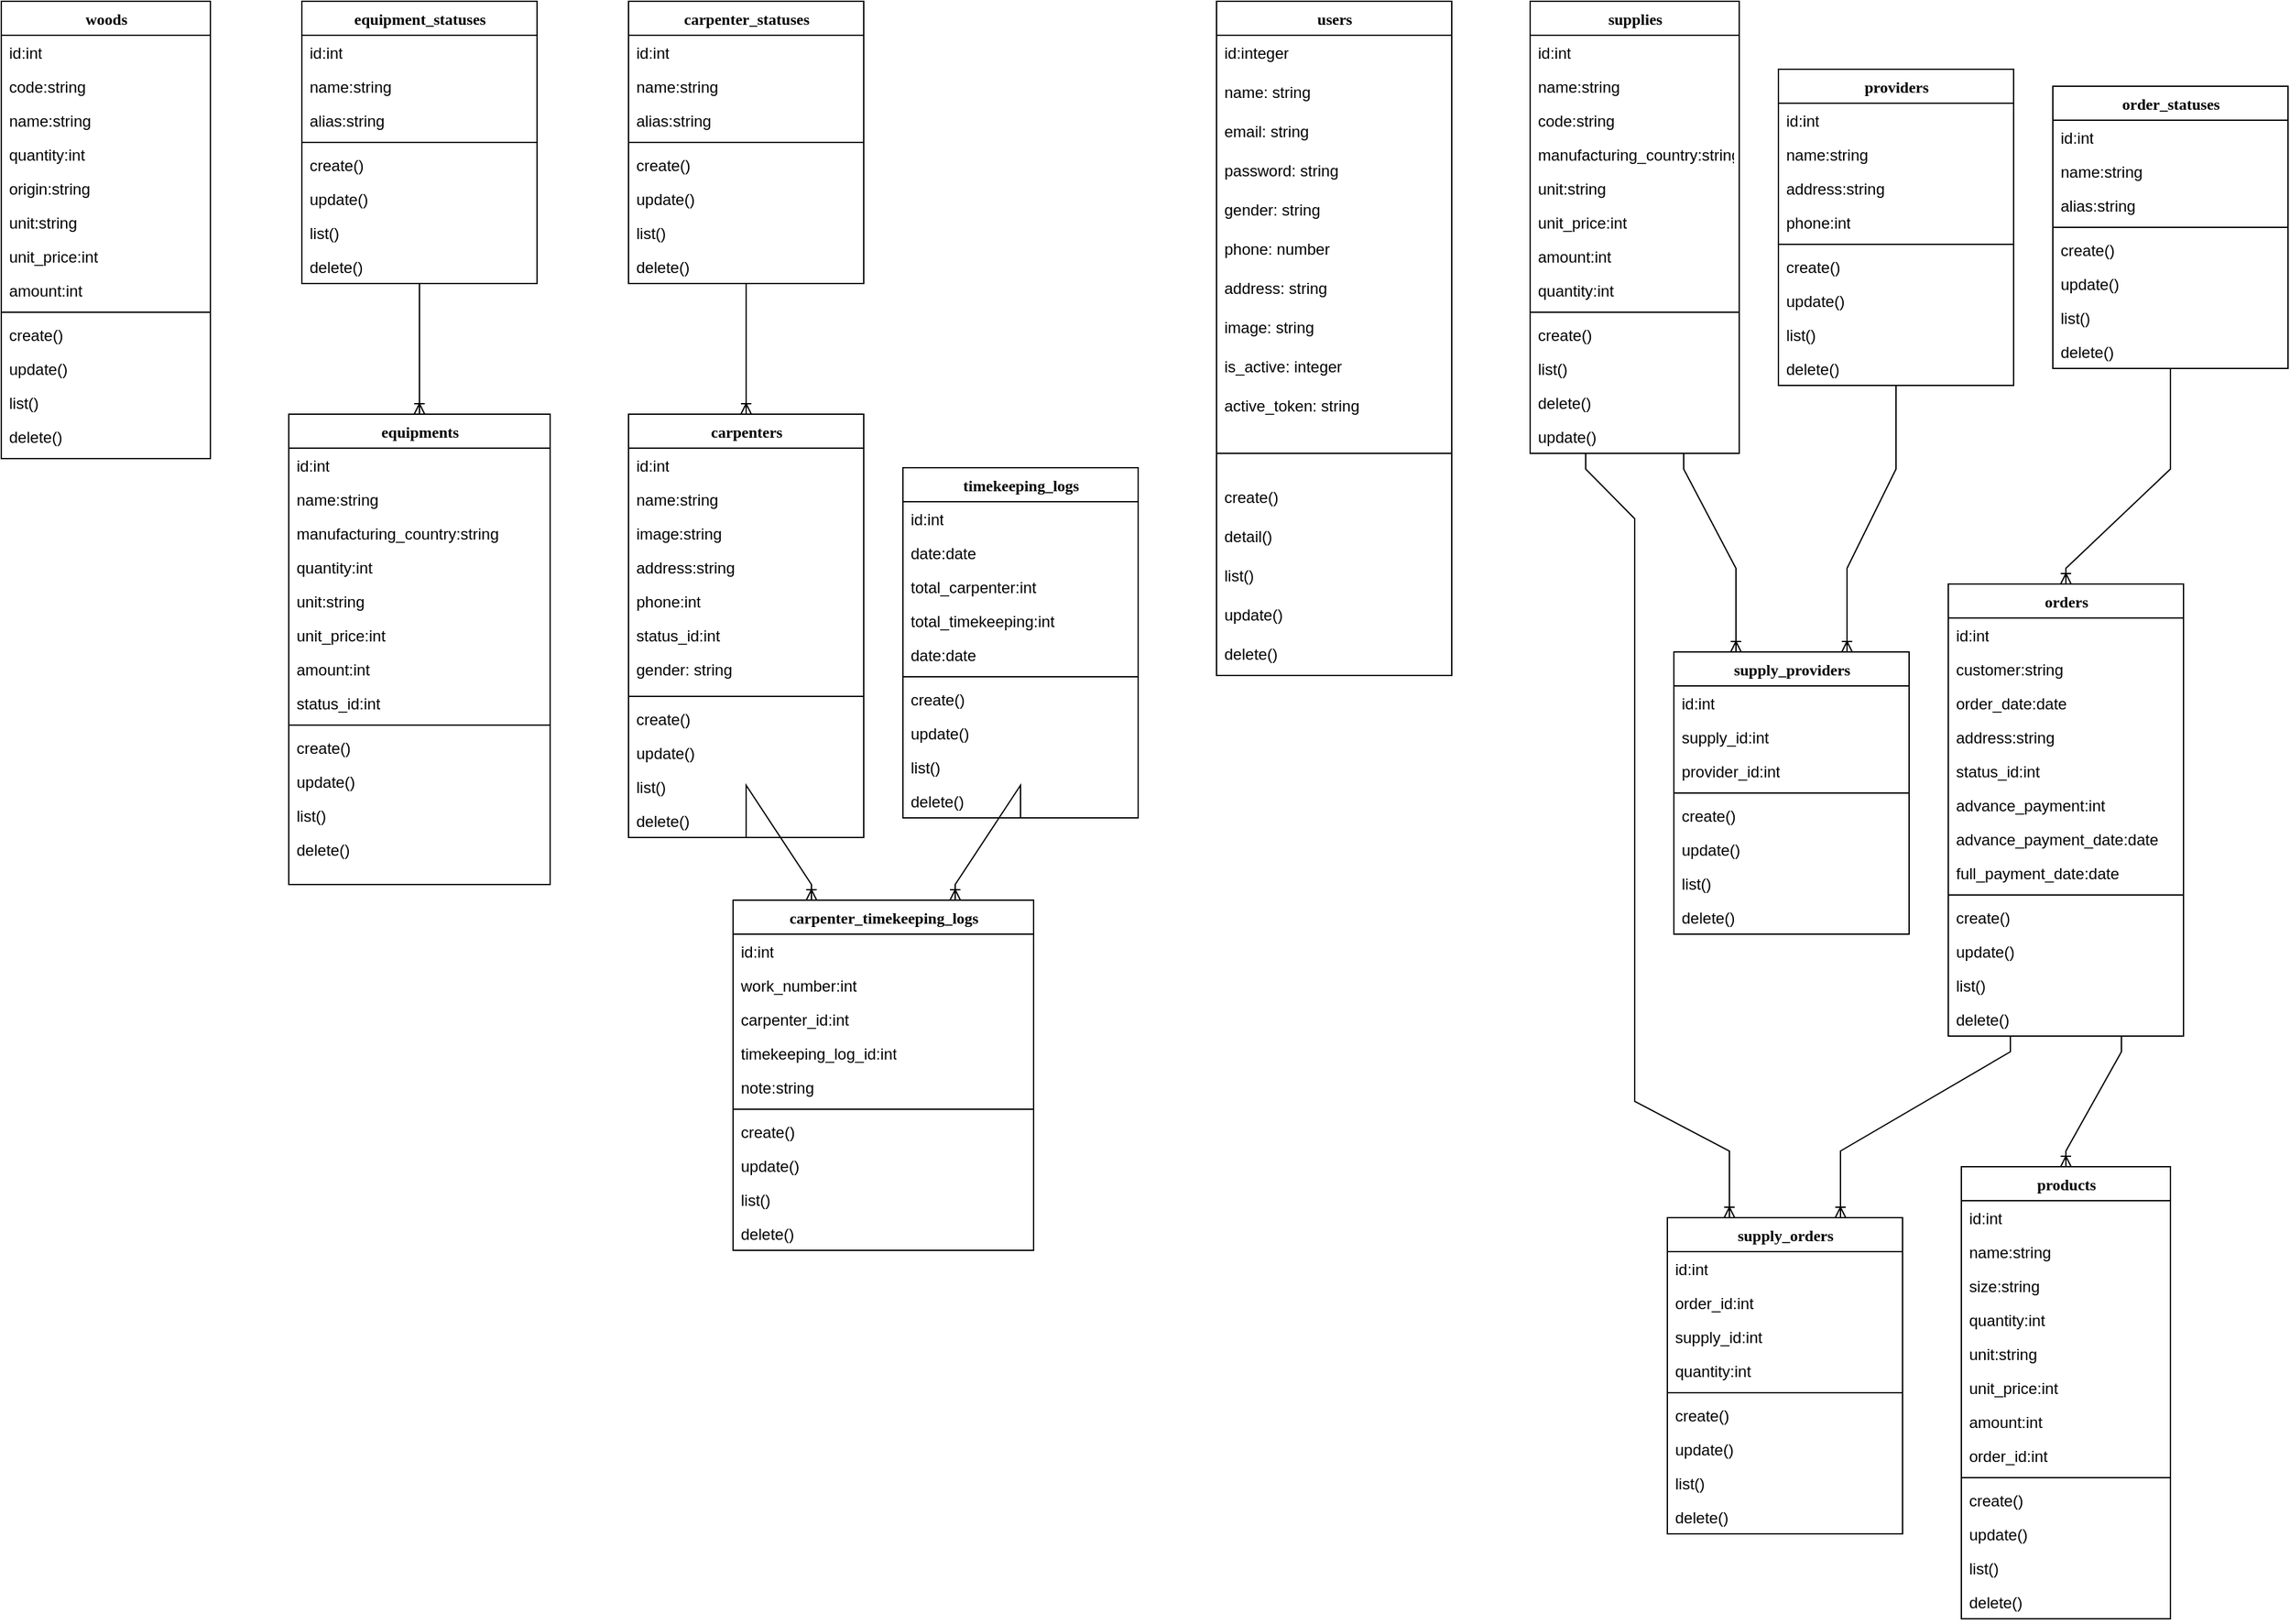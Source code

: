<mxfile version="21.7.5" type="device" pages="2">
  <diagram name="Trang-1" id="lMe4c5ozPjSrvY5kpq2L">
    <mxGraphModel dx="1744" dy="1176" grid="1" gridSize="10" guides="1" tooltips="1" connect="1" arrows="1" fold="1" page="1" pageScale="1" pageWidth="1654" pageHeight="1169" math="0" shadow="0">
      <root>
        <mxCell id="0" />
        <mxCell id="1" parent="0" />
        <mxCell id="rsWu_ZFGCNo8eiTPVY0w-12" value="equipments" style="swimlane;html=1;fontStyle=1;align=center;verticalAlign=top;childLayout=stackLayout;horizontal=1;startSize=26;horizontalStack=0;resizeParent=1;resizeLast=0;collapsible=1;marginBottom=0;swimlaneFillColor=#ffffff;rounded=0;shadow=0;comic=0;labelBackgroundColor=none;strokeWidth=1;fillColor=none;fontFamily=Verdana;fontSize=12" parent="1" vertex="1">
          <mxGeometry x="220" y="316" width="200" height="360" as="geometry" />
        </mxCell>
        <mxCell id="rsWu_ZFGCNo8eiTPVY0w-13" value="id:int" style="text;html=1;strokeColor=none;fillColor=none;align=left;verticalAlign=top;spacingLeft=4;spacingRight=4;whiteSpace=wrap;overflow=hidden;rotatable=0;points=[[0,0.5],[1,0.5]];portConstraint=eastwest;" parent="rsWu_ZFGCNo8eiTPVY0w-12" vertex="1">
          <mxGeometry y="26" width="200" height="26" as="geometry" />
        </mxCell>
        <mxCell id="rsWu_ZFGCNo8eiTPVY0w-14" value="name:string" style="text;html=1;strokeColor=none;fillColor=none;align=left;verticalAlign=top;spacingLeft=4;spacingRight=4;whiteSpace=wrap;overflow=hidden;rotatable=0;points=[[0,0.5],[1,0.5]];portConstraint=eastwest;" parent="rsWu_ZFGCNo8eiTPVY0w-12" vertex="1">
          <mxGeometry y="52" width="200" height="26" as="geometry" />
        </mxCell>
        <mxCell id="rsWu_ZFGCNo8eiTPVY0w-16" value="manufacturing_country:string" style="text;html=1;strokeColor=none;fillColor=none;align=left;verticalAlign=top;spacingLeft=4;spacingRight=4;whiteSpace=wrap;overflow=hidden;rotatable=0;points=[[0,0.5],[1,0.5]];portConstraint=eastwest;" parent="rsWu_ZFGCNo8eiTPVY0w-12" vertex="1">
          <mxGeometry y="78" width="200" height="26" as="geometry" />
        </mxCell>
        <mxCell id="rsWu_ZFGCNo8eiTPVY0w-15" value="quantity:int" style="text;html=1;strokeColor=none;fillColor=none;align=left;verticalAlign=top;spacingLeft=4;spacingRight=4;whiteSpace=wrap;overflow=hidden;rotatable=0;points=[[0,0.5],[1,0.5]];portConstraint=eastwest;" parent="rsWu_ZFGCNo8eiTPVY0w-12" vertex="1">
          <mxGeometry y="104" width="200" height="26" as="geometry" />
        </mxCell>
        <mxCell id="rsWu_ZFGCNo8eiTPVY0w-17" value="unit:string" style="text;html=1;strokeColor=none;fillColor=none;align=left;verticalAlign=top;spacingLeft=4;spacingRight=4;whiteSpace=wrap;overflow=hidden;rotatable=0;points=[[0,0.5],[1,0.5]];portConstraint=eastwest;" parent="rsWu_ZFGCNo8eiTPVY0w-12" vertex="1">
          <mxGeometry y="130" width="200" height="26" as="geometry" />
        </mxCell>
        <mxCell id="rsWu_ZFGCNo8eiTPVY0w-18" value="unit_price:int" style="text;html=1;strokeColor=none;fillColor=none;align=left;verticalAlign=top;spacingLeft=4;spacingRight=4;whiteSpace=wrap;overflow=hidden;rotatable=0;points=[[0,0.5],[1,0.5]];portConstraint=eastwest;" parent="rsWu_ZFGCNo8eiTPVY0w-12" vertex="1">
          <mxGeometry y="156" width="200" height="26" as="geometry" />
        </mxCell>
        <mxCell id="rsWu_ZFGCNo8eiTPVY0w-19" value="amount:int" style="text;html=1;strokeColor=none;fillColor=none;align=left;verticalAlign=top;spacingLeft=4;spacingRight=4;whiteSpace=wrap;overflow=hidden;rotatable=0;points=[[0,0.5],[1,0.5]];portConstraint=eastwest;" parent="rsWu_ZFGCNo8eiTPVY0w-12" vertex="1">
          <mxGeometry y="182" width="200" height="26" as="geometry" />
        </mxCell>
        <mxCell id="UTIRysZW1CBCNoVYHYR8-1" value="status_id:int" style="text;html=1;strokeColor=none;fillColor=none;align=left;verticalAlign=top;spacingLeft=4;spacingRight=4;whiteSpace=wrap;overflow=hidden;rotatable=0;points=[[0,0.5],[1,0.5]];portConstraint=eastwest;" parent="rsWu_ZFGCNo8eiTPVY0w-12" vertex="1">
          <mxGeometry y="208" width="200" height="26" as="geometry" />
        </mxCell>
        <mxCell id="rsWu_ZFGCNo8eiTPVY0w-20" value="" style="line;html=1;strokeWidth=1;fillColor=none;align=left;verticalAlign=middle;spacingTop=-1;spacingLeft=3;spacingRight=3;rotatable=0;labelPosition=right;points=[];portConstraint=eastwest;" parent="rsWu_ZFGCNo8eiTPVY0w-12" vertex="1">
          <mxGeometry y="234" width="200" height="8" as="geometry" />
        </mxCell>
        <mxCell id="rsWu_ZFGCNo8eiTPVY0w-21" value="create()" style="text;html=1;strokeColor=none;fillColor=none;align=left;verticalAlign=top;spacingLeft=4;spacingRight=4;whiteSpace=wrap;overflow=hidden;rotatable=0;points=[[0,0.5],[1,0.5]];portConstraint=eastwest;" parent="rsWu_ZFGCNo8eiTPVY0w-12" vertex="1">
          <mxGeometry y="242" width="200" height="26" as="geometry" />
        </mxCell>
        <mxCell id="rsWu_ZFGCNo8eiTPVY0w-22" value="update()" style="text;html=1;strokeColor=none;fillColor=none;align=left;verticalAlign=top;spacingLeft=4;spacingRight=4;whiteSpace=wrap;overflow=hidden;rotatable=0;points=[[0,0.5],[1,0.5]];portConstraint=eastwest;" parent="rsWu_ZFGCNo8eiTPVY0w-12" vertex="1">
          <mxGeometry y="268" width="200" height="26" as="geometry" />
        </mxCell>
        <mxCell id="rsWu_ZFGCNo8eiTPVY0w-23" value="list()" style="text;html=1;strokeColor=none;fillColor=none;align=left;verticalAlign=top;spacingLeft=4;spacingRight=4;whiteSpace=wrap;overflow=hidden;rotatable=0;points=[[0,0.5],[1,0.5]];portConstraint=eastwest;" parent="rsWu_ZFGCNo8eiTPVY0w-12" vertex="1">
          <mxGeometry y="294" width="200" height="26" as="geometry" />
        </mxCell>
        <mxCell id="rsWu_ZFGCNo8eiTPVY0w-24" value="delete()" style="text;html=1;strokeColor=none;fillColor=none;align=left;verticalAlign=top;spacingLeft=4;spacingRight=4;whiteSpace=wrap;overflow=hidden;rotatable=0;points=[[0,0.5],[1,0.5]];portConstraint=eastwest;" parent="rsWu_ZFGCNo8eiTPVY0w-12" vertex="1">
          <mxGeometry y="320" width="200" height="26" as="geometry" />
        </mxCell>
        <mxCell id="rsWu_ZFGCNo8eiTPVY0w-25" value="supplies" style="swimlane;html=1;fontStyle=1;align=center;verticalAlign=top;childLayout=stackLayout;horizontal=1;startSize=26;horizontalStack=0;resizeParent=1;resizeLast=0;collapsible=1;marginBottom=0;swimlaneFillColor=#ffffff;rounded=0;shadow=0;comic=0;labelBackgroundColor=none;strokeWidth=1;fillColor=none;fontFamily=Verdana;fontSize=12" parent="1" vertex="1">
          <mxGeometry x="1170" width="160" height="346" as="geometry" />
        </mxCell>
        <mxCell id="rsWu_ZFGCNo8eiTPVY0w-26" value="id:int" style="text;html=1;strokeColor=none;fillColor=none;align=left;verticalAlign=top;spacingLeft=4;spacingRight=4;whiteSpace=wrap;overflow=hidden;rotatable=0;points=[[0,0.5],[1,0.5]];portConstraint=eastwest;" parent="rsWu_ZFGCNo8eiTPVY0w-25" vertex="1">
          <mxGeometry y="26" width="160" height="26" as="geometry" />
        </mxCell>
        <mxCell id="rsWu_ZFGCNo8eiTPVY0w-27" value="name:string" style="text;html=1;strokeColor=none;fillColor=none;align=left;verticalAlign=top;spacingLeft=4;spacingRight=4;whiteSpace=wrap;overflow=hidden;rotatable=0;points=[[0,0.5],[1,0.5]];portConstraint=eastwest;" parent="rsWu_ZFGCNo8eiTPVY0w-25" vertex="1">
          <mxGeometry y="52" width="160" height="26" as="geometry" />
        </mxCell>
        <mxCell id="rsWu_ZFGCNo8eiTPVY0w-28" value="code:string" style="text;html=1;strokeColor=none;fillColor=none;align=left;verticalAlign=top;spacingLeft=4;spacingRight=4;whiteSpace=wrap;overflow=hidden;rotatable=0;points=[[0,0.5],[1,0.5]];portConstraint=eastwest;" parent="rsWu_ZFGCNo8eiTPVY0w-25" vertex="1">
          <mxGeometry y="78" width="160" height="26" as="geometry" />
        </mxCell>
        <mxCell id="rsWu_ZFGCNo8eiTPVY0w-29" value="manufacturing_country:string" style="text;html=1;strokeColor=none;fillColor=none;align=left;verticalAlign=top;spacingLeft=4;spacingRight=4;whiteSpace=wrap;overflow=hidden;rotatable=0;points=[[0,0.5],[1,0.5]];portConstraint=eastwest;" parent="rsWu_ZFGCNo8eiTPVY0w-25" vertex="1">
          <mxGeometry y="104" width="160" height="26" as="geometry" />
        </mxCell>
        <mxCell id="rsWu_ZFGCNo8eiTPVY0w-30" value="unit:string" style="text;html=1;strokeColor=none;fillColor=none;align=left;verticalAlign=top;spacingLeft=4;spacingRight=4;whiteSpace=wrap;overflow=hidden;rotatable=0;points=[[0,0.5],[1,0.5]];portConstraint=eastwest;" parent="rsWu_ZFGCNo8eiTPVY0w-25" vertex="1">
          <mxGeometry y="130" width="160" height="26" as="geometry" />
        </mxCell>
        <mxCell id="rsWu_ZFGCNo8eiTPVY0w-31" value="unit_price:int" style="text;html=1;strokeColor=none;fillColor=none;align=left;verticalAlign=top;spacingLeft=4;spacingRight=4;whiteSpace=wrap;overflow=hidden;rotatable=0;points=[[0,0.5],[1,0.5]];portConstraint=eastwest;" parent="rsWu_ZFGCNo8eiTPVY0w-25" vertex="1">
          <mxGeometry y="156" width="160" height="26" as="geometry" />
        </mxCell>
        <mxCell id="rsWu_ZFGCNo8eiTPVY0w-32" value="amount:int" style="text;html=1;strokeColor=none;fillColor=none;align=left;verticalAlign=top;spacingLeft=4;spacingRight=4;whiteSpace=wrap;overflow=hidden;rotatable=0;points=[[0,0.5],[1,0.5]];portConstraint=eastwest;" parent="rsWu_ZFGCNo8eiTPVY0w-25" vertex="1">
          <mxGeometry y="182" width="160" height="26" as="geometry" />
        </mxCell>
        <mxCell id="rsWu_ZFGCNo8eiTPVY0w-33" value="quantity:int" style="text;html=1;strokeColor=none;fillColor=none;align=left;verticalAlign=top;spacingLeft=4;spacingRight=4;whiteSpace=wrap;overflow=hidden;rotatable=0;points=[[0,0.5],[1,0.5]];portConstraint=eastwest;" parent="rsWu_ZFGCNo8eiTPVY0w-25" vertex="1">
          <mxGeometry y="208" width="160" height="26" as="geometry" />
        </mxCell>
        <mxCell id="rsWu_ZFGCNo8eiTPVY0w-34" value="" style="line;html=1;strokeWidth=1;fillColor=none;align=left;verticalAlign=middle;spacingTop=-1;spacingLeft=3;spacingRight=3;rotatable=0;labelPosition=right;points=[];portConstraint=eastwest;" parent="rsWu_ZFGCNo8eiTPVY0w-25" vertex="1">
          <mxGeometry y="234" width="160" height="8" as="geometry" />
        </mxCell>
        <mxCell id="rsWu_ZFGCNo8eiTPVY0w-35" value="create()" style="text;html=1;strokeColor=none;fillColor=none;align=left;verticalAlign=top;spacingLeft=4;spacingRight=4;whiteSpace=wrap;overflow=hidden;rotatable=0;points=[[0,0.5],[1,0.5]];portConstraint=eastwest;" parent="rsWu_ZFGCNo8eiTPVY0w-25" vertex="1">
          <mxGeometry y="242" width="160" height="26" as="geometry" />
        </mxCell>
        <mxCell id="rsWu_ZFGCNo8eiTPVY0w-36" value="list()" style="text;html=1;strokeColor=none;fillColor=none;align=left;verticalAlign=top;spacingLeft=4;spacingRight=4;whiteSpace=wrap;overflow=hidden;rotatable=0;points=[[0,0.5],[1,0.5]];portConstraint=eastwest;" parent="rsWu_ZFGCNo8eiTPVY0w-25" vertex="1">
          <mxGeometry y="268" width="160" height="26" as="geometry" />
        </mxCell>
        <mxCell id="rsWu_ZFGCNo8eiTPVY0w-37" value="delete()" style="text;html=1;strokeColor=none;fillColor=none;align=left;verticalAlign=top;spacingLeft=4;spacingRight=4;whiteSpace=wrap;overflow=hidden;rotatable=0;points=[[0,0.5],[1,0.5]];portConstraint=eastwest;" parent="rsWu_ZFGCNo8eiTPVY0w-25" vertex="1">
          <mxGeometry y="294" width="160" height="26" as="geometry" />
        </mxCell>
        <mxCell id="rsWu_ZFGCNo8eiTPVY0w-38" value="update()" style="text;html=1;strokeColor=none;fillColor=none;align=left;verticalAlign=top;spacingLeft=4;spacingRight=4;whiteSpace=wrap;overflow=hidden;rotatable=0;points=[[0,0.5],[1,0.5]];portConstraint=eastwest;" parent="rsWu_ZFGCNo8eiTPVY0w-25" vertex="1">
          <mxGeometry y="320" width="160" height="26" as="geometry" />
        </mxCell>
        <mxCell id="rsWu_ZFGCNo8eiTPVY0w-39" value="woods" style="swimlane;html=1;fontStyle=1;align=center;verticalAlign=top;childLayout=stackLayout;horizontal=1;startSize=26;horizontalStack=0;resizeParent=1;resizeLast=0;collapsible=1;marginBottom=0;swimlaneFillColor=#ffffff;rounded=0;shadow=0;comic=0;labelBackgroundColor=none;strokeWidth=1;fillColor=none;fontFamily=Verdana;fontSize=12" parent="1" vertex="1">
          <mxGeometry width="160" height="350" as="geometry" />
        </mxCell>
        <mxCell id="rsWu_ZFGCNo8eiTPVY0w-40" value="id:int" style="text;html=1;strokeColor=none;fillColor=none;align=left;verticalAlign=top;spacingLeft=4;spacingRight=4;whiteSpace=wrap;overflow=hidden;rotatable=0;points=[[0,0.5],[1,0.5]];portConstraint=eastwest;" parent="rsWu_ZFGCNo8eiTPVY0w-39" vertex="1">
          <mxGeometry y="26" width="160" height="26" as="geometry" />
        </mxCell>
        <mxCell id="UTIRysZW1CBCNoVYHYR8-4" value="code:string" style="text;html=1;strokeColor=none;fillColor=none;align=left;verticalAlign=top;spacingLeft=4;spacingRight=4;whiteSpace=wrap;overflow=hidden;rotatable=0;points=[[0,0.5],[1,0.5]];portConstraint=eastwest;" parent="rsWu_ZFGCNo8eiTPVY0w-39" vertex="1">
          <mxGeometry y="52" width="160" height="26" as="geometry" />
        </mxCell>
        <mxCell id="rsWu_ZFGCNo8eiTPVY0w-41" value="name:string" style="text;html=1;strokeColor=none;fillColor=none;align=left;verticalAlign=top;spacingLeft=4;spacingRight=4;whiteSpace=wrap;overflow=hidden;rotatable=0;points=[[0,0.5],[1,0.5]];portConstraint=eastwest;" parent="rsWu_ZFGCNo8eiTPVY0w-39" vertex="1">
          <mxGeometry y="78" width="160" height="26" as="geometry" />
        </mxCell>
        <mxCell id="rsWu_ZFGCNo8eiTPVY0w-42" value="quantity:int" style="text;html=1;strokeColor=none;fillColor=none;align=left;verticalAlign=top;spacingLeft=4;spacingRight=4;whiteSpace=wrap;overflow=hidden;rotatable=0;points=[[0,0.5],[1,0.5]];portConstraint=eastwest;" parent="rsWu_ZFGCNo8eiTPVY0w-39" vertex="1">
          <mxGeometry y="104" width="160" height="26" as="geometry" />
        </mxCell>
        <mxCell id="rsWu_ZFGCNo8eiTPVY0w-43" value="origin:string" style="text;html=1;strokeColor=none;fillColor=none;align=left;verticalAlign=top;spacingLeft=4;spacingRight=4;whiteSpace=wrap;overflow=hidden;rotatable=0;points=[[0,0.5],[1,0.5]];portConstraint=eastwest;" parent="rsWu_ZFGCNo8eiTPVY0w-39" vertex="1">
          <mxGeometry y="130" width="160" height="26" as="geometry" />
        </mxCell>
        <mxCell id="rsWu_ZFGCNo8eiTPVY0w-44" value="unit:string" style="text;html=1;strokeColor=none;fillColor=none;align=left;verticalAlign=top;spacingLeft=4;spacingRight=4;whiteSpace=wrap;overflow=hidden;rotatable=0;points=[[0,0.5],[1,0.5]];portConstraint=eastwest;" parent="rsWu_ZFGCNo8eiTPVY0w-39" vertex="1">
          <mxGeometry y="156" width="160" height="26" as="geometry" />
        </mxCell>
        <mxCell id="rsWu_ZFGCNo8eiTPVY0w-45" value="unit_price:int" style="text;html=1;strokeColor=none;fillColor=none;align=left;verticalAlign=top;spacingLeft=4;spacingRight=4;whiteSpace=wrap;overflow=hidden;rotatable=0;points=[[0,0.5],[1,0.5]];portConstraint=eastwest;" parent="rsWu_ZFGCNo8eiTPVY0w-39" vertex="1">
          <mxGeometry y="182" width="160" height="26" as="geometry" />
        </mxCell>
        <mxCell id="rsWu_ZFGCNo8eiTPVY0w-46" value="amount:int" style="text;html=1;strokeColor=none;fillColor=none;align=left;verticalAlign=top;spacingLeft=4;spacingRight=4;whiteSpace=wrap;overflow=hidden;rotatable=0;points=[[0,0.5],[1,0.5]];portConstraint=eastwest;" parent="rsWu_ZFGCNo8eiTPVY0w-39" vertex="1">
          <mxGeometry y="208" width="160" height="26" as="geometry" />
        </mxCell>
        <mxCell id="rsWu_ZFGCNo8eiTPVY0w-47" value="" style="line;html=1;strokeWidth=1;fillColor=none;align=left;verticalAlign=middle;spacingTop=-1;spacingLeft=3;spacingRight=3;rotatable=0;labelPosition=right;points=[];portConstraint=eastwest;" parent="rsWu_ZFGCNo8eiTPVY0w-39" vertex="1">
          <mxGeometry y="234" width="160" height="8" as="geometry" />
        </mxCell>
        <mxCell id="rsWu_ZFGCNo8eiTPVY0w-48" value="create()" style="text;html=1;strokeColor=none;fillColor=none;align=left;verticalAlign=top;spacingLeft=4;spacingRight=4;whiteSpace=wrap;overflow=hidden;rotatable=0;points=[[0,0.5],[1,0.5]];portConstraint=eastwest;" parent="rsWu_ZFGCNo8eiTPVY0w-39" vertex="1">
          <mxGeometry y="242" width="160" height="26" as="geometry" />
        </mxCell>
        <mxCell id="rsWu_ZFGCNo8eiTPVY0w-49" value="update()" style="text;html=1;strokeColor=none;fillColor=none;align=left;verticalAlign=top;spacingLeft=4;spacingRight=4;whiteSpace=wrap;overflow=hidden;rotatable=0;points=[[0,0.5],[1,0.5]];portConstraint=eastwest;" parent="rsWu_ZFGCNo8eiTPVY0w-39" vertex="1">
          <mxGeometry y="268" width="160" height="26" as="geometry" />
        </mxCell>
        <mxCell id="rsWu_ZFGCNo8eiTPVY0w-50" value="list()" style="text;html=1;strokeColor=none;fillColor=none;align=left;verticalAlign=top;spacingLeft=4;spacingRight=4;whiteSpace=wrap;overflow=hidden;rotatable=0;points=[[0,0.5],[1,0.5]];portConstraint=eastwest;" parent="rsWu_ZFGCNo8eiTPVY0w-39" vertex="1">
          <mxGeometry y="294" width="160" height="26" as="geometry" />
        </mxCell>
        <mxCell id="rsWu_ZFGCNo8eiTPVY0w-51" value="delete()" style="text;html=1;strokeColor=none;fillColor=none;align=left;verticalAlign=top;spacingLeft=4;spacingRight=4;whiteSpace=wrap;overflow=hidden;rotatable=0;points=[[0,0.5],[1,0.5]];portConstraint=eastwest;" parent="rsWu_ZFGCNo8eiTPVY0w-39" vertex="1">
          <mxGeometry y="320" width="160" height="26" as="geometry" />
        </mxCell>
        <mxCell id="rsWu_ZFGCNo8eiTPVY0w-52" value="products" style="swimlane;html=1;fontStyle=1;align=center;verticalAlign=top;childLayout=stackLayout;horizontal=1;startSize=26;horizontalStack=0;resizeParent=1;resizeLast=0;collapsible=1;marginBottom=0;swimlaneFillColor=#ffffff;rounded=0;shadow=0;comic=0;labelBackgroundColor=none;strokeWidth=1;fillColor=none;fontFamily=Verdana;fontSize=12" parent="1" vertex="1">
          <mxGeometry x="1500" y="892" width="160" height="346" as="geometry" />
        </mxCell>
        <mxCell id="rsWu_ZFGCNo8eiTPVY0w-53" value="id:int" style="text;html=1;strokeColor=none;fillColor=none;align=left;verticalAlign=top;spacingLeft=4;spacingRight=4;whiteSpace=wrap;overflow=hidden;rotatable=0;points=[[0,0.5],[1,0.5]];portConstraint=eastwest;" parent="rsWu_ZFGCNo8eiTPVY0w-52" vertex="1">
          <mxGeometry y="26" width="160" height="26" as="geometry" />
        </mxCell>
        <mxCell id="rsWu_ZFGCNo8eiTPVY0w-54" value="name:string" style="text;html=1;strokeColor=none;fillColor=none;align=left;verticalAlign=top;spacingLeft=4;spacingRight=4;whiteSpace=wrap;overflow=hidden;rotatable=0;points=[[0,0.5],[1,0.5]];portConstraint=eastwest;" parent="rsWu_ZFGCNo8eiTPVY0w-52" vertex="1">
          <mxGeometry y="52" width="160" height="26" as="geometry" />
        </mxCell>
        <mxCell id="rsWu_ZFGCNo8eiTPVY0w-55" value="size:string" style="text;html=1;strokeColor=none;fillColor=none;align=left;verticalAlign=top;spacingLeft=4;spacingRight=4;whiteSpace=wrap;overflow=hidden;rotatable=0;points=[[0,0.5],[1,0.5]];portConstraint=eastwest;" parent="rsWu_ZFGCNo8eiTPVY0w-52" vertex="1">
          <mxGeometry y="78" width="160" height="26" as="geometry" />
        </mxCell>
        <mxCell id="rsWu_ZFGCNo8eiTPVY0w-56" value="quantity:int" style="text;html=1;strokeColor=none;fillColor=none;align=left;verticalAlign=top;spacingLeft=4;spacingRight=4;whiteSpace=wrap;overflow=hidden;rotatable=0;points=[[0,0.5],[1,0.5]];portConstraint=eastwest;" parent="rsWu_ZFGCNo8eiTPVY0w-52" vertex="1">
          <mxGeometry y="104" width="160" height="26" as="geometry" />
        </mxCell>
        <mxCell id="rsWu_ZFGCNo8eiTPVY0w-57" value="unit:string" style="text;html=1;strokeColor=none;fillColor=none;align=left;verticalAlign=top;spacingLeft=4;spacingRight=4;whiteSpace=wrap;overflow=hidden;rotatable=0;points=[[0,0.5],[1,0.5]];portConstraint=eastwest;" parent="rsWu_ZFGCNo8eiTPVY0w-52" vertex="1">
          <mxGeometry y="130" width="160" height="26" as="geometry" />
        </mxCell>
        <mxCell id="rsWu_ZFGCNo8eiTPVY0w-58" value="unit_price:int" style="text;html=1;strokeColor=none;fillColor=none;align=left;verticalAlign=top;spacingLeft=4;spacingRight=4;whiteSpace=wrap;overflow=hidden;rotatable=0;points=[[0,0.5],[1,0.5]];portConstraint=eastwest;" parent="rsWu_ZFGCNo8eiTPVY0w-52" vertex="1">
          <mxGeometry y="156" width="160" height="26" as="geometry" />
        </mxCell>
        <mxCell id="rsWu_ZFGCNo8eiTPVY0w-59" value="amount:int" style="text;html=1;strokeColor=none;fillColor=none;align=left;verticalAlign=top;spacingLeft=4;spacingRight=4;whiteSpace=wrap;overflow=hidden;rotatable=0;points=[[0,0.5],[1,0.5]];portConstraint=eastwest;" parent="rsWu_ZFGCNo8eiTPVY0w-52" vertex="1">
          <mxGeometry y="182" width="160" height="26" as="geometry" />
        </mxCell>
        <mxCell id="UTIRysZW1CBCNoVYHYR8-3" value="order_id:int" style="text;html=1;strokeColor=none;fillColor=none;align=left;verticalAlign=top;spacingLeft=4;spacingRight=4;whiteSpace=wrap;overflow=hidden;rotatable=0;points=[[0,0.5],[1,0.5]];portConstraint=eastwest;" parent="rsWu_ZFGCNo8eiTPVY0w-52" vertex="1">
          <mxGeometry y="208" width="160" height="26" as="geometry" />
        </mxCell>
        <mxCell id="rsWu_ZFGCNo8eiTPVY0w-60" value="" style="line;html=1;strokeWidth=1;fillColor=none;align=left;verticalAlign=middle;spacingTop=-1;spacingLeft=3;spacingRight=3;rotatable=0;labelPosition=right;points=[];portConstraint=eastwest;" parent="rsWu_ZFGCNo8eiTPVY0w-52" vertex="1">
          <mxGeometry y="234" width="160" height="8" as="geometry" />
        </mxCell>
        <mxCell id="rsWu_ZFGCNo8eiTPVY0w-61" value="create()" style="text;html=1;strokeColor=none;fillColor=none;align=left;verticalAlign=top;spacingLeft=4;spacingRight=4;whiteSpace=wrap;overflow=hidden;rotatable=0;points=[[0,0.5],[1,0.5]];portConstraint=eastwest;" parent="rsWu_ZFGCNo8eiTPVY0w-52" vertex="1">
          <mxGeometry y="242" width="160" height="26" as="geometry" />
        </mxCell>
        <mxCell id="rsWu_ZFGCNo8eiTPVY0w-62" value="update()" style="text;html=1;strokeColor=none;fillColor=none;align=left;verticalAlign=top;spacingLeft=4;spacingRight=4;whiteSpace=wrap;overflow=hidden;rotatable=0;points=[[0,0.5],[1,0.5]];portConstraint=eastwest;" parent="rsWu_ZFGCNo8eiTPVY0w-52" vertex="1">
          <mxGeometry y="268" width="160" height="26" as="geometry" />
        </mxCell>
        <mxCell id="rsWu_ZFGCNo8eiTPVY0w-63" value="list()" style="text;html=1;strokeColor=none;fillColor=none;align=left;verticalAlign=top;spacingLeft=4;spacingRight=4;whiteSpace=wrap;overflow=hidden;rotatable=0;points=[[0,0.5],[1,0.5]];portConstraint=eastwest;" parent="rsWu_ZFGCNo8eiTPVY0w-52" vertex="1">
          <mxGeometry y="294" width="160" height="26" as="geometry" />
        </mxCell>
        <mxCell id="rsWu_ZFGCNo8eiTPVY0w-64" value="delete()" style="text;html=1;strokeColor=none;fillColor=none;align=left;verticalAlign=top;spacingLeft=4;spacingRight=4;whiteSpace=wrap;overflow=hidden;rotatable=0;points=[[0,0.5],[1,0.5]];portConstraint=eastwest;" parent="rsWu_ZFGCNo8eiTPVY0w-52" vertex="1">
          <mxGeometry y="320" width="160" height="26" as="geometry" />
        </mxCell>
        <mxCell id="rsWu_ZFGCNo8eiTPVY0w-65" value="orders" style="swimlane;html=1;fontStyle=1;align=center;verticalAlign=top;childLayout=stackLayout;horizontal=1;startSize=26;horizontalStack=0;resizeParent=1;resizeLast=0;collapsible=1;marginBottom=0;swimlaneFillColor=#ffffff;rounded=0;shadow=0;comic=0;labelBackgroundColor=none;strokeWidth=1;fillColor=none;fontFamily=Verdana;fontSize=12" parent="1" vertex="1">
          <mxGeometry x="1490" y="446" width="180" height="346" as="geometry" />
        </mxCell>
        <mxCell id="rsWu_ZFGCNo8eiTPVY0w-66" value="id:int" style="text;html=1;strokeColor=none;fillColor=none;align=left;verticalAlign=top;spacingLeft=4;spacingRight=4;whiteSpace=wrap;overflow=hidden;rotatable=0;points=[[0,0.5],[1,0.5]];portConstraint=eastwest;" parent="rsWu_ZFGCNo8eiTPVY0w-65" vertex="1">
          <mxGeometry y="26" width="180" height="26" as="geometry" />
        </mxCell>
        <mxCell id="rsWu_ZFGCNo8eiTPVY0w-67" value="customer:string" style="text;html=1;strokeColor=none;fillColor=none;align=left;verticalAlign=top;spacingLeft=4;spacingRight=4;whiteSpace=wrap;overflow=hidden;rotatable=0;points=[[0,0.5],[1,0.5]];portConstraint=eastwest;" parent="rsWu_ZFGCNo8eiTPVY0w-65" vertex="1">
          <mxGeometry y="52" width="180" height="26" as="geometry" />
        </mxCell>
        <mxCell id="rsWu_ZFGCNo8eiTPVY0w-68" value="order_date:date" style="text;html=1;strokeColor=none;fillColor=none;align=left;verticalAlign=top;spacingLeft=4;spacingRight=4;whiteSpace=wrap;overflow=hidden;rotatable=0;points=[[0,0.5],[1,0.5]];portConstraint=eastwest;" parent="rsWu_ZFGCNo8eiTPVY0w-65" vertex="1">
          <mxGeometry y="78" width="180" height="26" as="geometry" />
        </mxCell>
        <mxCell id="rsWu_ZFGCNo8eiTPVY0w-69" value="address:string" style="text;html=1;strokeColor=none;fillColor=none;align=left;verticalAlign=top;spacingLeft=4;spacingRight=4;whiteSpace=wrap;overflow=hidden;rotatable=0;points=[[0,0.5],[1,0.5]];portConstraint=eastwest;" parent="rsWu_ZFGCNo8eiTPVY0w-65" vertex="1">
          <mxGeometry y="104" width="180" height="26" as="geometry" />
        </mxCell>
        <mxCell id="rsWu_ZFGCNo8eiTPVY0w-70" value="status_id:int" style="text;html=1;strokeColor=none;fillColor=none;align=left;verticalAlign=top;spacingLeft=4;spacingRight=4;whiteSpace=wrap;overflow=hidden;rotatable=0;points=[[0,0.5],[1,0.5]];portConstraint=eastwest;" parent="rsWu_ZFGCNo8eiTPVY0w-65" vertex="1">
          <mxGeometry y="130" width="180" height="26" as="geometry" />
        </mxCell>
        <mxCell id="rsWu_ZFGCNo8eiTPVY0w-71" value="advance_payment:int" style="text;html=1;strokeColor=none;fillColor=none;align=left;verticalAlign=top;spacingLeft=4;spacingRight=4;whiteSpace=wrap;overflow=hidden;rotatable=0;points=[[0,0.5],[1,0.5]];portConstraint=eastwest;" parent="rsWu_ZFGCNo8eiTPVY0w-65" vertex="1">
          <mxGeometry y="156" width="180" height="26" as="geometry" />
        </mxCell>
        <mxCell id="rsWu_ZFGCNo8eiTPVY0w-72" value="advance_payment_date:date" style="text;html=1;strokeColor=none;fillColor=none;align=left;verticalAlign=top;spacingLeft=4;spacingRight=4;whiteSpace=wrap;overflow=hidden;rotatable=0;points=[[0,0.5],[1,0.5]];portConstraint=eastwest;" parent="rsWu_ZFGCNo8eiTPVY0w-65" vertex="1">
          <mxGeometry y="182" width="180" height="26" as="geometry" />
        </mxCell>
        <mxCell id="rsWu_ZFGCNo8eiTPVY0w-73" value="full_payment_date:date" style="text;html=1;strokeColor=none;fillColor=none;align=left;verticalAlign=top;spacingLeft=4;spacingRight=4;whiteSpace=wrap;overflow=hidden;rotatable=0;points=[[0,0.5],[1,0.5]];portConstraint=eastwest;" parent="rsWu_ZFGCNo8eiTPVY0w-65" vertex="1">
          <mxGeometry y="208" width="180" height="26" as="geometry" />
        </mxCell>
        <mxCell id="rsWu_ZFGCNo8eiTPVY0w-74" value="" style="line;html=1;strokeWidth=1;fillColor=none;align=left;verticalAlign=middle;spacingTop=-1;spacingLeft=3;spacingRight=3;rotatable=0;labelPosition=right;points=[];portConstraint=eastwest;" parent="rsWu_ZFGCNo8eiTPVY0w-65" vertex="1">
          <mxGeometry y="234" width="180" height="8" as="geometry" />
        </mxCell>
        <mxCell id="rsWu_ZFGCNo8eiTPVY0w-75" value="create()" style="text;html=1;strokeColor=none;fillColor=none;align=left;verticalAlign=top;spacingLeft=4;spacingRight=4;whiteSpace=wrap;overflow=hidden;rotatable=0;points=[[0,0.5],[1,0.5]];portConstraint=eastwest;" parent="rsWu_ZFGCNo8eiTPVY0w-65" vertex="1">
          <mxGeometry y="242" width="180" height="26" as="geometry" />
        </mxCell>
        <mxCell id="rsWu_ZFGCNo8eiTPVY0w-76" value="update()" style="text;html=1;strokeColor=none;fillColor=none;align=left;verticalAlign=top;spacingLeft=4;spacingRight=4;whiteSpace=wrap;overflow=hidden;rotatable=0;points=[[0,0.5],[1,0.5]];portConstraint=eastwest;" parent="rsWu_ZFGCNo8eiTPVY0w-65" vertex="1">
          <mxGeometry y="268" width="180" height="26" as="geometry" />
        </mxCell>
        <mxCell id="rsWu_ZFGCNo8eiTPVY0w-77" value="list()" style="text;html=1;strokeColor=none;fillColor=none;align=left;verticalAlign=top;spacingLeft=4;spacingRight=4;whiteSpace=wrap;overflow=hidden;rotatable=0;points=[[0,0.5],[1,0.5]];portConstraint=eastwest;" parent="rsWu_ZFGCNo8eiTPVY0w-65" vertex="1">
          <mxGeometry y="294" width="180" height="26" as="geometry" />
        </mxCell>
        <mxCell id="rsWu_ZFGCNo8eiTPVY0w-78" value="delete()" style="text;html=1;strokeColor=none;fillColor=none;align=left;verticalAlign=top;spacingLeft=4;spacingRight=4;whiteSpace=wrap;overflow=hidden;rotatable=0;points=[[0,0.5],[1,0.5]];portConstraint=eastwest;" parent="rsWu_ZFGCNo8eiTPVY0w-65" vertex="1">
          <mxGeometry y="320" width="180" height="26" as="geometry" />
        </mxCell>
        <mxCell id="rsWu_ZFGCNo8eiTPVY0w-79" value="" style="edgeStyle=entityRelationEdgeStyle;fontSize=12;html=1;endArrow=ERoneToMany;rounded=0;noEdgeStyle=1;orthogonal=1;" parent="1" source="rsWu_ZFGCNo8eiTPVY0w-65" target="rsWu_ZFGCNo8eiTPVY0w-52" edge="1">
          <mxGeometry width="100" height="100" relative="1" as="geometry">
            <mxPoint x="517" y="-1683" as="sourcePoint" />
            <mxPoint x="617" y="-1783" as="targetPoint" />
            <Array as="points">
              <mxPoint x="1622.5" y="804" />
              <mxPoint x="1580" y="880" />
            </Array>
          </mxGeometry>
        </mxCell>
        <mxCell id="rsWu_ZFGCNo8eiTPVY0w-80" value="carpenter_timekeeping_logs" style="swimlane;html=1;fontStyle=1;align=center;verticalAlign=top;childLayout=stackLayout;horizontal=1;startSize=26;horizontalStack=0;resizeParent=1;resizeLast=0;collapsible=1;marginBottom=0;swimlaneFillColor=#ffffff;rounded=0;shadow=0;comic=0;labelBackgroundColor=none;strokeWidth=1;fillColor=none;fontFamily=Verdana;fontSize=12" parent="1" vertex="1">
          <mxGeometry x="560" y="688" width="230" height="268" as="geometry" />
        </mxCell>
        <mxCell id="rsWu_ZFGCNo8eiTPVY0w-81" value="id:int" style="text;html=1;strokeColor=none;fillColor=none;align=left;verticalAlign=top;spacingLeft=4;spacingRight=4;whiteSpace=wrap;overflow=hidden;rotatable=0;points=[[0,0.5],[1,0.5]];portConstraint=eastwest;" parent="rsWu_ZFGCNo8eiTPVY0w-80" vertex="1">
          <mxGeometry y="26" width="230" height="26" as="geometry" />
        </mxCell>
        <mxCell id="rsWu_ZFGCNo8eiTPVY0w-82" value="work_number:int" style="text;html=1;strokeColor=none;fillColor=none;align=left;verticalAlign=top;spacingLeft=4;spacingRight=4;whiteSpace=wrap;overflow=hidden;rotatable=0;points=[[0,0.5],[1,0.5]];portConstraint=eastwest;" parent="rsWu_ZFGCNo8eiTPVY0w-80" vertex="1">
          <mxGeometry y="52" width="230" height="26" as="geometry" />
        </mxCell>
        <mxCell id="rsWu_ZFGCNo8eiTPVY0w-84" value="carpenter_id:int" style="text;html=1;strokeColor=none;fillColor=none;align=left;verticalAlign=top;spacingLeft=4;spacingRight=4;whiteSpace=wrap;overflow=hidden;rotatable=0;points=[[0,0.5],[1,0.5]];portConstraint=eastwest;" parent="rsWu_ZFGCNo8eiTPVY0w-80" vertex="1">
          <mxGeometry y="78" width="230" height="26" as="geometry" />
        </mxCell>
        <mxCell id="rsWu_ZFGCNo8eiTPVY0w-85" value="timekeeping_log_id:int" style="text;html=1;strokeColor=none;fillColor=none;align=left;verticalAlign=top;spacingLeft=4;spacingRight=4;whiteSpace=wrap;overflow=hidden;rotatable=0;points=[[0,0.5],[1,0.5]];portConstraint=eastwest;" parent="rsWu_ZFGCNo8eiTPVY0w-80" vertex="1">
          <mxGeometry y="104" width="230" height="26" as="geometry" />
        </mxCell>
        <mxCell id="UTIRysZW1CBCNoVYHYR8-8" value="note:string" style="text;html=1;strokeColor=none;fillColor=none;align=left;verticalAlign=top;spacingLeft=4;spacingRight=4;whiteSpace=wrap;overflow=hidden;rotatable=0;points=[[0,0.5],[1,0.5]];portConstraint=eastwest;" parent="rsWu_ZFGCNo8eiTPVY0w-80" vertex="1">
          <mxGeometry y="130" width="230" height="26" as="geometry" />
        </mxCell>
        <mxCell id="rsWu_ZFGCNo8eiTPVY0w-86" value="" style="line;html=1;strokeWidth=1;fillColor=none;align=left;verticalAlign=middle;spacingTop=-1;spacingLeft=3;spacingRight=3;rotatable=0;labelPosition=right;points=[];portConstraint=eastwest;" parent="rsWu_ZFGCNo8eiTPVY0w-80" vertex="1">
          <mxGeometry y="156" width="230" height="8" as="geometry" />
        </mxCell>
        <mxCell id="rsWu_ZFGCNo8eiTPVY0w-87" value="create()" style="text;html=1;strokeColor=none;fillColor=none;align=left;verticalAlign=top;spacingLeft=4;spacingRight=4;whiteSpace=wrap;overflow=hidden;rotatable=0;points=[[0,0.5],[1,0.5]];portConstraint=eastwest;" parent="rsWu_ZFGCNo8eiTPVY0w-80" vertex="1">
          <mxGeometry y="164" width="230" height="26" as="geometry" />
        </mxCell>
        <mxCell id="rsWu_ZFGCNo8eiTPVY0w-88" value="update()" style="text;html=1;strokeColor=none;fillColor=none;align=left;verticalAlign=top;spacingLeft=4;spacingRight=4;whiteSpace=wrap;overflow=hidden;rotatable=0;points=[[0,0.5],[1,0.5]];portConstraint=eastwest;" parent="rsWu_ZFGCNo8eiTPVY0w-80" vertex="1">
          <mxGeometry y="190" width="230" height="26" as="geometry" />
        </mxCell>
        <mxCell id="rsWu_ZFGCNo8eiTPVY0w-89" value="list()" style="text;html=1;strokeColor=none;fillColor=none;align=left;verticalAlign=top;spacingLeft=4;spacingRight=4;whiteSpace=wrap;overflow=hidden;rotatable=0;points=[[0,0.5],[1,0.5]];portConstraint=eastwest;" parent="rsWu_ZFGCNo8eiTPVY0w-80" vertex="1">
          <mxGeometry y="216" width="230" height="26" as="geometry" />
        </mxCell>
        <mxCell id="rsWu_ZFGCNo8eiTPVY0w-90" value="delete()" style="text;html=1;strokeColor=none;fillColor=none;align=left;verticalAlign=top;spacingLeft=4;spacingRight=4;whiteSpace=wrap;overflow=hidden;rotatable=0;points=[[0,0.5],[1,0.5]];portConstraint=eastwest;" parent="rsWu_ZFGCNo8eiTPVY0w-80" vertex="1">
          <mxGeometry y="242" width="230" height="26" as="geometry" />
        </mxCell>
        <mxCell id="rsWu_ZFGCNo8eiTPVY0w-91" value="carpenters" style="swimlane;html=1;fontStyle=1;align=center;verticalAlign=top;childLayout=stackLayout;horizontal=1;startSize=26;horizontalStack=0;resizeParent=1;resizeLast=0;collapsible=1;marginBottom=0;swimlaneFillColor=#ffffff;rounded=0;shadow=0;comic=0;labelBackgroundColor=none;strokeWidth=1;fillColor=none;fontFamily=Verdana;fontSize=12" parent="1" vertex="1">
          <mxGeometry x="480" y="316" width="180" height="324" as="geometry" />
        </mxCell>
        <mxCell id="rsWu_ZFGCNo8eiTPVY0w-92" value="id:int" style="text;html=1;strokeColor=none;fillColor=none;align=left;verticalAlign=top;spacingLeft=4;spacingRight=4;whiteSpace=wrap;overflow=hidden;rotatable=0;points=[[0,0.5],[1,0.5]];portConstraint=eastwest;" parent="rsWu_ZFGCNo8eiTPVY0w-91" vertex="1">
          <mxGeometry y="26" width="180" height="26" as="geometry" />
        </mxCell>
        <mxCell id="rsWu_ZFGCNo8eiTPVY0w-93" value="name:string" style="text;html=1;strokeColor=none;fillColor=none;align=left;verticalAlign=top;spacingLeft=4;spacingRight=4;whiteSpace=wrap;overflow=hidden;rotatable=0;points=[[0,0.5],[1,0.5]];portConstraint=eastwest;" parent="rsWu_ZFGCNo8eiTPVY0w-91" vertex="1">
          <mxGeometry y="52" width="180" height="26" as="geometry" />
        </mxCell>
        <mxCell id="hLJ2zLPlD6MZyB_5NjSk-1" value="image:string" style="text;html=1;strokeColor=none;fillColor=none;align=left;verticalAlign=top;spacingLeft=4;spacingRight=4;whiteSpace=wrap;overflow=hidden;rotatable=0;points=[[0,0.5],[1,0.5]];portConstraint=eastwest;" vertex="1" parent="rsWu_ZFGCNo8eiTPVY0w-91">
          <mxGeometry y="78" width="180" height="26" as="geometry" />
        </mxCell>
        <mxCell id="rsWu_ZFGCNo8eiTPVY0w-94" value="address:string" style="text;html=1;strokeColor=none;fillColor=none;align=left;verticalAlign=top;spacingLeft=4;spacingRight=4;whiteSpace=wrap;overflow=hidden;rotatable=0;points=[[0,0.5],[1,0.5]];portConstraint=eastwest;" parent="rsWu_ZFGCNo8eiTPVY0w-91" vertex="1">
          <mxGeometry y="104" width="180" height="26" as="geometry" />
        </mxCell>
        <mxCell id="rsWu_ZFGCNo8eiTPVY0w-95" value="phone:int" style="text;html=1;strokeColor=none;fillColor=none;align=left;verticalAlign=top;spacingLeft=4;spacingRight=4;whiteSpace=wrap;overflow=hidden;rotatable=0;points=[[0,0.5],[1,0.5]];portConstraint=eastwest;" parent="rsWu_ZFGCNo8eiTPVY0w-91" vertex="1">
          <mxGeometry y="130" width="180" height="26" as="geometry" />
        </mxCell>
        <mxCell id="UTIRysZW1CBCNoVYHYR8-2" value="status_id:int" style="text;html=1;strokeColor=none;fillColor=none;align=left;verticalAlign=top;spacingLeft=4;spacingRight=4;whiteSpace=wrap;overflow=hidden;rotatable=0;points=[[0,0.5],[1,0.5]];portConstraint=eastwest;" parent="rsWu_ZFGCNo8eiTPVY0w-91" vertex="1">
          <mxGeometry y="156" width="180" height="26" as="geometry" />
        </mxCell>
        <mxCell id="rsWu_ZFGCNo8eiTPVY0w-96" value="gender: string" style="text;html=1;strokeColor=none;fillColor=none;align=left;verticalAlign=top;spacingLeft=4;spacingRight=4;whiteSpace=wrap;overflow=hidden;rotatable=0;points=[[0,0.5],[1,0.5]];portConstraint=eastwest;" parent="rsWu_ZFGCNo8eiTPVY0w-91" vertex="1">
          <mxGeometry y="182" width="180" height="30" as="geometry" />
        </mxCell>
        <mxCell id="rsWu_ZFGCNo8eiTPVY0w-97" value="" style="line;html=1;strokeWidth=1;fillColor=none;align=left;verticalAlign=middle;spacingTop=-1;spacingLeft=3;spacingRight=3;rotatable=0;labelPosition=right;points=[];portConstraint=eastwest;" parent="rsWu_ZFGCNo8eiTPVY0w-91" vertex="1">
          <mxGeometry y="212" width="180" height="8" as="geometry" />
        </mxCell>
        <mxCell id="rsWu_ZFGCNo8eiTPVY0w-98" value="create()" style="text;html=1;strokeColor=none;fillColor=none;align=left;verticalAlign=top;spacingLeft=4;spacingRight=4;whiteSpace=wrap;overflow=hidden;rotatable=0;points=[[0,0.5],[1,0.5]];portConstraint=eastwest;" parent="rsWu_ZFGCNo8eiTPVY0w-91" vertex="1">
          <mxGeometry y="220" width="180" height="26" as="geometry" />
        </mxCell>
        <mxCell id="rsWu_ZFGCNo8eiTPVY0w-99" value="update()" style="text;html=1;strokeColor=none;fillColor=none;align=left;verticalAlign=top;spacingLeft=4;spacingRight=4;whiteSpace=wrap;overflow=hidden;rotatable=0;points=[[0,0.5],[1,0.5]];portConstraint=eastwest;" parent="rsWu_ZFGCNo8eiTPVY0w-91" vertex="1">
          <mxGeometry y="246" width="180" height="26" as="geometry" />
        </mxCell>
        <mxCell id="rsWu_ZFGCNo8eiTPVY0w-100" value="list()" style="text;html=1;strokeColor=none;fillColor=none;align=left;verticalAlign=top;spacingLeft=4;spacingRight=4;whiteSpace=wrap;overflow=hidden;rotatable=0;points=[[0,0.5],[1,0.5]];portConstraint=eastwest;" parent="rsWu_ZFGCNo8eiTPVY0w-91" vertex="1">
          <mxGeometry y="272" width="180" height="26" as="geometry" />
        </mxCell>
        <mxCell id="rsWu_ZFGCNo8eiTPVY0w-101" value="delete()" style="text;html=1;strokeColor=none;fillColor=none;align=left;verticalAlign=top;spacingLeft=4;spacingRight=4;whiteSpace=wrap;overflow=hidden;rotatable=0;points=[[0,0.5],[1,0.5]];portConstraint=eastwest;" parent="rsWu_ZFGCNo8eiTPVY0w-91" vertex="1">
          <mxGeometry y="298" width="180" height="26" as="geometry" />
        </mxCell>
        <mxCell id="rsWu_ZFGCNo8eiTPVY0w-102" value="timekeeping_logs" style="swimlane;html=1;fontStyle=1;align=center;verticalAlign=top;childLayout=stackLayout;horizontal=1;startSize=26;horizontalStack=0;resizeParent=1;resizeLast=0;collapsible=1;marginBottom=0;swimlaneFillColor=#ffffff;rounded=0;shadow=0;comic=0;labelBackgroundColor=none;strokeWidth=1;fillColor=none;fontFamily=Verdana;fontSize=12" parent="1" vertex="1">
          <mxGeometry x="690" y="357" width="180" height="268" as="geometry" />
        </mxCell>
        <mxCell id="rsWu_ZFGCNo8eiTPVY0w-103" value="id:int" style="text;html=1;strokeColor=none;fillColor=none;align=left;verticalAlign=top;spacingLeft=4;spacingRight=4;whiteSpace=wrap;overflow=hidden;rotatable=0;points=[[0,0.5],[1,0.5]];portConstraint=eastwest;" parent="rsWu_ZFGCNo8eiTPVY0w-102" vertex="1">
          <mxGeometry y="26" width="180" height="26" as="geometry" />
        </mxCell>
        <mxCell id="rsWu_ZFGCNo8eiTPVY0w-104" value="date:date" style="text;html=1;strokeColor=none;fillColor=none;align=left;verticalAlign=top;spacingLeft=4;spacingRight=4;whiteSpace=wrap;overflow=hidden;rotatable=0;points=[[0,0.5],[1,0.5]];portConstraint=eastwest;" parent="rsWu_ZFGCNo8eiTPVY0w-102" vertex="1">
          <mxGeometry y="52" width="180" height="26" as="geometry" />
        </mxCell>
        <mxCell id="UTIRysZW1CBCNoVYHYR8-5" value="total_carpenter:int" style="text;html=1;strokeColor=none;fillColor=none;align=left;verticalAlign=top;spacingLeft=4;spacingRight=4;whiteSpace=wrap;overflow=hidden;rotatable=0;points=[[0,0.5],[1,0.5]];portConstraint=eastwest;" parent="rsWu_ZFGCNo8eiTPVY0w-102" vertex="1">
          <mxGeometry y="78" width="180" height="26" as="geometry" />
        </mxCell>
        <mxCell id="UTIRysZW1CBCNoVYHYR8-7" value="total_timekeeping:int" style="text;html=1;strokeColor=none;fillColor=none;align=left;verticalAlign=top;spacingLeft=4;spacingRight=4;whiteSpace=wrap;overflow=hidden;rotatable=0;points=[[0,0.5],[1,0.5]];portConstraint=eastwest;" parent="rsWu_ZFGCNo8eiTPVY0w-102" vertex="1">
          <mxGeometry y="104" width="180" height="26" as="geometry" />
        </mxCell>
        <mxCell id="UTIRysZW1CBCNoVYHYR8-6" value="date:date" style="text;html=1;strokeColor=none;fillColor=none;align=left;verticalAlign=top;spacingLeft=4;spacingRight=4;whiteSpace=wrap;overflow=hidden;rotatable=0;points=[[0,0.5],[1,0.5]];portConstraint=eastwest;" parent="rsWu_ZFGCNo8eiTPVY0w-102" vertex="1">
          <mxGeometry y="130" width="180" height="26" as="geometry" />
        </mxCell>
        <mxCell id="rsWu_ZFGCNo8eiTPVY0w-105" value="" style="line;html=1;strokeWidth=1;fillColor=none;align=left;verticalAlign=middle;spacingTop=-1;spacingLeft=3;spacingRight=3;rotatable=0;labelPosition=right;points=[];portConstraint=eastwest;" parent="rsWu_ZFGCNo8eiTPVY0w-102" vertex="1">
          <mxGeometry y="156" width="180" height="8" as="geometry" />
        </mxCell>
        <mxCell id="rsWu_ZFGCNo8eiTPVY0w-106" value="create()" style="text;html=1;strokeColor=none;fillColor=none;align=left;verticalAlign=top;spacingLeft=4;spacingRight=4;whiteSpace=wrap;overflow=hidden;rotatable=0;points=[[0,0.5],[1,0.5]];portConstraint=eastwest;" parent="rsWu_ZFGCNo8eiTPVY0w-102" vertex="1">
          <mxGeometry y="164" width="180" height="26" as="geometry" />
        </mxCell>
        <mxCell id="rsWu_ZFGCNo8eiTPVY0w-107" value="update()" style="text;html=1;strokeColor=none;fillColor=none;align=left;verticalAlign=top;spacingLeft=4;spacingRight=4;whiteSpace=wrap;overflow=hidden;rotatable=0;points=[[0,0.5],[1,0.5]];portConstraint=eastwest;" parent="rsWu_ZFGCNo8eiTPVY0w-102" vertex="1">
          <mxGeometry y="190" width="180" height="26" as="geometry" />
        </mxCell>
        <mxCell id="rsWu_ZFGCNo8eiTPVY0w-108" value="list()" style="text;html=1;strokeColor=none;fillColor=none;align=left;verticalAlign=top;spacingLeft=4;spacingRight=4;whiteSpace=wrap;overflow=hidden;rotatable=0;points=[[0,0.5],[1,0.5]];portConstraint=eastwest;" parent="rsWu_ZFGCNo8eiTPVY0w-102" vertex="1">
          <mxGeometry y="216" width="180" height="26" as="geometry" />
        </mxCell>
        <mxCell id="rsWu_ZFGCNo8eiTPVY0w-109" value="delete()" style="text;html=1;strokeColor=none;fillColor=none;align=left;verticalAlign=top;spacingLeft=4;spacingRight=4;whiteSpace=wrap;overflow=hidden;rotatable=0;points=[[0,0.5],[1,0.5]];portConstraint=eastwest;" parent="rsWu_ZFGCNo8eiTPVY0w-102" vertex="1">
          <mxGeometry y="242" width="180" height="26" as="geometry" />
        </mxCell>
        <mxCell id="rsWu_ZFGCNo8eiTPVY0w-110" value="" style="edgeStyle=entityRelationEdgeStyle;fontSize=12;html=1;endArrow=ERoneToMany;rounded=0;noEdgeStyle=1;orthogonal=1;" parent="1" source="rsWu_ZFGCNo8eiTPVY0w-91" target="rsWu_ZFGCNo8eiTPVY0w-80" edge="1">
          <mxGeometry width="100" height="100" relative="1" as="geometry">
            <mxPoint x="517" y="-1453" as="sourcePoint" />
            <mxPoint x="617" y="-1553" as="targetPoint" />
            <Array as="points">
              <mxPoint x="570" y="600" />
              <mxPoint x="620" y="676" />
            </Array>
          </mxGeometry>
        </mxCell>
        <mxCell id="rsWu_ZFGCNo8eiTPVY0w-111" value="" style="edgeStyle=entityRelationEdgeStyle;fontSize=12;html=1;endArrow=ERoneToMany;rounded=0;noEdgeStyle=1;orthogonal=1;" parent="1" source="rsWu_ZFGCNo8eiTPVY0w-102" target="rsWu_ZFGCNo8eiTPVY0w-80" edge="1">
          <mxGeometry width="100" height="100" relative="1" as="geometry">
            <mxPoint x="517" y="-1453" as="sourcePoint" />
            <mxPoint x="617" y="-1553" as="targetPoint" />
            <Array as="points">
              <mxPoint x="780" y="600" />
              <mxPoint x="730" y="676" />
            </Array>
          </mxGeometry>
        </mxCell>
        <mxCell id="rsWu_ZFGCNo8eiTPVY0w-112" value="supply_orders" style="swimlane;html=1;fontStyle=1;align=center;verticalAlign=top;childLayout=stackLayout;horizontal=1;startSize=26;horizontalStack=0;resizeParent=1;resizeLast=0;collapsible=1;marginBottom=0;swimlaneFillColor=#ffffff;rounded=0;shadow=0;comic=0;labelBackgroundColor=none;strokeWidth=1;fillColor=none;fontFamily=Verdana;fontSize=12" parent="1" vertex="1">
          <mxGeometry x="1275" y="931" width="180" height="242" as="geometry" />
        </mxCell>
        <mxCell id="rsWu_ZFGCNo8eiTPVY0w-113" value="id:int" style="text;html=1;strokeColor=none;fillColor=none;align=left;verticalAlign=top;spacingLeft=4;spacingRight=4;whiteSpace=wrap;overflow=hidden;rotatable=0;points=[[0,0.5],[1,0.5]];portConstraint=eastwest;" parent="rsWu_ZFGCNo8eiTPVY0w-112" vertex="1">
          <mxGeometry y="26" width="180" height="26" as="geometry" />
        </mxCell>
        <mxCell id="rsWu_ZFGCNo8eiTPVY0w-114" value="order_id:int" style="text;html=1;strokeColor=none;fillColor=none;align=left;verticalAlign=top;spacingLeft=4;spacingRight=4;whiteSpace=wrap;overflow=hidden;rotatable=0;points=[[0,0.5],[1,0.5]];portConstraint=eastwest;" parent="rsWu_ZFGCNo8eiTPVY0w-112" vertex="1">
          <mxGeometry y="52" width="180" height="26" as="geometry" />
        </mxCell>
        <mxCell id="rsWu_ZFGCNo8eiTPVY0w-115" value="supply_id:int" style="text;html=1;strokeColor=none;fillColor=none;align=left;verticalAlign=top;spacingLeft=4;spacingRight=4;whiteSpace=wrap;overflow=hidden;rotatable=0;points=[[0,0.5],[1,0.5]];portConstraint=eastwest;" parent="rsWu_ZFGCNo8eiTPVY0w-112" vertex="1">
          <mxGeometry y="78" width="180" height="26" as="geometry" />
        </mxCell>
        <mxCell id="rsWu_ZFGCNo8eiTPVY0w-116" value="quantity:int" style="text;html=1;strokeColor=none;fillColor=none;align=left;verticalAlign=top;spacingLeft=4;spacingRight=4;whiteSpace=wrap;overflow=hidden;rotatable=0;points=[[0,0.5],[1,0.5]];portConstraint=eastwest;" parent="rsWu_ZFGCNo8eiTPVY0w-112" vertex="1">
          <mxGeometry y="104" width="180" height="26" as="geometry" />
        </mxCell>
        <mxCell id="rsWu_ZFGCNo8eiTPVY0w-117" value="" style="line;html=1;strokeWidth=1;fillColor=none;align=left;verticalAlign=middle;spacingTop=-1;spacingLeft=3;spacingRight=3;rotatable=0;labelPosition=right;points=[];portConstraint=eastwest;" parent="rsWu_ZFGCNo8eiTPVY0w-112" vertex="1">
          <mxGeometry y="130" width="180" height="8" as="geometry" />
        </mxCell>
        <mxCell id="rsWu_ZFGCNo8eiTPVY0w-118" value="create()" style="text;html=1;strokeColor=none;fillColor=none;align=left;verticalAlign=top;spacingLeft=4;spacingRight=4;whiteSpace=wrap;overflow=hidden;rotatable=0;points=[[0,0.5],[1,0.5]];portConstraint=eastwest;" parent="rsWu_ZFGCNo8eiTPVY0w-112" vertex="1">
          <mxGeometry y="138" width="180" height="26" as="geometry" />
        </mxCell>
        <mxCell id="rsWu_ZFGCNo8eiTPVY0w-119" value="update()" style="text;html=1;strokeColor=none;fillColor=none;align=left;verticalAlign=top;spacingLeft=4;spacingRight=4;whiteSpace=wrap;overflow=hidden;rotatable=0;points=[[0,0.5],[1,0.5]];portConstraint=eastwest;" parent="rsWu_ZFGCNo8eiTPVY0w-112" vertex="1">
          <mxGeometry y="164" width="180" height="26" as="geometry" />
        </mxCell>
        <mxCell id="rsWu_ZFGCNo8eiTPVY0w-120" value="list()" style="text;html=1;strokeColor=none;fillColor=none;align=left;verticalAlign=top;spacingLeft=4;spacingRight=4;whiteSpace=wrap;overflow=hidden;rotatable=0;points=[[0,0.5],[1,0.5]];portConstraint=eastwest;" parent="rsWu_ZFGCNo8eiTPVY0w-112" vertex="1">
          <mxGeometry y="190" width="180" height="26" as="geometry" />
        </mxCell>
        <mxCell id="rsWu_ZFGCNo8eiTPVY0w-121" value="delete()" style="text;html=1;strokeColor=none;fillColor=none;align=left;verticalAlign=top;spacingLeft=4;spacingRight=4;whiteSpace=wrap;overflow=hidden;rotatable=0;points=[[0,0.5],[1,0.5]];portConstraint=eastwest;" parent="rsWu_ZFGCNo8eiTPVY0w-112" vertex="1">
          <mxGeometry y="216" width="180" height="26" as="geometry" />
        </mxCell>
        <mxCell id="rsWu_ZFGCNo8eiTPVY0w-122" value="" style="edgeStyle=entityRelationEdgeStyle;fontSize=12;html=1;endArrow=ERoneToMany;rounded=0;noEdgeStyle=1;orthogonal=1;" parent="1" source="rsWu_ZFGCNo8eiTPVY0w-65" target="rsWu_ZFGCNo8eiTPVY0w-112" edge="1">
          <mxGeometry width="100" height="100" relative="1" as="geometry">
            <mxPoint x="517" y="-1683" as="sourcePoint" />
            <mxPoint x="617" y="-1783" as="targetPoint" />
            <Array as="points">
              <mxPoint x="1537.5" y="804" />
              <mxPoint x="1407.5" y="880" />
            </Array>
          </mxGeometry>
        </mxCell>
        <mxCell id="rsWu_ZFGCNo8eiTPVY0w-123" value="" style="edgeStyle=entityRelationEdgeStyle;fontSize=12;html=1;endArrow=ERoneToMany;rounded=0;noEdgeStyle=1;orthogonal=1;" parent="1" source="rsWu_ZFGCNo8eiTPVY0w-25" target="rsWu_ZFGCNo8eiTPVY0w-112" edge="1">
          <mxGeometry width="100" height="100" relative="1" as="geometry">
            <mxPoint x="517" y="-1683" as="sourcePoint" />
            <mxPoint x="617" y="-1783" as="targetPoint" />
            <Array as="points">
              <mxPoint x="1212.5" y="358" />
              <mxPoint x="1250" y="396" />
              <mxPoint x="1250" y="842" />
              <mxPoint x="1322.5" y="880" />
            </Array>
          </mxGeometry>
        </mxCell>
        <mxCell id="rsWu_ZFGCNo8eiTPVY0w-124" value="order_statuses" style="swimlane;html=1;fontStyle=1;align=center;verticalAlign=top;childLayout=stackLayout;horizontal=1;startSize=26;horizontalStack=0;resizeParent=1;resizeLast=0;collapsible=1;marginBottom=0;swimlaneFillColor=#ffffff;rounded=0;shadow=0;comic=0;labelBackgroundColor=none;strokeWidth=1;fillColor=none;fontFamily=Verdana;fontSize=12" parent="1" vertex="1">
          <mxGeometry x="1570" y="65" width="180" height="216" as="geometry" />
        </mxCell>
        <mxCell id="rsWu_ZFGCNo8eiTPVY0w-125" value="id:int" style="text;html=1;strokeColor=none;fillColor=none;align=left;verticalAlign=top;spacingLeft=4;spacingRight=4;whiteSpace=wrap;overflow=hidden;rotatable=0;points=[[0,0.5],[1,0.5]];portConstraint=eastwest;" parent="rsWu_ZFGCNo8eiTPVY0w-124" vertex="1">
          <mxGeometry y="26" width="180" height="26" as="geometry" />
        </mxCell>
        <mxCell id="rsWu_ZFGCNo8eiTPVY0w-126" value="name:string" style="text;html=1;strokeColor=none;fillColor=none;align=left;verticalAlign=top;spacingLeft=4;spacingRight=4;whiteSpace=wrap;overflow=hidden;rotatable=0;points=[[0,0.5],[1,0.5]];portConstraint=eastwest;" parent="rsWu_ZFGCNo8eiTPVY0w-124" vertex="1">
          <mxGeometry y="52" width="180" height="26" as="geometry" />
        </mxCell>
        <mxCell id="rsWu_ZFGCNo8eiTPVY0w-127" value="alias:string" style="text;html=1;strokeColor=none;fillColor=none;align=left;verticalAlign=top;spacingLeft=4;spacingRight=4;whiteSpace=wrap;overflow=hidden;rotatable=0;points=[[0,0.5],[1,0.5]];portConstraint=eastwest;" parent="rsWu_ZFGCNo8eiTPVY0w-124" vertex="1">
          <mxGeometry y="78" width="180" height="26" as="geometry" />
        </mxCell>
        <mxCell id="rsWu_ZFGCNo8eiTPVY0w-128" value="" style="line;html=1;strokeWidth=1;fillColor=none;align=left;verticalAlign=middle;spacingTop=-1;spacingLeft=3;spacingRight=3;rotatable=0;labelPosition=right;points=[];portConstraint=eastwest;" parent="rsWu_ZFGCNo8eiTPVY0w-124" vertex="1">
          <mxGeometry y="104" width="180" height="8" as="geometry" />
        </mxCell>
        <mxCell id="rsWu_ZFGCNo8eiTPVY0w-129" value="create()" style="text;html=1;strokeColor=none;fillColor=none;align=left;verticalAlign=top;spacingLeft=4;spacingRight=4;whiteSpace=wrap;overflow=hidden;rotatable=0;points=[[0,0.5],[1,0.5]];portConstraint=eastwest;" parent="rsWu_ZFGCNo8eiTPVY0w-124" vertex="1">
          <mxGeometry y="112" width="180" height="26" as="geometry" />
        </mxCell>
        <mxCell id="rsWu_ZFGCNo8eiTPVY0w-130" value="update()" style="text;html=1;strokeColor=none;fillColor=none;align=left;verticalAlign=top;spacingLeft=4;spacingRight=4;whiteSpace=wrap;overflow=hidden;rotatable=0;points=[[0,0.5],[1,0.5]];portConstraint=eastwest;" parent="rsWu_ZFGCNo8eiTPVY0w-124" vertex="1">
          <mxGeometry y="138" width="180" height="26" as="geometry" />
        </mxCell>
        <mxCell id="rsWu_ZFGCNo8eiTPVY0w-131" value="list()" style="text;html=1;strokeColor=none;fillColor=none;align=left;verticalAlign=top;spacingLeft=4;spacingRight=4;whiteSpace=wrap;overflow=hidden;rotatable=0;points=[[0,0.5],[1,0.5]];portConstraint=eastwest;" parent="rsWu_ZFGCNo8eiTPVY0w-124" vertex="1">
          <mxGeometry y="164" width="180" height="26" as="geometry" />
        </mxCell>
        <mxCell id="rsWu_ZFGCNo8eiTPVY0w-132" value="delete()" style="text;html=1;strokeColor=none;fillColor=none;align=left;verticalAlign=top;spacingLeft=4;spacingRight=4;whiteSpace=wrap;overflow=hidden;rotatable=0;points=[[0,0.5],[1,0.5]];portConstraint=eastwest;" parent="rsWu_ZFGCNo8eiTPVY0w-124" vertex="1">
          <mxGeometry y="190" width="180" height="26" as="geometry" />
        </mxCell>
        <mxCell id="rsWu_ZFGCNo8eiTPVY0w-133" value="" style="edgeStyle=entityRelationEdgeStyle;fontSize=12;html=1;endArrow=ERoneToMany;rounded=0;noEdgeStyle=1;orthogonal=1;" parent="1" source="rsWu_ZFGCNo8eiTPVY0w-124" target="rsWu_ZFGCNo8eiTPVY0w-65" edge="1">
          <mxGeometry width="100" height="100" relative="1" as="geometry">
            <mxPoint x="517" y="-1683" as="sourcePoint" />
            <mxPoint x="617" y="-1783" as="targetPoint" />
            <Array as="points">
              <mxPoint x="1660" y="358" />
              <mxPoint x="1580" y="434" />
            </Array>
          </mxGeometry>
        </mxCell>
        <mxCell id="rsWu_ZFGCNo8eiTPVY0w-134" value="equipment_statuses" style="swimlane;html=1;fontStyle=1;align=center;verticalAlign=top;childLayout=stackLayout;horizontal=1;startSize=26;horizontalStack=0;resizeParent=1;resizeLast=0;collapsible=1;marginBottom=0;swimlaneFillColor=#ffffff;rounded=0;shadow=0;comic=0;labelBackgroundColor=none;strokeWidth=1;fillColor=none;fontFamily=Verdana;fontSize=12" parent="1" vertex="1">
          <mxGeometry x="230" width="180" height="216" as="geometry" />
        </mxCell>
        <mxCell id="rsWu_ZFGCNo8eiTPVY0w-135" value="id:int" style="text;html=1;strokeColor=none;fillColor=none;align=left;verticalAlign=top;spacingLeft=4;spacingRight=4;whiteSpace=wrap;overflow=hidden;rotatable=0;points=[[0,0.5],[1,0.5]];portConstraint=eastwest;" parent="rsWu_ZFGCNo8eiTPVY0w-134" vertex="1">
          <mxGeometry y="26" width="180" height="26" as="geometry" />
        </mxCell>
        <mxCell id="rsWu_ZFGCNo8eiTPVY0w-136" value="name:string" style="text;html=1;strokeColor=none;fillColor=none;align=left;verticalAlign=top;spacingLeft=4;spacingRight=4;whiteSpace=wrap;overflow=hidden;rotatable=0;points=[[0,0.5],[1,0.5]];portConstraint=eastwest;" parent="rsWu_ZFGCNo8eiTPVY0w-134" vertex="1">
          <mxGeometry y="52" width="180" height="26" as="geometry" />
        </mxCell>
        <mxCell id="rsWu_ZFGCNo8eiTPVY0w-137" value="alias:string" style="text;html=1;strokeColor=none;fillColor=none;align=left;verticalAlign=top;spacingLeft=4;spacingRight=4;whiteSpace=wrap;overflow=hidden;rotatable=0;points=[[0,0.5],[1,0.5]];portConstraint=eastwest;" parent="rsWu_ZFGCNo8eiTPVY0w-134" vertex="1">
          <mxGeometry y="78" width="180" height="26" as="geometry" />
        </mxCell>
        <mxCell id="rsWu_ZFGCNo8eiTPVY0w-138" value="" style="line;html=1;strokeWidth=1;fillColor=none;align=left;verticalAlign=middle;spacingTop=-1;spacingLeft=3;spacingRight=3;rotatable=0;labelPosition=right;points=[];portConstraint=eastwest;" parent="rsWu_ZFGCNo8eiTPVY0w-134" vertex="1">
          <mxGeometry y="104" width="180" height="8" as="geometry" />
        </mxCell>
        <mxCell id="rsWu_ZFGCNo8eiTPVY0w-139" value="create()" style="text;html=1;strokeColor=none;fillColor=none;align=left;verticalAlign=top;spacingLeft=4;spacingRight=4;whiteSpace=wrap;overflow=hidden;rotatable=0;points=[[0,0.5],[1,0.5]];portConstraint=eastwest;" parent="rsWu_ZFGCNo8eiTPVY0w-134" vertex="1">
          <mxGeometry y="112" width="180" height="26" as="geometry" />
        </mxCell>
        <mxCell id="rsWu_ZFGCNo8eiTPVY0w-140" value="update()" style="text;html=1;strokeColor=none;fillColor=none;align=left;verticalAlign=top;spacingLeft=4;spacingRight=4;whiteSpace=wrap;overflow=hidden;rotatable=0;points=[[0,0.5],[1,0.5]];portConstraint=eastwest;" parent="rsWu_ZFGCNo8eiTPVY0w-134" vertex="1">
          <mxGeometry y="138" width="180" height="26" as="geometry" />
        </mxCell>
        <mxCell id="rsWu_ZFGCNo8eiTPVY0w-141" value="list()" style="text;html=1;strokeColor=none;fillColor=none;align=left;verticalAlign=top;spacingLeft=4;spacingRight=4;whiteSpace=wrap;overflow=hidden;rotatable=0;points=[[0,0.5],[1,0.5]];portConstraint=eastwest;" parent="rsWu_ZFGCNo8eiTPVY0w-134" vertex="1">
          <mxGeometry y="164" width="180" height="26" as="geometry" />
        </mxCell>
        <mxCell id="rsWu_ZFGCNo8eiTPVY0w-142" value="delete()" style="text;html=1;strokeColor=none;fillColor=none;align=left;verticalAlign=top;spacingLeft=4;spacingRight=4;whiteSpace=wrap;overflow=hidden;rotatable=0;points=[[0,0.5],[1,0.5]];portConstraint=eastwest;" parent="rsWu_ZFGCNo8eiTPVY0w-134" vertex="1">
          <mxGeometry y="190" width="180" height="26" as="geometry" />
        </mxCell>
        <mxCell id="rsWu_ZFGCNo8eiTPVY0w-143" value="carpenter_statuses" style="swimlane;html=1;fontStyle=1;align=center;verticalAlign=top;childLayout=stackLayout;horizontal=1;startSize=26;horizontalStack=0;resizeParent=1;resizeLast=0;collapsible=1;marginBottom=0;swimlaneFillColor=#ffffff;rounded=0;shadow=0;comic=0;labelBackgroundColor=none;strokeWidth=1;fillColor=none;fontFamily=Verdana;fontSize=12" parent="1" vertex="1">
          <mxGeometry x="480" width="180" height="216" as="geometry" />
        </mxCell>
        <mxCell id="rsWu_ZFGCNo8eiTPVY0w-144" value="id:int" style="text;html=1;strokeColor=none;fillColor=none;align=left;verticalAlign=top;spacingLeft=4;spacingRight=4;whiteSpace=wrap;overflow=hidden;rotatable=0;points=[[0,0.5],[1,0.5]];portConstraint=eastwest;" parent="rsWu_ZFGCNo8eiTPVY0w-143" vertex="1">
          <mxGeometry y="26" width="180" height="26" as="geometry" />
        </mxCell>
        <mxCell id="rsWu_ZFGCNo8eiTPVY0w-145" value="name:string" style="text;html=1;strokeColor=none;fillColor=none;align=left;verticalAlign=top;spacingLeft=4;spacingRight=4;whiteSpace=wrap;overflow=hidden;rotatable=0;points=[[0,0.5],[1,0.5]];portConstraint=eastwest;" parent="rsWu_ZFGCNo8eiTPVY0w-143" vertex="1">
          <mxGeometry y="52" width="180" height="26" as="geometry" />
        </mxCell>
        <mxCell id="rsWu_ZFGCNo8eiTPVY0w-146" value="alias:string" style="text;html=1;strokeColor=none;fillColor=none;align=left;verticalAlign=top;spacingLeft=4;spacingRight=4;whiteSpace=wrap;overflow=hidden;rotatable=0;points=[[0,0.5],[1,0.5]];portConstraint=eastwest;" parent="rsWu_ZFGCNo8eiTPVY0w-143" vertex="1">
          <mxGeometry y="78" width="180" height="26" as="geometry" />
        </mxCell>
        <mxCell id="rsWu_ZFGCNo8eiTPVY0w-147" value="" style="line;html=1;strokeWidth=1;fillColor=none;align=left;verticalAlign=middle;spacingTop=-1;spacingLeft=3;spacingRight=3;rotatable=0;labelPosition=right;points=[];portConstraint=eastwest;" parent="rsWu_ZFGCNo8eiTPVY0w-143" vertex="1">
          <mxGeometry y="104" width="180" height="8" as="geometry" />
        </mxCell>
        <mxCell id="rsWu_ZFGCNo8eiTPVY0w-148" value="create()" style="text;html=1;strokeColor=none;fillColor=none;align=left;verticalAlign=top;spacingLeft=4;spacingRight=4;whiteSpace=wrap;overflow=hidden;rotatable=0;points=[[0,0.5],[1,0.5]];portConstraint=eastwest;" parent="rsWu_ZFGCNo8eiTPVY0w-143" vertex="1">
          <mxGeometry y="112" width="180" height="26" as="geometry" />
        </mxCell>
        <mxCell id="rsWu_ZFGCNo8eiTPVY0w-149" value="update()" style="text;html=1;strokeColor=none;fillColor=none;align=left;verticalAlign=top;spacingLeft=4;spacingRight=4;whiteSpace=wrap;overflow=hidden;rotatable=0;points=[[0,0.5],[1,0.5]];portConstraint=eastwest;" parent="rsWu_ZFGCNo8eiTPVY0w-143" vertex="1">
          <mxGeometry y="138" width="180" height="26" as="geometry" />
        </mxCell>
        <mxCell id="rsWu_ZFGCNo8eiTPVY0w-150" value="list()" style="text;html=1;strokeColor=none;fillColor=none;align=left;verticalAlign=top;spacingLeft=4;spacingRight=4;whiteSpace=wrap;overflow=hidden;rotatable=0;points=[[0,0.5],[1,0.5]];portConstraint=eastwest;" parent="rsWu_ZFGCNo8eiTPVY0w-143" vertex="1">
          <mxGeometry y="164" width="180" height="26" as="geometry" />
        </mxCell>
        <mxCell id="rsWu_ZFGCNo8eiTPVY0w-151" value="delete()" style="text;html=1;strokeColor=none;fillColor=none;align=left;verticalAlign=top;spacingLeft=4;spacingRight=4;whiteSpace=wrap;overflow=hidden;rotatable=0;points=[[0,0.5],[1,0.5]];portConstraint=eastwest;" parent="rsWu_ZFGCNo8eiTPVY0w-143" vertex="1">
          <mxGeometry y="190" width="180" height="26" as="geometry" />
        </mxCell>
        <mxCell id="rsWu_ZFGCNo8eiTPVY0w-152" value="" style="edgeStyle=entityRelationEdgeStyle;fontSize=12;html=1;endArrow=ERoneToMany;rounded=0;noEdgeStyle=1;orthogonal=1;" parent="1" source="rsWu_ZFGCNo8eiTPVY0w-134" target="rsWu_ZFGCNo8eiTPVY0w-12" edge="1">
          <mxGeometry width="100" height="100" relative="1" as="geometry">
            <mxPoint x="517" y="-1683" as="sourcePoint" />
            <mxPoint x="617" y="-1783" as="targetPoint" />
            <Array as="points">
              <mxPoint x="320" y="228" />
              <mxPoint x="320" y="304" />
            </Array>
          </mxGeometry>
        </mxCell>
        <mxCell id="rsWu_ZFGCNo8eiTPVY0w-153" value="" style="edgeStyle=entityRelationEdgeStyle;fontSize=12;html=1;endArrow=ERoneToMany;rounded=0;noEdgeStyle=1;orthogonal=1;" parent="1" source="rsWu_ZFGCNo8eiTPVY0w-143" target="rsWu_ZFGCNo8eiTPVY0w-91" edge="1">
          <mxGeometry width="100" height="100" relative="1" as="geometry">
            <mxPoint x="517" y="-1683" as="sourcePoint" />
            <mxPoint x="617" y="-1783" as="targetPoint" />
            <Array as="points">
              <mxPoint x="570" y="228" />
              <mxPoint x="570" y="304" />
            </Array>
          </mxGeometry>
        </mxCell>
        <mxCell id="rsWu_ZFGCNo8eiTPVY0w-154" value="users" style="swimlane;html=1;fontStyle=1;align=center;verticalAlign=top;childLayout=stackLayout;horizontal=1;startSize=26;horizontalStack=0;resizeParent=1;resizeLast=0;collapsible=1;marginBottom=0;swimlaneFillColor=#ffffff;rounded=0;shadow=0;comic=0;labelBackgroundColor=none;strokeWidth=1;fillColor=none;fontFamily=Verdana;fontSize=12" parent="1" vertex="1">
          <mxGeometry x="930" width="180" height="516" as="geometry">
            <mxRectangle x="742.5" y="601" width="80" height="30" as="alternateBounds" />
          </mxGeometry>
        </mxCell>
        <mxCell id="rsWu_ZFGCNo8eiTPVY0w-155" value="id:integer" style="text;html=1;align=left;verticalAlign=top;spacingLeft=4;spacingRight=4;whiteSpace=wrap;overflow=hidden;rotatable=0;points=[[0,0.5],[1,0.5]];portConstraint=eastwest;" parent="rsWu_ZFGCNo8eiTPVY0w-154" vertex="1">
          <mxGeometry y="26" width="180" height="30" as="geometry" />
        </mxCell>
        <mxCell id="rsWu_ZFGCNo8eiTPVY0w-156" value="name: string" style="text;html=1;strokeColor=none;fillColor=none;align=left;verticalAlign=top;spacingLeft=4;spacingRight=4;whiteSpace=wrap;overflow=hidden;rotatable=0;points=[[0,0.5],[1,0.5]];portConstraint=eastwest;" parent="rsWu_ZFGCNo8eiTPVY0w-154" vertex="1">
          <mxGeometry y="56" width="180" height="30" as="geometry" />
        </mxCell>
        <mxCell id="rsWu_ZFGCNo8eiTPVY0w-157" value="email: string" style="text;html=1;strokeColor=none;fillColor=none;align=left;verticalAlign=top;spacingLeft=4;spacingRight=4;whiteSpace=wrap;overflow=hidden;rotatable=0;points=[[0,0.5],[1,0.5]];portConstraint=eastwest;" parent="rsWu_ZFGCNo8eiTPVY0w-154" vertex="1">
          <mxGeometry y="86" width="180" height="30" as="geometry" />
        </mxCell>
        <mxCell id="rsWu_ZFGCNo8eiTPVY0w-158" value="password: string" style="text;html=1;strokeColor=none;fillColor=none;align=left;verticalAlign=top;spacingLeft=4;spacingRight=4;whiteSpace=wrap;overflow=hidden;rotatable=0;points=[[0,0.5],[1,0.5]];portConstraint=eastwest;" parent="rsWu_ZFGCNo8eiTPVY0w-154" vertex="1">
          <mxGeometry y="116" width="180" height="30" as="geometry" />
        </mxCell>
        <mxCell id="rsWu_ZFGCNo8eiTPVY0w-159" value="gender: string" style="text;html=1;strokeColor=none;fillColor=none;align=left;verticalAlign=top;spacingLeft=4;spacingRight=4;whiteSpace=wrap;overflow=hidden;rotatable=0;points=[[0,0.5],[1,0.5]];portConstraint=eastwest;" parent="rsWu_ZFGCNo8eiTPVY0w-154" vertex="1">
          <mxGeometry y="146" width="180" height="30" as="geometry" />
        </mxCell>
        <mxCell id="rsWu_ZFGCNo8eiTPVY0w-160" value="phone: number" style="text;html=1;strokeColor=none;fillColor=none;align=left;verticalAlign=top;spacingLeft=4;spacingRight=4;whiteSpace=wrap;overflow=hidden;rotatable=0;points=[[0,0.5],[1,0.5]];portConstraint=eastwest;" parent="rsWu_ZFGCNo8eiTPVY0w-154" vertex="1">
          <mxGeometry y="176" width="180" height="30" as="geometry" />
        </mxCell>
        <mxCell id="rsWu_ZFGCNo8eiTPVY0w-161" value="address: string" style="text;html=1;strokeColor=none;fillColor=none;align=left;verticalAlign=top;spacingLeft=4;spacingRight=4;whiteSpace=wrap;overflow=hidden;rotatable=0;points=[[0,0.5],[1,0.5]];portConstraint=eastwest;" parent="rsWu_ZFGCNo8eiTPVY0w-154" vertex="1">
          <mxGeometry y="206" width="180" height="30" as="geometry" />
        </mxCell>
        <mxCell id="rsWu_ZFGCNo8eiTPVY0w-162" value="image: string" style="text;html=1;strokeColor=none;fillColor=none;align=left;verticalAlign=top;spacingLeft=4;spacingRight=4;whiteSpace=wrap;overflow=hidden;rotatable=0;points=[[0,0.5],[1,0.5]];portConstraint=eastwest;" parent="rsWu_ZFGCNo8eiTPVY0w-154" vertex="1">
          <mxGeometry y="236" width="180" height="30" as="geometry" />
        </mxCell>
        <mxCell id="rsWu_ZFGCNo8eiTPVY0w-163" value="is_active: integer" style="text;html=1;strokeColor=none;fillColor=none;align=left;verticalAlign=top;spacingLeft=4;spacingRight=4;whiteSpace=wrap;overflow=hidden;rotatable=0;points=[[0,0.5],[1,0.5]];portConstraint=eastwest;" parent="rsWu_ZFGCNo8eiTPVY0w-154" vertex="1">
          <mxGeometry y="266" width="180" height="30" as="geometry" />
        </mxCell>
        <mxCell id="rsWu_ZFGCNo8eiTPVY0w-164" value="active_token: string" style="text;html=1;strokeColor=none;fillColor=none;align=left;verticalAlign=top;spacingLeft=4;spacingRight=4;whiteSpace=wrap;overflow=hidden;rotatable=0;points=[[0,0.5],[1,0.5]];portConstraint=eastwest;" parent="rsWu_ZFGCNo8eiTPVY0w-154" vertex="1">
          <mxGeometry y="296" width="180" height="30" as="geometry" />
        </mxCell>
        <mxCell id="rsWu_ZFGCNo8eiTPVY0w-165" value="" style="line;html=1;strokeWidth=1;fillColor=none;align=left;verticalAlign=middle;spacingTop=-1;spacingLeft=3;spacingRight=3;rotatable=0;labelPosition=right;points=[];portConstraint=eastwest;" parent="rsWu_ZFGCNo8eiTPVY0w-154" vertex="1">
          <mxGeometry y="326" width="180" height="40" as="geometry" />
        </mxCell>
        <mxCell id="rsWu_ZFGCNo8eiTPVY0w-166" value="create()" style="text;html=1;strokeColor=none;fillColor=none;align=left;verticalAlign=top;spacingLeft=4;spacingRight=4;whiteSpace=wrap;overflow=hidden;rotatable=0;points=[[0,0.5],[1,0.5]];portConstraint=eastwest;" parent="rsWu_ZFGCNo8eiTPVY0w-154" vertex="1">
          <mxGeometry y="366" width="180" height="30" as="geometry" />
        </mxCell>
        <mxCell id="rsWu_ZFGCNo8eiTPVY0w-167" value="detail()" style="text;html=1;strokeColor=none;fillColor=none;align=left;verticalAlign=top;spacingLeft=4;spacingRight=4;whiteSpace=wrap;overflow=hidden;rotatable=0;points=[[0,0.5],[1,0.5]];portConstraint=eastwest;" parent="rsWu_ZFGCNo8eiTPVY0w-154" vertex="1">
          <mxGeometry y="396" width="180" height="30" as="geometry" />
        </mxCell>
        <mxCell id="rsWu_ZFGCNo8eiTPVY0w-168" value="list()" style="text;html=1;strokeColor=none;fillColor=none;align=left;verticalAlign=top;spacingLeft=4;spacingRight=4;whiteSpace=wrap;overflow=hidden;rotatable=0;points=[[0,0.5],[1,0.5]];portConstraint=eastwest;" parent="rsWu_ZFGCNo8eiTPVY0w-154" vertex="1">
          <mxGeometry y="426" width="180" height="30" as="geometry" />
        </mxCell>
        <mxCell id="rsWu_ZFGCNo8eiTPVY0w-169" value="update()" style="text;html=1;strokeColor=none;fillColor=none;align=left;verticalAlign=top;spacingLeft=4;spacingRight=4;whiteSpace=wrap;overflow=hidden;rotatable=0;points=[[0,0.5],[1,0.5]];portConstraint=eastwest;" parent="rsWu_ZFGCNo8eiTPVY0w-154" vertex="1">
          <mxGeometry y="456" width="180" height="30" as="geometry" />
        </mxCell>
        <mxCell id="rsWu_ZFGCNo8eiTPVY0w-170" value="delete()" style="text;html=1;strokeColor=none;fillColor=none;align=left;verticalAlign=top;spacingLeft=4;spacingRight=4;whiteSpace=wrap;overflow=hidden;rotatable=0;points=[[0,0.5],[1,0.5]];portConstraint=eastwest;" parent="rsWu_ZFGCNo8eiTPVY0w-154" vertex="1">
          <mxGeometry y="486" width="180" height="30" as="geometry" />
        </mxCell>
        <mxCell id="rsWu_ZFGCNo8eiTPVY0w-171" value="providers" style="swimlane;html=1;fontStyle=1;align=center;verticalAlign=top;childLayout=stackLayout;horizontal=1;startSize=26;horizontalStack=0;resizeParent=1;resizeLast=0;collapsible=1;marginBottom=0;swimlaneFillColor=#ffffff;rounded=0;shadow=0;comic=0;labelBackgroundColor=none;strokeWidth=1;fillColor=none;fontFamily=Verdana;fontSize=12" parent="1" vertex="1">
          <mxGeometry x="1360" y="52" width="180" height="242" as="geometry" />
        </mxCell>
        <mxCell id="rsWu_ZFGCNo8eiTPVY0w-172" value="id:int" style="text;html=1;strokeColor=none;fillColor=none;align=left;verticalAlign=top;spacingLeft=4;spacingRight=4;whiteSpace=wrap;overflow=hidden;rotatable=0;points=[[0,0.5],[1,0.5]];portConstraint=eastwest;" parent="rsWu_ZFGCNo8eiTPVY0w-171" vertex="1">
          <mxGeometry y="26" width="180" height="26" as="geometry" />
        </mxCell>
        <mxCell id="rsWu_ZFGCNo8eiTPVY0w-173" value="name:string" style="text;html=1;strokeColor=none;fillColor=none;align=left;verticalAlign=top;spacingLeft=4;spacingRight=4;whiteSpace=wrap;overflow=hidden;rotatable=0;points=[[0,0.5],[1,0.5]];portConstraint=eastwest;" parent="rsWu_ZFGCNo8eiTPVY0w-171" vertex="1">
          <mxGeometry y="52" width="180" height="26" as="geometry" />
        </mxCell>
        <mxCell id="rsWu_ZFGCNo8eiTPVY0w-174" value="address:string" style="text;html=1;strokeColor=none;fillColor=none;align=left;verticalAlign=top;spacingLeft=4;spacingRight=4;whiteSpace=wrap;overflow=hidden;rotatable=0;points=[[0,0.5],[1,0.5]];portConstraint=eastwest;" parent="rsWu_ZFGCNo8eiTPVY0w-171" vertex="1">
          <mxGeometry y="78" width="180" height="26" as="geometry" />
        </mxCell>
        <mxCell id="rsWu_ZFGCNo8eiTPVY0w-175" value="phone:int" style="text;html=1;strokeColor=none;fillColor=none;align=left;verticalAlign=top;spacingLeft=4;spacingRight=4;whiteSpace=wrap;overflow=hidden;rotatable=0;points=[[0,0.5],[1,0.5]];portConstraint=eastwest;" parent="rsWu_ZFGCNo8eiTPVY0w-171" vertex="1">
          <mxGeometry y="104" width="180" height="26" as="geometry" />
        </mxCell>
        <mxCell id="rsWu_ZFGCNo8eiTPVY0w-176" value="" style="line;html=1;strokeWidth=1;fillColor=none;align=left;verticalAlign=middle;spacingTop=-1;spacingLeft=3;spacingRight=3;rotatable=0;labelPosition=right;points=[];portConstraint=eastwest;" parent="rsWu_ZFGCNo8eiTPVY0w-171" vertex="1">
          <mxGeometry y="130" width="180" height="8" as="geometry" />
        </mxCell>
        <mxCell id="rsWu_ZFGCNo8eiTPVY0w-177" value="create()" style="text;html=1;strokeColor=none;fillColor=none;align=left;verticalAlign=top;spacingLeft=4;spacingRight=4;whiteSpace=wrap;overflow=hidden;rotatable=0;points=[[0,0.5],[1,0.5]];portConstraint=eastwest;" parent="rsWu_ZFGCNo8eiTPVY0w-171" vertex="1">
          <mxGeometry y="138" width="180" height="26" as="geometry" />
        </mxCell>
        <mxCell id="rsWu_ZFGCNo8eiTPVY0w-178" value="update()" style="text;html=1;strokeColor=none;fillColor=none;align=left;verticalAlign=top;spacingLeft=4;spacingRight=4;whiteSpace=wrap;overflow=hidden;rotatable=0;points=[[0,0.5],[1,0.5]];portConstraint=eastwest;" parent="rsWu_ZFGCNo8eiTPVY0w-171" vertex="1">
          <mxGeometry y="164" width="180" height="26" as="geometry" />
        </mxCell>
        <mxCell id="rsWu_ZFGCNo8eiTPVY0w-179" value="list()" style="text;html=1;strokeColor=none;fillColor=none;align=left;verticalAlign=top;spacingLeft=4;spacingRight=4;whiteSpace=wrap;overflow=hidden;rotatable=0;points=[[0,0.5],[1,0.5]];portConstraint=eastwest;" parent="rsWu_ZFGCNo8eiTPVY0w-171" vertex="1">
          <mxGeometry y="190" width="180" height="26" as="geometry" />
        </mxCell>
        <mxCell id="rsWu_ZFGCNo8eiTPVY0w-180" value="delete()" style="text;html=1;strokeColor=none;fillColor=none;align=left;verticalAlign=top;spacingLeft=4;spacingRight=4;whiteSpace=wrap;overflow=hidden;rotatable=0;points=[[0,0.5],[1,0.5]];portConstraint=eastwest;" parent="rsWu_ZFGCNo8eiTPVY0w-171" vertex="1">
          <mxGeometry y="216" width="180" height="26" as="geometry" />
        </mxCell>
        <mxCell id="rsWu_ZFGCNo8eiTPVY0w-181" value="" style="edgeStyle=entityRelationEdgeStyle;fontSize=12;html=1;endArrow=ERoneToMany;rounded=0;noEdgeStyle=1;orthogonal=1;" parent="1" source="rsWu_ZFGCNo8eiTPVY0w-171" target="rsWu_ZFGCNo8eiTPVY0w-182" edge="1">
          <mxGeometry width="100" height="100" relative="1" as="geometry">
            <mxPoint x="827" y="-1583" as="sourcePoint" />
            <mxPoint x="867" y="-1723" as="targetPoint" />
            <Array as="points">
              <mxPoint x="1450" y="358" />
              <mxPoint x="1412.5" y="434" />
            </Array>
          </mxGeometry>
        </mxCell>
        <mxCell id="rsWu_ZFGCNo8eiTPVY0w-182" value="supply_providers" style="swimlane;html=1;fontStyle=1;align=center;verticalAlign=top;childLayout=stackLayout;horizontal=1;startSize=26;horizontalStack=0;resizeParent=1;resizeLast=0;collapsible=1;marginBottom=0;swimlaneFillColor=#ffffff;rounded=0;shadow=0;comic=0;labelBackgroundColor=none;strokeWidth=1;fillColor=none;fontFamily=Verdana;fontSize=12" parent="1" vertex="1">
          <mxGeometry x="1280" y="498" width="180" height="216" as="geometry" />
        </mxCell>
        <mxCell id="rsWu_ZFGCNo8eiTPVY0w-183" value="id:int" style="text;html=1;strokeColor=none;fillColor=none;align=left;verticalAlign=top;spacingLeft=4;spacingRight=4;whiteSpace=wrap;overflow=hidden;rotatable=0;points=[[0,0.5],[1,0.5]];portConstraint=eastwest;" parent="rsWu_ZFGCNo8eiTPVY0w-182" vertex="1">
          <mxGeometry y="26" width="180" height="26" as="geometry" />
        </mxCell>
        <mxCell id="rsWu_ZFGCNo8eiTPVY0w-184" value="supply_id:int" style="text;html=1;strokeColor=none;fillColor=none;align=left;verticalAlign=top;spacingLeft=4;spacingRight=4;whiteSpace=wrap;overflow=hidden;rotatable=0;points=[[0,0.5],[1,0.5]];portConstraint=eastwest;" parent="rsWu_ZFGCNo8eiTPVY0w-182" vertex="1">
          <mxGeometry y="52" width="180" height="26" as="geometry" />
        </mxCell>
        <mxCell id="rsWu_ZFGCNo8eiTPVY0w-185" value="provider_id:int" style="text;html=1;strokeColor=none;fillColor=none;align=left;verticalAlign=top;spacingLeft=4;spacingRight=4;whiteSpace=wrap;overflow=hidden;rotatable=0;points=[[0,0.5],[1,0.5]];portConstraint=eastwest;" parent="rsWu_ZFGCNo8eiTPVY0w-182" vertex="1">
          <mxGeometry y="78" width="180" height="26" as="geometry" />
        </mxCell>
        <mxCell id="rsWu_ZFGCNo8eiTPVY0w-187" value="" style="line;html=1;strokeWidth=1;fillColor=none;align=left;verticalAlign=middle;spacingTop=-1;spacingLeft=3;spacingRight=3;rotatable=0;labelPosition=right;points=[];portConstraint=eastwest;" parent="rsWu_ZFGCNo8eiTPVY0w-182" vertex="1">
          <mxGeometry y="104" width="180" height="8" as="geometry" />
        </mxCell>
        <mxCell id="rsWu_ZFGCNo8eiTPVY0w-188" value="create()" style="text;html=1;strokeColor=none;fillColor=none;align=left;verticalAlign=top;spacingLeft=4;spacingRight=4;whiteSpace=wrap;overflow=hidden;rotatable=0;points=[[0,0.5],[1,0.5]];portConstraint=eastwest;" parent="rsWu_ZFGCNo8eiTPVY0w-182" vertex="1">
          <mxGeometry y="112" width="180" height="26" as="geometry" />
        </mxCell>
        <mxCell id="rsWu_ZFGCNo8eiTPVY0w-189" value="update()" style="text;html=1;strokeColor=none;fillColor=none;align=left;verticalAlign=top;spacingLeft=4;spacingRight=4;whiteSpace=wrap;overflow=hidden;rotatable=0;points=[[0,0.5],[1,0.5]];portConstraint=eastwest;" parent="rsWu_ZFGCNo8eiTPVY0w-182" vertex="1">
          <mxGeometry y="138" width="180" height="26" as="geometry" />
        </mxCell>
        <mxCell id="rsWu_ZFGCNo8eiTPVY0w-190" value="list()" style="text;html=1;strokeColor=none;fillColor=none;align=left;verticalAlign=top;spacingLeft=4;spacingRight=4;whiteSpace=wrap;overflow=hidden;rotatable=0;points=[[0,0.5],[1,0.5]];portConstraint=eastwest;" parent="rsWu_ZFGCNo8eiTPVY0w-182" vertex="1">
          <mxGeometry y="164" width="180" height="26" as="geometry" />
        </mxCell>
        <mxCell id="rsWu_ZFGCNo8eiTPVY0w-191" value="delete()" style="text;html=1;strokeColor=none;fillColor=none;align=left;verticalAlign=top;spacingLeft=4;spacingRight=4;whiteSpace=wrap;overflow=hidden;rotatable=0;points=[[0,0.5],[1,0.5]];portConstraint=eastwest;" parent="rsWu_ZFGCNo8eiTPVY0w-182" vertex="1">
          <mxGeometry y="190" width="180" height="26" as="geometry" />
        </mxCell>
        <mxCell id="rsWu_ZFGCNo8eiTPVY0w-192" value="" style="edgeStyle=entityRelationEdgeStyle;fontSize=12;html=1;endArrow=ERoneToMany;rounded=0;noEdgeStyle=1;orthogonal=1;" parent="1" source="rsWu_ZFGCNo8eiTPVY0w-25" target="rsWu_ZFGCNo8eiTPVY0w-182" edge="1">
          <mxGeometry width="100" height="100" relative="1" as="geometry">
            <mxPoint x="767" y="-1623" as="sourcePoint" />
            <mxPoint x="867" y="-1723" as="targetPoint" />
            <Array as="points">
              <mxPoint x="1287.5" y="358" />
              <mxPoint x="1327.5" y="434" />
            </Array>
          </mxGeometry>
        </mxCell>
      </root>
    </mxGraphModel>
  </diagram>
  <diagram id="DW8AdVqx56Mshgvrt0pU" name="Trang-2">
    <mxGraphModel dx="3143" dy="2311" grid="1" gridSize="10" guides="1" tooltips="1" connect="1" arrows="1" fold="1" page="1" pageScale="1" pageWidth="1654" pageHeight="1169" math="0" shadow="0">
      <root>
        <mxCell id="0" />
        <mxCell id="1" parent="0" />
        <mxCell id="0Zt3WMYuqwgBqh5uYjKu-1" value="equipments" style="swimlane;html=1;fontStyle=1;align=center;verticalAlign=top;childLayout=stackLayout;horizontal=1;startSize=26;horizontalStack=0;resizeParent=1;resizeLast=0;collapsible=1;marginBottom=0;swimlaneFillColor=#ffffff;rounded=0;shadow=0;comic=0;labelBackgroundColor=none;strokeWidth=1;fillColor=none;fontFamily=Verdana;fontSize=12" vertex="1" parent="1">
          <mxGeometry x="1626.72" y="558" width="179.69" height="726" as="geometry">
            <mxRectangle x="1332.5" y="556" width="120" height="30" as="alternateBounds" />
          </mxGeometry>
        </mxCell>
        <mxCell id="0Zt3WMYuqwgBqh5uYjKu-2" value="id:integer" style="text;html=1;strokeColor=#d6b656;fillColor=#fff2cc;align=left;verticalAlign=top;spacingLeft=4;spacingRight=4;whiteSpace=wrap;overflow=hidden;rotatable=0;points=[[0,0.5],[1,0.5]];portConstraint=eastwest;" vertex="1" parent="0Zt3WMYuqwgBqh5uYjKu-1">
          <mxGeometry y="26" width="179.69" height="30" as="geometry" />
        </mxCell>
        <mxCell id="0Zt3WMYuqwgBqh5uYjKu-3" value="type_id:integer" style="text;html=1;strokeColor=none;fillColor=none;align=left;verticalAlign=top;spacingLeft=4;spacingRight=4;whiteSpace=wrap;overflow=hidden;rotatable=0;points=[[0,0.5],[1,0.5]];portConstraint=eastwest;" vertex="1" parent="0Zt3WMYuqwgBqh5uYjKu-1">
          <mxGeometry y="56" width="179.69" height="30" as="geometry" />
        </mxCell>
        <mxCell id="0Zt3WMYuqwgBqh5uYjKu-4" value="status_id:integer" style="text;html=1;strokeColor=none;fillColor=none;align=left;verticalAlign=top;spacingLeft=4;spacingRight=4;whiteSpace=wrap;overflow=hidden;rotatable=0;points=[[0,0.5],[1,0.5]];portConstraint=eastwest;" vertex="1" parent="0Zt3WMYuqwgBqh5uYjKu-1">
          <mxGeometry y="86" width="179.69" height="30" as="geometry" />
        </mxCell>
        <mxCell id="0Zt3WMYuqwgBqh5uYjKu-5" value="risk_level_id:integer" style="text;html=1;strokeColor=none;fillColor=none;align=left;verticalAlign=top;spacingLeft=4;spacingRight=4;whiteSpace=wrap;overflow=hidden;rotatable=0;points=[[0,0.5],[1,0.5]];portConstraint=eastwest;" vertex="1" parent="0Zt3WMYuqwgBqh5uYjKu-1">
          <mxGeometry y="116" width="179.69" height="30" as="geometry" />
        </mxCell>
        <mxCell id="0Zt3WMYuqwgBqh5uYjKu-6" value="name: string" style="text;html=1;strokeColor=none;fillColor=none;align=left;verticalAlign=top;spacingLeft=4;spacingRight=4;whiteSpace=wrap;overflow=hidden;rotatable=0;points=[[0,0.5],[1,0.5]];portConstraint=eastwest;" vertex="1" parent="0Zt3WMYuqwgBqh5uYjKu-1">
          <mxGeometry y="146" width="179.69" height="30" as="geometry" />
        </mxCell>
        <mxCell id="0Zt3WMYuqwgBqh5uYjKu-7" value="model: string" style="text;html=1;strokeColor=none;fillColor=none;align=left;verticalAlign=top;spacingLeft=4;spacingRight=4;whiteSpace=wrap;overflow=hidden;rotatable=0;points=[[0,0.5],[1,0.5]];portConstraint=eastwest;" vertex="1" parent="0Zt3WMYuqwgBqh5uYjKu-1">
          <mxGeometry y="176" width="179.69" height="30" as="geometry" />
        </mxCell>
        <mxCell id="0Zt3WMYuqwgBqh5uYjKu-8" value="serial: string" style="text;html=1;strokeColor=none;fillColor=none;align=left;verticalAlign=top;spacingLeft=4;spacingRight=4;whiteSpace=wrap;overflow=hidden;rotatable=0;points=[[0,0.5],[1,0.5]];portConstraint=eastwest;" vertex="1" parent="0Zt3WMYuqwgBqh5uYjKu-1">
          <mxGeometry y="206" width="179.69" height="30" as="geometry" />
        </mxCell>
        <mxCell id="0Zt3WMYuqwgBqh5uYjKu-9" value="manufacturer:string" style="text;html=1;strokeColor=none;fillColor=none;align=left;verticalAlign=top;spacingLeft=4;spacingRight=4;whiteSpace=wrap;overflow=hidden;rotatable=0;points=[[0,0.5],[1,0.5]];portConstraint=eastwest;" vertex="1" parent="0Zt3WMYuqwgBqh5uYjKu-1">
          <mxGeometry y="236" width="179.69" height="30" as="geometry" />
        </mxCell>
        <mxCell id="0Zt3WMYuqwgBqh5uYjKu-10" value="manifacturing_country: string" style="text;html=1;strokeColor=none;fillColor=none;align=left;verticalAlign=top;spacingLeft=4;spacingRight=4;whiteSpace=wrap;overflow=hidden;rotatable=0;points=[[0,0.5],[1,0.5]];portConstraint=eastwest;" vertex="1" parent="0Zt3WMYuqwgBqh5uYjKu-1">
          <mxGeometry y="266" width="179.69" height="30" as="geometry" />
        </mxCell>
        <mxCell id="0Zt3WMYuqwgBqh5uYjKu-11" value="year_in_use: integer" style="text;html=1;strokeColor=none;fillColor=none;align=left;verticalAlign=top;spacingLeft=4;spacingRight=4;whiteSpace=wrap;overflow=hidden;rotatable=0;points=[[0,0.5],[1,0.5]];portConstraint=eastwest;" vertex="1" parent="0Zt3WMYuqwgBqh5uYjKu-1">
          <mxGeometry y="296" width="179.69" height="30" as="geometry" />
        </mxCell>
        <mxCell id="0Zt3WMYuqwgBqh5uYjKu-12" value="fixed_asset_number:string" style="text;html=1;strokeColor=none;fillColor=none;align=left;verticalAlign=top;spacingLeft=4;spacingRight=4;whiteSpace=wrap;overflow=hidden;rotatable=0;points=[[0,0.5],[1,0.5]];portConstraint=eastwest;" vertex="1" parent="0Zt3WMYuqwgBqh5uYjKu-1">
          <mxGeometry y="326" width="179.69" height="30" as="geometry" />
        </mxCell>
        <mxCell id="0Zt3WMYuqwgBqh5uYjKu-13" value="hash_code:string" style="text;html=1;strokeColor=none;fillColor=none;align=left;verticalAlign=top;spacingLeft=4;spacingRight=4;whiteSpace=wrap;overflow=hidden;rotatable=0;points=[[0,0.5],[1,0.5]];portConstraint=eastwest;" vertex="1" parent="0Zt3WMYuqwgBqh5uYjKu-1">
          <mxGeometry y="356" width="179.69" height="30" as="geometry" />
        </mxCell>
        <mxCell id="0Zt3WMYuqwgBqh5uYjKu-14" value="quantity: int" style="text;html=1;strokeColor=none;fillColor=none;align=left;verticalAlign=top;spacingLeft=4;spacingRight=4;whiteSpace=wrap;overflow=hidden;rotatable=0;points=[[0,0.5],[1,0.5]];portConstraint=eastwest;" vertex="1" parent="0Zt3WMYuqwgBqh5uYjKu-1">
          <mxGeometry y="386" width="179.69" height="30" as="geometry" />
        </mxCell>
        <mxCell id="0Zt3WMYuqwgBqh5uYjKu-15" value="initial_value:integer&lt;span style=&quot;white-space: pre;&quot;&gt;&#x9;&lt;/span&gt;" style="text;html=1;strokeColor=none;fillColor=none;align=left;verticalAlign=top;spacingLeft=4;spacingRight=4;whiteSpace=wrap;overflow=hidden;rotatable=0;points=[[0,0.5],[1,0.5]];portConstraint=eastwest;" vertex="1" parent="0Zt3WMYuqwgBqh5uYjKu-1">
          <mxGeometry y="416" width="179.69" height="30" as="geometry" />
        </mxCell>
        <mxCell id="0Zt3WMYuqwgBqh5uYjKu-16" value="residual_value: integer" style="text;html=1;strokeColor=none;fillColor=none;align=left;verticalAlign=top;spacingLeft=4;spacingRight=4;whiteSpace=wrap;overflow=hidden;rotatable=0;points=[[0,0.5],[1,0.5]];portConstraint=eastwest;" vertex="1" parent="0Zt3WMYuqwgBqh5uYjKu-1">
          <mxGeometry y="446" width="179.69" height="30" as="geometry" />
        </mxCell>
        <mxCell id="0Zt3WMYuqwgBqh5uYjKu-17" value="annual_depreciation:integer" style="text;html=1;strokeColor=none;fillColor=none;align=left;verticalAlign=top;spacingLeft=4;spacingRight=4;whiteSpace=wrap;overflow=hidden;rotatable=0;points=[[0,0.5],[1,0.5]];portConstraint=eastwest;" vertex="1" parent="0Zt3WMYuqwgBqh5uYjKu-1">
          <mxGeometry y="476" width="179.69" height="30" as="geometry" />
        </mxCell>
        <mxCell id="0Zt3WMYuqwgBqh5uYjKu-18" value="note: string" style="text;html=1;strokeColor=none;fillColor=none;align=left;verticalAlign=top;spacingLeft=4;spacingRight=4;whiteSpace=wrap;overflow=hidden;rotatable=0;points=[[0,0.5],[1,0.5]];portConstraint=eastwest;" vertex="1" parent="0Zt3WMYuqwgBqh5uYjKu-1">
          <mxGeometry y="506" width="179.69" height="30" as="geometry" />
        </mxCell>
        <mxCell id="0Zt3WMYuqwgBqh5uYjKu-19" value="" style="line;html=1;strokeWidth=1;fillColor=none;align=left;verticalAlign=middle;spacingTop=-1;spacingLeft=3;spacingRight=3;rotatable=0;labelPosition=right;points=[];portConstraint=eastwest;" vertex="1" parent="0Zt3WMYuqwgBqh5uYjKu-1">
          <mxGeometry y="536" width="179.69" height="40" as="geometry" />
        </mxCell>
        <mxCell id="0Zt3WMYuqwgBqh5uYjKu-20" value="create()" style="text;html=1;strokeColor=none;fillColor=none;align=left;verticalAlign=top;spacingLeft=4;spacingRight=4;whiteSpace=wrap;overflow=hidden;rotatable=0;points=[[0,0.5],[1,0.5]];portConstraint=eastwest;" vertex="1" parent="0Zt3WMYuqwgBqh5uYjKu-1">
          <mxGeometry y="576" width="179.69" height="30" as="geometry" />
        </mxCell>
        <mxCell id="0Zt3WMYuqwgBqh5uYjKu-21" value="list()" style="text;html=1;strokeColor=none;fillColor=none;align=left;verticalAlign=top;spacingLeft=4;spacingRight=4;whiteSpace=wrap;overflow=hidden;rotatable=0;points=[[0,0.5],[1,0.5]];portConstraint=eastwest;" vertex="1" parent="0Zt3WMYuqwgBqh5uYjKu-1">
          <mxGeometry y="606" width="179.69" height="30" as="geometry" />
        </mxCell>
        <mxCell id="0Zt3WMYuqwgBqh5uYjKu-22" value="importExcel()" style="text;html=1;strokeColor=none;fillColor=none;align=left;verticalAlign=top;spacingLeft=4;spacingRight=4;whiteSpace=wrap;overflow=hidden;rotatable=0;points=[[0,0.5],[1,0.5]];portConstraint=eastwest;" vertex="1" parent="0Zt3WMYuqwgBqh5uYjKu-1">
          <mxGeometry y="636" width="179.69" height="30" as="geometry" />
        </mxCell>
        <mxCell id="0Zt3WMYuqwgBqh5uYjKu-23" value="delete()" style="text;html=1;strokeColor=none;fillColor=none;align=left;verticalAlign=top;spacingLeft=4;spacingRight=4;whiteSpace=wrap;overflow=hidden;rotatable=0;points=[[0,0.5],[1,0.5]];portConstraint=eastwest;" vertex="1" parent="0Zt3WMYuqwgBqh5uYjKu-1">
          <mxGeometry y="666" width="179.69" height="30" as="geometry" />
        </mxCell>
        <mxCell id="0Zt3WMYuqwgBqh5uYjKu-24" value="update()" style="text;html=1;strokeColor=none;fillColor=none;align=left;verticalAlign=top;spacingLeft=4;spacingRight=4;whiteSpace=wrap;overflow=hidden;rotatable=0;points=[[0,0.5],[1,0.5]];portConstraint=eastwest;" vertex="1" parent="0Zt3WMYuqwgBqh5uYjKu-1">
          <mxGeometry y="696" width="179.69" height="30" as="geometry" />
        </mxCell>
        <mxCell id="0Zt3WMYuqwgBqh5uYjKu-25" value="supplies" style="swimlane;html=1;fontStyle=1;align=center;verticalAlign=top;childLayout=stackLayout;horizontal=1;startSize=26;horizontalStack=0;resizeParent=1;resizeLast=0;collapsible=1;marginBottom=0;swimlaneFillColor=#ffffff;rounded=0;shadow=0;comic=0;labelBackgroundColor=none;strokeWidth=1;fillColor=none;fontFamily=Verdana;fontSize=12" vertex="1" parent="1">
          <mxGeometry x="410" y="436" width="160" height="549" as="geometry">
            <mxRectangle x="1582.5" y="571" width="100" height="30" as="alternateBounds" />
          </mxGeometry>
        </mxCell>
        <mxCell id="0Zt3WMYuqwgBqh5uYjKu-26" value="id: integer" style="text;html=1;strokeColor=#d6b656;fillColor=#fff2cc;align=left;verticalAlign=top;spacingLeft=4;spacingRight=4;whiteSpace=wrap;overflow=hidden;rotatable=0;points=[[0,0.5],[1,0.5]];portConstraint=eastwest;" vertex="1" parent="0Zt3WMYuqwgBqh5uYjKu-25">
          <mxGeometry y="26" width="160" height="30" as="geometry" />
        </mxCell>
        <mxCell id="0Zt3WMYuqwgBqh5uYjKu-27" value="unit:string" style="text;html=1;strokeColor=none;fillColor=none;align=left;verticalAlign=top;spacingLeft=4;spacingRight=4;whiteSpace=wrap;overflow=hidden;rotatable=0;points=[[0,0.5],[1,0.5]];portConstraint=eastwest;" vertex="1" parent="0Zt3WMYuqwgBqh5uYjKu-25">
          <mxGeometry y="56" width="160" height="30" as="geometry" />
        </mxCell>
        <mxCell id="0Zt3WMYuqwgBqh5uYjKu-28" value="name: string" style="text;html=1;strokeColor=none;fillColor=none;align=left;verticalAlign=top;spacingLeft=4;spacingRight=4;whiteSpace=wrap;overflow=hidden;rotatable=0;points=[[0,0.5],[1,0.5]];portConstraint=eastwest;" vertex="1" parent="0Zt3WMYuqwgBqh5uYjKu-25">
          <mxGeometry y="86" width="160" height="30" as="geometry" />
        </mxCell>
        <mxCell id="0Zt3WMYuqwgBqh5uYjKu-29" value="code: string" style="text;html=1;strokeColor=none;fillColor=none;align=left;verticalAlign=top;spacingLeft=4;spacingRight=4;whiteSpace=wrap;overflow=hidden;rotatable=0;points=[[0,0.5],[1,0.5]];portConstraint=eastwest;" vertex="1" parent="0Zt3WMYuqwgBqh5uYjKu-25">
          <mxGeometry y="116" width="160" height="30" as="geometry" />
        </mxCell>
        <mxCell id="0Zt3WMYuqwgBqh5uYjKu-30" value="quantity: integer" style="text;html=1;strokeColor=none;fillColor=none;align=left;verticalAlign=top;spacingLeft=4;spacingRight=4;whiteSpace=wrap;overflow=hidden;rotatable=0;points=[[0,0.5],[1,0.5]];portConstraint=eastwest;" vertex="1" parent="0Zt3WMYuqwgBqh5uYjKu-25">
          <mxGeometry y="146" width="160" height="30" as="geometry" />
        </mxCell>
        <mxCell id="0Zt3WMYuqwgBqh5uYjKu-31" value="price: integer" style="text;html=1;strokeColor=none;fillColor=none;align=left;verticalAlign=top;spacingLeft=4;spacingRight=4;whiteSpace=wrap;overflow=hidden;rotatable=0;points=[[0,0.5],[1,0.5]];portConstraint=eastwest;" vertex="1" parent="0Zt3WMYuqwgBqh5uYjKu-25">
          <mxGeometry y="176" width="160" height="30" as="geometry" />
        </mxCell>
        <mxCell id="0Zt3WMYuqwgBqh5uYjKu-32" value="note: string" style="text;html=1;strokeColor=none;fillColor=none;align=left;verticalAlign=top;spacingLeft=4;spacingRight=4;whiteSpace=wrap;overflow=hidden;rotatable=0;points=[[0,0.5],[1,0.5]];portConstraint=eastwest;" vertex="1" parent="0Zt3WMYuqwgBqh5uYjKu-25">
          <mxGeometry y="206" width="160" height="30" as="geometry" />
        </mxCell>
        <mxCell id="0Zt3WMYuqwgBqh5uYjKu-33" value="warehouse_id: integer" style="text;html=1;strokeColor=none;fillColor=none;align=left;verticalAlign=top;spacingLeft=4;spacingRight=4;whiteSpace=wrap;overflow=hidden;rotatable=0;points=[[0,0.5],[1,0.5]];portConstraint=eastwest;" vertex="1" parent="0Zt3WMYuqwgBqh5uYjKu-25">
          <mxGeometry y="236" width="160" height="30" as="geometry" />
        </mxCell>
        <mxCell id="0Zt3WMYuqwgBqh5uYjKu-34" value="" style="line;html=1;strokeWidth=1;fillColor=none;align=left;verticalAlign=middle;spacingTop=-1;spacingLeft=3;spacingRight=3;rotatable=0;labelPosition=right;points=[];portConstraint=eastwest;" vertex="1" parent="0Zt3WMYuqwgBqh5uYjKu-25">
          <mxGeometry y="266" width="160" height="40" as="geometry" />
        </mxCell>
        <mxCell id="0Zt3WMYuqwgBqh5uYjKu-35" value="create()" style="text;html=1;strokeColor=none;fillColor=none;align=left;verticalAlign=top;spacingLeft=4;spacingRight=4;whiteSpace=wrap;overflow=hidden;rotatable=0;points=[[0,0.5],[1,0.5]];portConstraint=eastwest;" vertex="1" parent="0Zt3WMYuqwgBqh5uYjKu-25">
          <mxGeometry y="306" width="160" height="30" as="geometry" />
        </mxCell>
        <mxCell id="0Zt3WMYuqwgBqh5uYjKu-36" value="list()" style="text;html=1;strokeColor=none;fillColor=none;align=left;verticalAlign=top;spacingLeft=4;spacingRight=4;whiteSpace=wrap;overflow=hidden;rotatable=0;points=[[0,0.5],[1,0.5]];portConstraint=eastwest;" vertex="1" parent="0Zt3WMYuqwgBqh5uYjKu-25">
          <mxGeometry y="336" width="160" height="30" as="geometry" />
        </mxCell>
        <mxCell id="0Zt3WMYuqwgBqh5uYjKu-37" value="delete()" style="text;html=1;strokeColor=none;fillColor=none;align=left;verticalAlign=top;spacingLeft=4;spacingRight=4;whiteSpace=wrap;overflow=hidden;rotatable=0;points=[[0,0.5],[1,0.5]];portConstraint=eastwest;" vertex="1" parent="0Zt3WMYuqwgBqh5uYjKu-25">
          <mxGeometry y="366" width="160" height="30" as="geometry" />
        </mxCell>
        <mxCell id="0Zt3WMYuqwgBqh5uYjKu-38" value="update()" style="text;html=1;strokeColor=none;fillColor=none;align=left;verticalAlign=top;spacingLeft=4;spacingRight=4;whiteSpace=wrap;overflow=hidden;rotatable=0;points=[[0,0.5],[1,0.5]];portConstraint=eastwest;" vertex="1" parent="0Zt3WMYuqwgBqh5uYjKu-25">
          <mxGeometry y="396" width="160" height="30" as="geometry" />
        </mxCell>
        <mxCell id="0Zt3WMYuqwgBqh5uYjKu-39" value="detail()" style="text;html=1;strokeColor=none;fillColor=none;align=left;verticalAlign=top;spacingLeft=4;spacingRight=4;whiteSpace=wrap;overflow=hidden;rotatable=0;points=[[0,0.5],[1,0.5]];portConstraint=eastwest;" vertex="1" parent="0Zt3WMYuqwgBqh5uYjKu-25">
          <mxGeometry y="426" width="160" height="30" as="geometry" />
        </mxCell>
        <mxCell id="0Zt3WMYuqwgBqh5uYjKu-40" value="importExcel()" style="text;html=1;strokeColor=none;fillColor=none;align=left;verticalAlign=top;spacingLeft=4;spacingRight=4;whiteSpace=wrap;overflow=hidden;rotatable=0;points=[[0,0.5],[1,0.5]];portConstraint=eastwest;" vertex="1" parent="0Zt3WMYuqwgBqh5uYjKu-25">
          <mxGeometry y="456" width="160" height="30" as="geometry" />
        </mxCell>
        <mxCell id="0Zt3WMYuqwgBqh5uYjKu-41" value="import()" style="text;html=1;strokeColor=none;fillColor=none;align=left;verticalAlign=top;spacingLeft=4;spacingRight=4;whiteSpace=wrap;overflow=hidden;rotatable=0;points=[[0,0.5],[1,0.5]];portConstraint=eastwest;" vertex="1" parent="0Zt3WMYuqwgBqh5uYjKu-25">
          <mxGeometry y="486" width="160" height="30" as="geometry" />
        </mxCell>
        <mxCell id="0Zt3WMYuqwgBqh5uYjKu-42" value="export()" style="text;html=1;strokeColor=none;fillColor=none;align=left;verticalAlign=top;spacingLeft=4;spacingRight=4;whiteSpace=wrap;overflow=hidden;rotatable=0;points=[[0,0.5],[1,0.5]];portConstraint=eastwest;" vertex="1" parent="0Zt3WMYuqwgBqh5uYjKu-25">
          <mxGeometry y="516" width="160" height="30" as="geometry" />
        </mxCell>
        <mxCell id="0Zt3WMYuqwgBqh5uYjKu-43" value="users" style="swimlane;html=1;fontStyle=1;align=center;verticalAlign=top;childLayout=stackLayout;horizontal=1;startSize=26;horizontalStack=0;resizeParent=1;resizeLast=0;collapsible=1;marginBottom=0;swimlaneFillColor=#ffffff;rounded=0;shadow=0;comic=0;labelBackgroundColor=none;strokeWidth=1;fillColor=none;fontFamily=Verdana;fontSize=12" vertex="1" parent="1">
          <mxGeometry x="1287.03" y="618" width="129.69" height="606" as="geometry">
            <mxRectangle x="742.5" y="601" width="80" height="30" as="alternateBounds" />
          </mxGeometry>
        </mxCell>
        <mxCell id="0Zt3WMYuqwgBqh5uYjKu-44" value="id:integer" style="text;html=1;strokeColor=#d6b656;fillColor=#fff2cc;align=left;verticalAlign=top;spacingLeft=4;spacingRight=4;whiteSpace=wrap;overflow=hidden;rotatable=0;points=[[0,0.5],[1,0.5]];portConstraint=eastwest;" vertex="1" parent="0Zt3WMYuqwgBqh5uYjKu-43">
          <mxGeometry y="26" width="129.69" height="30" as="geometry" />
        </mxCell>
        <mxCell id="0Zt3WMYuqwgBqh5uYjKu-45" value="department_id: int" style="text;html=1;strokeColor=none;fillColor=none;align=left;verticalAlign=top;spacingLeft=4;spacingRight=4;whiteSpace=wrap;overflow=hidden;rotatable=0;points=[[0,0.5],[1,0.5]];portConstraint=eastwest;" vertex="1" parent="0Zt3WMYuqwgBqh5uYjKu-43">
          <mxGeometry y="56" width="129.69" height="30" as="geometry" />
        </mxCell>
        <mxCell id="0Zt3WMYuqwgBqh5uYjKu-46" value="role_id: int" style="text;html=1;strokeColor=none;fillColor=none;align=left;verticalAlign=top;spacingLeft=4;spacingRight=4;whiteSpace=wrap;overflow=hidden;rotatable=0;points=[[0,0.5],[1,0.5]];portConstraint=eastwest;" vertex="1" parent="0Zt3WMYuqwgBqh5uYjKu-43">
          <mxGeometry y="86" width="129.69" height="30" as="geometry" />
        </mxCell>
        <mxCell id="0Zt3WMYuqwgBqh5uYjKu-47" value="name: string" style="text;html=1;strokeColor=none;fillColor=none;align=left;verticalAlign=top;spacingLeft=4;spacingRight=4;whiteSpace=wrap;overflow=hidden;rotatable=0;points=[[0,0.5],[1,0.5]];portConstraint=eastwest;" vertex="1" parent="0Zt3WMYuqwgBqh5uYjKu-43">
          <mxGeometry y="116" width="129.69" height="30" as="geometry" />
        </mxCell>
        <mxCell id="0Zt3WMYuqwgBqh5uYjKu-48" value="email: string" style="text;html=1;strokeColor=none;fillColor=none;align=left;verticalAlign=top;spacingLeft=4;spacingRight=4;whiteSpace=wrap;overflow=hidden;rotatable=0;points=[[0,0.5],[1,0.5]];portConstraint=eastwest;" vertex="1" parent="0Zt3WMYuqwgBqh5uYjKu-43">
          <mxGeometry y="146" width="129.69" height="30" as="geometry" />
        </mxCell>
        <mxCell id="0Zt3WMYuqwgBqh5uYjKu-49" value="password: string" style="text;html=1;strokeColor=none;fillColor=none;align=left;verticalAlign=top;spacingLeft=4;spacingRight=4;whiteSpace=wrap;overflow=hidden;rotatable=0;points=[[0,0.5],[1,0.5]];portConstraint=eastwest;" vertex="1" parent="0Zt3WMYuqwgBqh5uYjKu-43">
          <mxGeometry y="176" width="129.69" height="30" as="geometry" />
        </mxCell>
        <mxCell id="0Zt3WMYuqwgBqh5uYjKu-50" value="gender: string" style="text;html=1;strokeColor=none;fillColor=none;align=left;verticalAlign=top;spacingLeft=4;spacingRight=4;whiteSpace=wrap;overflow=hidden;rotatable=0;points=[[0,0.5],[1,0.5]];portConstraint=eastwest;" vertex="1" parent="0Zt3WMYuqwgBqh5uYjKu-43">
          <mxGeometry y="206" width="129.69" height="30" as="geometry" />
        </mxCell>
        <mxCell id="0Zt3WMYuqwgBqh5uYjKu-51" value="phone: number" style="text;html=1;strokeColor=none;fillColor=none;align=left;verticalAlign=top;spacingLeft=4;spacingRight=4;whiteSpace=wrap;overflow=hidden;rotatable=0;points=[[0,0.5],[1,0.5]];portConstraint=eastwest;" vertex="1" parent="0Zt3WMYuqwgBqh5uYjKu-43">
          <mxGeometry y="236" width="129.69" height="30" as="geometry" />
        </mxCell>
        <mxCell id="0Zt3WMYuqwgBqh5uYjKu-52" value="address: string" style="text;html=1;strokeColor=none;fillColor=none;align=left;verticalAlign=top;spacingLeft=4;spacingRight=4;whiteSpace=wrap;overflow=hidden;rotatable=0;points=[[0,0.5],[1,0.5]];portConstraint=eastwest;" vertex="1" parent="0Zt3WMYuqwgBqh5uYjKu-43">
          <mxGeometry y="266" width="129.69" height="30" as="geometry" />
        </mxCell>
        <mxCell id="0Zt3WMYuqwgBqh5uYjKu-53" value="image: string" style="text;html=1;strokeColor=none;fillColor=none;align=left;verticalAlign=top;spacingLeft=4;spacingRight=4;whiteSpace=wrap;overflow=hidden;rotatable=0;points=[[0,0.5],[1,0.5]];portConstraint=eastwest;" vertex="1" parent="0Zt3WMYuqwgBqh5uYjKu-43">
          <mxGeometry y="296" width="129.69" height="30" as="geometry" />
        </mxCell>
        <mxCell id="0Zt3WMYuqwgBqh5uYjKu-54" value="is_active: integer" style="text;html=1;strokeColor=none;fillColor=none;align=left;verticalAlign=top;spacingLeft=4;spacingRight=4;whiteSpace=wrap;overflow=hidden;rotatable=0;points=[[0,0.5],[1,0.5]];portConstraint=eastwest;" vertex="1" parent="0Zt3WMYuqwgBqh5uYjKu-43">
          <mxGeometry y="326" width="129.69" height="30" as="geometry" />
        </mxCell>
        <mxCell id="0Zt3WMYuqwgBqh5uYjKu-55" value="active_token: string" style="text;html=1;strokeColor=none;fillColor=none;align=left;verticalAlign=top;spacingLeft=4;spacingRight=4;whiteSpace=wrap;overflow=hidden;rotatable=0;points=[[0,0.5],[1,0.5]];portConstraint=eastwest;" vertex="1" parent="0Zt3WMYuqwgBqh5uYjKu-43">
          <mxGeometry y="356" width="129.69" height="30" as="geometry" />
        </mxCell>
        <mxCell id="0Zt3WMYuqwgBqh5uYjKu-56" value="note: string" style="text;html=1;strokeColor=none;fillColor=none;align=left;verticalAlign=top;spacingLeft=4;spacingRight=4;whiteSpace=wrap;overflow=hidden;rotatable=0;points=[[0,0.5],[1,0.5]];portConstraint=eastwest;" vertex="1" parent="0Zt3WMYuqwgBqh5uYjKu-43">
          <mxGeometry y="386" width="129.69" height="30" as="geometry" />
        </mxCell>
        <mxCell id="0Zt3WMYuqwgBqh5uYjKu-57" value="" style="line;html=1;strokeWidth=1;fillColor=none;align=left;verticalAlign=middle;spacingTop=-1;spacingLeft=3;spacingRight=3;rotatable=0;labelPosition=right;points=[];portConstraint=eastwest;" vertex="1" parent="0Zt3WMYuqwgBqh5uYjKu-43">
          <mxGeometry y="416" width="129.69" height="40" as="geometry" />
        </mxCell>
        <mxCell id="0Zt3WMYuqwgBqh5uYjKu-58" value="create()" style="text;html=1;strokeColor=none;fillColor=none;align=left;verticalAlign=top;spacingLeft=4;spacingRight=4;whiteSpace=wrap;overflow=hidden;rotatable=0;points=[[0,0.5],[1,0.5]];portConstraint=eastwest;" vertex="1" parent="0Zt3WMYuqwgBqh5uYjKu-43">
          <mxGeometry y="456" width="129.69" height="30" as="geometry" />
        </mxCell>
        <mxCell id="0Zt3WMYuqwgBqh5uYjKu-59" value="detail()" style="text;html=1;strokeColor=none;fillColor=none;align=left;verticalAlign=top;spacingLeft=4;spacingRight=4;whiteSpace=wrap;overflow=hidden;rotatable=0;points=[[0,0.5],[1,0.5]];portConstraint=eastwest;" vertex="1" parent="0Zt3WMYuqwgBqh5uYjKu-43">
          <mxGeometry y="486" width="129.69" height="30" as="geometry" />
        </mxCell>
        <mxCell id="0Zt3WMYuqwgBqh5uYjKu-60" value="list()" style="text;html=1;strokeColor=none;fillColor=none;align=left;verticalAlign=top;spacingLeft=4;spacingRight=4;whiteSpace=wrap;overflow=hidden;rotatable=0;points=[[0,0.5],[1,0.5]];portConstraint=eastwest;" vertex="1" parent="0Zt3WMYuqwgBqh5uYjKu-43">
          <mxGeometry y="516" width="129.69" height="30" as="geometry" />
        </mxCell>
        <mxCell id="0Zt3WMYuqwgBqh5uYjKu-61" value="update()" style="text;html=1;strokeColor=none;fillColor=none;align=left;verticalAlign=top;spacingLeft=4;spacingRight=4;whiteSpace=wrap;overflow=hidden;rotatable=0;points=[[0,0.5],[1,0.5]];portConstraint=eastwest;" vertex="1" parent="0Zt3WMYuqwgBqh5uYjKu-43">
          <mxGeometry y="546" width="129.69" height="30" as="geometry" />
        </mxCell>
        <mxCell id="0Zt3WMYuqwgBqh5uYjKu-62" value="delete()" style="text;html=1;strokeColor=none;fillColor=none;align=left;verticalAlign=top;spacingLeft=4;spacingRight=4;whiteSpace=wrap;overflow=hidden;rotatable=0;points=[[0,0.5],[1,0.5]];portConstraint=eastwest;" vertex="1" parent="0Zt3WMYuqwgBqh5uYjKu-43">
          <mxGeometry y="576" width="129.69" height="30" as="geometry" />
        </mxCell>
        <mxCell id="0Zt3WMYuqwgBqh5uYjKu-63" value="departments" style="swimlane;html=1;fontStyle=1;align=center;verticalAlign=top;childLayout=stackLayout;horizontal=1;startSize=26;horizontalStack=0;resizeParent=1;resizeLast=0;collapsible=1;marginBottom=0;swimlaneFillColor=#ffffff;rounded=0;shadow=0;comic=0;labelBackgroundColor=none;strokeWidth=1;fillColor=none;fontFamily=Verdana;fontSize=12" vertex="1" parent="1">
          <mxGeometry x="902.5" y="31" width="160" height="396" as="geometry" />
        </mxCell>
        <mxCell id="0Zt3WMYuqwgBqh5uYjKu-64" value="id:integer" style="text;html=1;strokeColor=#d6b656;fillColor=#fff2cc;align=left;verticalAlign=top;spacingLeft=4;spacingRight=4;whiteSpace=wrap;overflow=hidden;rotatable=0;points=[[0,0.5],[1,0.5]];portConstraint=eastwest;" vertex="1" parent="0Zt3WMYuqwgBqh5uYjKu-63">
          <mxGeometry y="26" width="160" height="30" as="geometry" />
        </mxCell>
        <mxCell id="0Zt3WMYuqwgBqh5uYjKu-65" value="name: string" style="text;html=1;strokeColor=none;fillColor=none;align=left;verticalAlign=top;spacingLeft=4;spacingRight=4;whiteSpace=wrap;overflow=hidden;rotatable=0;points=[[0,0.5],[1,0.5]];portConstraint=eastwest;" vertex="1" parent="0Zt3WMYuqwgBqh5uYjKu-63">
          <mxGeometry y="56" width="160" height="30" as="geometry" />
        </mxCell>
        <mxCell id="0Zt3WMYuqwgBqh5uYjKu-66" value="alias: string" style="text;html=1;strokeColor=none;fillColor=none;align=left;verticalAlign=top;spacingLeft=4;spacingRight=4;whiteSpace=wrap;overflow=hidden;rotatable=0;points=[[0,0.5],[1,0.5]];portConstraint=eastwest;" vertex="1" parent="0Zt3WMYuqwgBqh5uYjKu-63">
          <mxGeometry y="86" width="160" height="30" as="geometry" />
        </mxCell>
        <mxCell id="0Zt3WMYuqwgBqh5uYjKu-67" value="phone: number" style="text;html=1;strokeColor=none;fillColor=none;align=left;verticalAlign=top;spacingLeft=4;spacingRight=4;whiteSpace=wrap;overflow=hidden;rotatable=0;points=[[0,0.5],[1,0.5]];portConstraint=eastwest;" vertex="1" parent="0Zt3WMYuqwgBqh5uYjKu-63">
          <mxGeometry y="116" width="160" height="30" as="geometry" />
        </mxCell>
        <mxCell id="0Zt3WMYuqwgBqh5uYjKu-68" value="email: string" style="text;html=1;strokeColor=none;fillColor=none;align=left;verticalAlign=top;spacingLeft=4;spacingRight=4;whiteSpace=wrap;overflow=hidden;rotatable=0;points=[[0,0.5],[1,0.5]];portConstraint=eastwest;" vertex="1" parent="0Zt3WMYuqwgBqh5uYjKu-63">
          <mxGeometry y="146" width="160" height="30" as="geometry" />
        </mxCell>
        <mxCell id="0Zt3WMYuqwgBqh5uYjKu-69" value="address: string" style="text;html=1;strokeColor=none;fillColor=none;align=left;verticalAlign=top;spacingLeft=4;spacingRight=4;whiteSpace=wrap;overflow=hidden;rotatable=0;points=[[0,0.5],[1,0.5]];portConstraint=eastwest;" vertex="1" parent="0Zt3WMYuqwgBqh5uYjKu-63">
          <mxGeometry y="176" width="160" height="30" as="geometry" />
        </mxCell>
        <mxCell id="0Zt3WMYuqwgBqh5uYjKu-70" value="" style="line;html=1;strokeWidth=1;fillColor=none;align=left;verticalAlign=middle;spacingTop=-1;spacingLeft=3;spacingRight=3;rotatable=0;labelPosition=right;points=[];portConstraint=eastwest;" vertex="1" parent="0Zt3WMYuqwgBqh5uYjKu-63">
          <mxGeometry y="206" width="160" height="40" as="geometry" />
        </mxCell>
        <mxCell id="0Zt3WMYuqwgBqh5uYjKu-71" value="create()" style="text;html=1;strokeColor=none;fillColor=none;align=left;verticalAlign=top;spacingLeft=4;spacingRight=4;whiteSpace=wrap;overflow=hidden;rotatable=0;points=[[0,0.5],[1,0.5]];portConstraint=eastwest;" vertex="1" parent="0Zt3WMYuqwgBqh5uYjKu-63">
          <mxGeometry y="246" width="160" height="30" as="geometry" />
        </mxCell>
        <mxCell id="0Zt3WMYuqwgBqh5uYjKu-72" value="detail()" style="text;html=1;strokeColor=none;fillColor=none;align=left;verticalAlign=top;spacingLeft=4;spacingRight=4;whiteSpace=wrap;overflow=hidden;rotatable=0;points=[[0,0.5],[1,0.5]];portConstraint=eastwest;" vertex="1" parent="0Zt3WMYuqwgBqh5uYjKu-63">
          <mxGeometry y="276" width="160" height="30" as="geometry" />
        </mxCell>
        <mxCell id="0Zt3WMYuqwgBqh5uYjKu-73" value="list()" style="text;html=1;strokeColor=none;fillColor=none;align=left;verticalAlign=top;spacingLeft=4;spacingRight=4;whiteSpace=wrap;overflow=hidden;rotatable=0;points=[[0,0.5],[1,0.5]];portConstraint=eastwest;" vertex="1" parent="0Zt3WMYuqwgBqh5uYjKu-63">
          <mxGeometry y="306" width="160" height="30" as="geometry" />
        </mxCell>
        <mxCell id="0Zt3WMYuqwgBqh5uYjKu-74" value="update()" style="text;html=1;strokeColor=none;fillColor=none;align=left;verticalAlign=top;spacingLeft=4;spacingRight=4;whiteSpace=wrap;overflow=hidden;rotatable=0;points=[[0,0.5],[1,0.5]];portConstraint=eastwest;" vertex="1" parent="0Zt3WMYuqwgBqh5uYjKu-63">
          <mxGeometry y="336" width="160" height="30" as="geometry" />
        </mxCell>
        <mxCell id="0Zt3WMYuqwgBqh5uYjKu-75" value="delete()" style="text;html=1;strokeColor=none;fillColor=none;align=left;verticalAlign=top;spacingLeft=4;spacingRight=4;whiteSpace=wrap;overflow=hidden;rotatable=0;points=[[0,0.5],[1,0.5]];portConstraint=eastwest;" vertex="1" parent="0Zt3WMYuqwgBqh5uYjKu-63">
          <mxGeometry y="366" width="160" height="30" as="geometry" />
        </mxCell>
        <mxCell id="0Zt3WMYuqwgBqh5uYjKu-76" value="" style="edgeStyle=orthogonalEdgeStyle;fontSize=12;html=1;endArrow=ERoneToMany;rounded=0;noEdgeStyle=1;orthogonal=1;" edge="1" parent="1" source="0Zt3WMYuqwgBqh5uYjKu-63" target="0Zt3WMYuqwgBqh5uYjKu-43">
          <mxGeometry width="100" height="100" relative="1" as="geometry">
            <mxPoint x="6614" y="-2532" as="sourcePoint" />
            <mxPoint x="6714" y="-2632" as="targetPoint" />
            <Array as="points">
              <mxPoint x="1012.5" y="472" />
              <mxPoint x="1321.952" y="546" />
            </Array>
          </mxGeometry>
        </mxCell>
        <mxCell id="0Zt3WMYuqwgBqh5uYjKu-77" value="roles" style="swimlane;html=1;fontStyle=1;align=center;verticalAlign=top;childLayout=stackLayout;horizontal=1;startSize=26;horizontalStack=0;resizeParent=1;resizeLast=0;collapsible=1;marginBottom=0;swimlaneFillColor=#ffffff;rounded=0;shadow=0;comic=0;labelBackgroundColor=none;strokeWidth=1;fillColor=none;fontFamily=Verdana;fontSize=12" vertex="1" parent="1">
          <mxGeometry x="1092.5" y="91" width="110" height="276" as="geometry" />
        </mxCell>
        <mxCell id="0Zt3WMYuqwgBqh5uYjKu-78" value="id:integer" style="text;html=1;strokeColor=#d6b656;fillColor=#fff2cc;align=left;verticalAlign=top;spacingLeft=4;spacingRight=4;whiteSpace=wrap;overflow=hidden;rotatable=0;points=[[0,0.5],[1,0.5]];portConstraint=eastwest;" vertex="1" parent="0Zt3WMYuqwgBqh5uYjKu-77">
          <mxGeometry y="26" width="110" height="30" as="geometry" />
        </mxCell>
        <mxCell id="0Zt3WMYuqwgBqh5uYjKu-79" value="alias: string" style="text;html=1;strokeColor=none;fillColor=none;align=left;verticalAlign=top;spacingLeft=4;spacingRight=4;whiteSpace=wrap;overflow=hidden;rotatable=0;points=[[0,0.5],[1,0.5]];portConstraint=eastwest;" vertex="1" parent="0Zt3WMYuqwgBqh5uYjKu-77">
          <mxGeometry y="56" width="110" height="30" as="geometry" />
        </mxCell>
        <mxCell id="0Zt3WMYuqwgBqh5uYjKu-80" value="name: string" style="text;html=1;strokeColor=none;fillColor=none;align=left;verticalAlign=top;spacingLeft=4;spacingRight=4;whiteSpace=wrap;overflow=hidden;rotatable=0;points=[[0,0.5],[1,0.5]];portConstraint=eastwest;" vertex="1" parent="0Zt3WMYuqwgBqh5uYjKu-77">
          <mxGeometry y="86" width="110" height="30" as="geometry" />
        </mxCell>
        <mxCell id="0Zt3WMYuqwgBqh5uYjKu-81" value="" style="line;html=1;strokeWidth=1;fillColor=none;align=left;verticalAlign=middle;spacingTop=-1;spacingLeft=3;spacingRight=3;rotatable=0;labelPosition=right;points=[];portConstraint=eastwest;" vertex="1" parent="0Zt3WMYuqwgBqh5uYjKu-77">
          <mxGeometry y="116" width="110" height="40" as="geometry" />
        </mxCell>
        <mxCell id="0Zt3WMYuqwgBqh5uYjKu-82" value="create()" style="text;html=1;strokeColor=none;fillColor=none;align=left;verticalAlign=top;spacingLeft=4;spacingRight=4;whiteSpace=wrap;overflow=hidden;rotatable=0;points=[[0,0.5],[1,0.5]];portConstraint=eastwest;" vertex="1" parent="0Zt3WMYuqwgBqh5uYjKu-77">
          <mxGeometry y="156" width="110" height="30" as="geometry" />
        </mxCell>
        <mxCell id="0Zt3WMYuqwgBqh5uYjKu-83" value="list()" style="text;html=1;strokeColor=none;fillColor=none;align=left;verticalAlign=top;spacingLeft=4;spacingRight=4;whiteSpace=wrap;overflow=hidden;rotatable=0;points=[[0,0.5],[1,0.5]];portConstraint=eastwest;" vertex="1" parent="0Zt3WMYuqwgBqh5uYjKu-77">
          <mxGeometry y="186" width="110" height="30" as="geometry" />
        </mxCell>
        <mxCell id="0Zt3WMYuqwgBqh5uYjKu-84" value="update()" style="text;html=1;strokeColor=none;fillColor=none;align=left;verticalAlign=top;spacingLeft=4;spacingRight=4;whiteSpace=wrap;overflow=hidden;rotatable=0;points=[[0,0.5],[1,0.5]];portConstraint=eastwest;" vertex="1" parent="0Zt3WMYuqwgBqh5uYjKu-77">
          <mxGeometry y="216" width="110" height="30" as="geometry" />
        </mxCell>
        <mxCell id="0Zt3WMYuqwgBqh5uYjKu-85" value="delete()" style="text;html=1;strokeColor=none;fillColor=none;align=left;verticalAlign=top;spacingLeft=4;spacingRight=4;whiteSpace=wrap;overflow=hidden;rotatable=0;points=[[0,0.5],[1,0.5]];portConstraint=eastwest;" vertex="1" parent="0Zt3WMYuqwgBqh5uYjKu-77">
          <mxGeometry y="246" width="110" height="30" as="geometry" />
        </mxCell>
        <mxCell id="0Zt3WMYuqwgBqh5uYjKu-86" value="permissions" style="swimlane;html=1;fontStyle=1;align=center;verticalAlign=top;childLayout=stackLayout;horizontal=1;startSize=26;horizontalStack=0;resizeParent=1;resizeLast=0;collapsible=1;marginBottom=0;swimlaneFillColor=#ffffff;rounded=0;shadow=0;comic=0;labelBackgroundColor=none;strokeWidth=1;fillColor=none;fontFamily=Verdana;fontSize=12" vertex="1" parent="1">
          <mxGeometry x="1232.5" y="91" width="165" height="276" as="geometry" />
        </mxCell>
        <mxCell id="0Zt3WMYuqwgBqh5uYjKu-87" value="id:integer" style="text;html=1;strokeColor=#d6b656;fillColor=#fff2cc;align=left;verticalAlign=top;spacingLeft=4;spacingRight=4;whiteSpace=wrap;overflow=hidden;rotatable=0;points=[[0,0.5],[1,0.5]];portConstraint=eastwest;" vertex="1" parent="0Zt3WMYuqwgBqh5uYjKu-86">
          <mxGeometry y="26" width="165" height="30" as="geometry" />
        </mxCell>
        <mxCell id="0Zt3WMYuqwgBqh5uYjKu-88" value="name: string" style="text;html=1;strokeColor=none;fillColor=none;align=left;verticalAlign=top;spacingLeft=4;spacingRight=4;whiteSpace=wrap;overflow=hidden;rotatable=0;points=[[0,0.5],[1,0.5]];portConstraint=eastwest;" vertex="1" parent="0Zt3WMYuqwgBqh5uYjKu-86">
          <mxGeometry y="56" width="165" height="30" as="geometry" />
        </mxCell>
        <mxCell id="0Zt3WMYuqwgBqh5uYjKu-89" value="display_name: string" style="text;html=1;strokeColor=none;fillColor=none;align=left;verticalAlign=top;spacingLeft=4;spacingRight=4;whiteSpace=wrap;overflow=hidden;rotatable=0;points=[[0,0.5],[1,0.5]];portConstraint=eastwest;" vertex="1" parent="0Zt3WMYuqwgBqh5uYjKu-86">
          <mxGeometry y="86" width="165" height="30" as="geometry" />
        </mxCell>
        <mxCell id="0Zt3WMYuqwgBqh5uYjKu-90" value="" style="line;html=1;strokeWidth=1;fillColor=none;align=left;verticalAlign=middle;spacingTop=-1;spacingLeft=3;spacingRight=3;rotatable=0;labelPosition=right;points=[];portConstraint=eastwest;" vertex="1" parent="0Zt3WMYuqwgBqh5uYjKu-86">
          <mxGeometry y="116" width="165" height="40" as="geometry" />
        </mxCell>
        <mxCell id="0Zt3WMYuqwgBqh5uYjKu-91" value="create()" style="text;html=1;strokeColor=none;fillColor=none;align=left;verticalAlign=top;spacingLeft=4;spacingRight=4;whiteSpace=wrap;overflow=hidden;rotatable=0;points=[[0,0.5],[1,0.5]];portConstraint=eastwest;" vertex="1" parent="0Zt3WMYuqwgBqh5uYjKu-86">
          <mxGeometry y="156" width="165" height="30" as="geometry" />
        </mxCell>
        <mxCell id="0Zt3WMYuqwgBqh5uYjKu-92" value="list()" style="text;html=1;strokeColor=none;fillColor=none;align=left;verticalAlign=top;spacingLeft=4;spacingRight=4;whiteSpace=wrap;overflow=hidden;rotatable=0;points=[[0,0.5],[1,0.5]];portConstraint=eastwest;" vertex="1" parent="0Zt3WMYuqwgBqh5uYjKu-86">
          <mxGeometry y="186" width="165" height="30" as="geometry" />
        </mxCell>
        <mxCell id="0Zt3WMYuqwgBqh5uYjKu-93" value="update()" style="text;html=1;strokeColor=none;fillColor=none;align=left;verticalAlign=top;spacingLeft=4;spacingRight=4;whiteSpace=wrap;overflow=hidden;rotatable=0;points=[[0,0.5],[1,0.5]];portConstraint=eastwest;" vertex="1" parent="0Zt3WMYuqwgBqh5uYjKu-86">
          <mxGeometry y="216" width="165" height="30" as="geometry" />
        </mxCell>
        <mxCell id="0Zt3WMYuqwgBqh5uYjKu-94" value="delete()" style="text;html=1;strokeColor=none;fillColor=none;align=left;verticalAlign=top;spacingLeft=4;spacingRight=4;whiteSpace=wrap;overflow=hidden;rotatable=0;points=[[0,0.5],[1,0.5]];portConstraint=eastwest;" vertex="1" parent="0Zt3WMYuqwgBqh5uYjKu-86">
          <mxGeometry y="246" width="165" height="30" as="geometry" />
        </mxCell>
        <mxCell id="0Zt3WMYuqwgBqh5uYjKu-95" value="role_permissions" style="swimlane;html=1;fontStyle=1;align=center;verticalAlign=top;childLayout=stackLayout;horizontal=1;startSize=26;horizontalStack=0;resizeParent=1;resizeLast=0;collapsible=1;marginBottom=0;swimlaneFillColor=#ffffff;rounded=0;shadow=0;comic=0;labelBackgroundColor=none;strokeWidth=1;fontFamily=Verdana;fontSize=12" vertex="1" parent="1">
          <mxGeometry x="1446.72" y="828" width="150" height="186" as="geometry" />
        </mxCell>
        <mxCell id="0Zt3WMYuqwgBqh5uYjKu-96" value="id:integer" style="text;html=1;strokeColor=#d6b656;fillColor=#fff2cc;align=left;verticalAlign=top;spacingLeft=4;spacingRight=4;whiteSpace=wrap;overflow=hidden;rotatable=0;points=[[0,0.5],[1,0.5]];portConstraint=eastwest;" vertex="1" parent="0Zt3WMYuqwgBqh5uYjKu-95">
          <mxGeometry y="26" width="150" height="30" as="geometry" />
        </mxCell>
        <mxCell id="0Zt3WMYuqwgBqh5uYjKu-97" value="role_id:integer" style="text;html=1;strokeColor=#d6b656;fillColor=#fff2cc;align=left;verticalAlign=top;spacingLeft=4;spacingRight=4;whiteSpace=wrap;overflow=hidden;rotatable=0;points=[[0,0.5],[1,0.5]];portConstraint=eastwest;" vertex="1" parent="0Zt3WMYuqwgBqh5uYjKu-95">
          <mxGeometry y="56" width="150" height="30" as="geometry" />
        </mxCell>
        <mxCell id="0Zt3WMYuqwgBqh5uYjKu-98" value="permission_id:integer" style="text;html=1;strokeColor=#d6b656;fillColor=#fff2cc;align=left;verticalAlign=top;spacingLeft=4;spacingRight=4;whiteSpace=wrap;overflow=hidden;rotatable=0;points=[[0,0.5],[1,0.5]];portConstraint=eastwest;" vertex="1" parent="0Zt3WMYuqwgBqh5uYjKu-95">
          <mxGeometry y="86" width="150" height="30" as="geometry" />
        </mxCell>
        <mxCell id="0Zt3WMYuqwgBqh5uYjKu-99" value="" style="line;html=1;strokeWidth=1;fillColor=none;align=left;verticalAlign=middle;spacingTop=-1;spacingLeft=3;spacingRight=3;rotatable=0;labelPosition=right;points=[];portConstraint=eastwest;" vertex="1" parent="0Zt3WMYuqwgBqh5uYjKu-95">
          <mxGeometry y="116" width="150" height="40" as="geometry" />
        </mxCell>
        <mxCell id="0Zt3WMYuqwgBqh5uYjKu-100" value="updateRolePermission()" style="text;html=1;align=left;verticalAlign=top;spacingLeft=4;spacingRight=4;whiteSpace=wrap;overflow=hidden;rotatable=0;points=[[0,0.5],[1,0.5]];portConstraint=eastwest;" vertex="1" parent="0Zt3WMYuqwgBqh5uYjKu-95">
          <mxGeometry y="156" width="150" height="30" as="geometry" />
        </mxCell>
        <mxCell id="0Zt3WMYuqwgBqh5uYjKu-101" value="" style="edgeStyle=orthogonalEdgeStyle;fontSize=12;html=1;endArrow=ERoneToMany;rounded=0;noEdgeStyle=1;orthogonal=1;" edge="1" parent="1" source="0Zt3WMYuqwgBqh5uYjKu-77" target="0Zt3WMYuqwgBqh5uYjKu-95">
          <mxGeometry width="100" height="100" relative="1" as="geometry">
            <mxPoint x="6854" y="-2152" as="sourcePoint" />
            <mxPoint x="6954" y="-2252" as="targetPoint" />
            <Array as="points">
              <mxPoint x="1172.5" y="470" />
              <mxPoint x="1486.72" y="546" />
            </Array>
          </mxGeometry>
        </mxCell>
        <mxCell id="0Zt3WMYuqwgBqh5uYjKu-102" value="" style="edgeStyle=entityRelationEdgeStyle;fontSize=12;html=1;endArrow=ERoneToMany;rounded=0;noEdgeStyle=1;orthogonal=1;" edge="1" parent="1" source="0Zt3WMYuqwgBqh5uYjKu-86" target="0Zt3WMYuqwgBqh5uYjKu-95">
          <mxGeometry width="100" height="100" relative="1" as="geometry">
            <mxPoint x="6854" y="-2152" as="sourcePoint" />
            <mxPoint x="6954" y="-2252" as="targetPoint" />
            <Array as="points">
              <mxPoint x="1315" y="470" />
              <mxPoint x="1556.72" y="546" />
            </Array>
          </mxGeometry>
        </mxCell>
        <mxCell id="0Zt3WMYuqwgBqh5uYjKu-103" value="" style="edgeStyle=orthogonalEdgeStyle;fontSize=12;html=1;endArrow=ERoneToMany;rounded=0;noEdgeStyle=1;orthogonal=1;" edge="1" parent="1" source="0Zt3WMYuqwgBqh5uYjKu-77" target="0Zt3WMYuqwgBqh5uYjKu-43">
          <mxGeometry width="100" height="100" relative="1" as="geometry">
            <mxPoint x="7474" y="-2402" as="sourcePoint" />
            <mxPoint x="7574" y="-2502" as="targetPoint" />
            <Array as="points">
              <mxPoint x="1122.5" y="470" />
              <mxPoint x="1381.797" y="546" />
            </Array>
          </mxGeometry>
        </mxCell>
        <mxCell id="0Zt3WMYuqwgBqh5uYjKu-104" value="repairs" style="swimlane;html=1;fontStyle=1;align=center;verticalAlign=top;childLayout=stackLayout;horizontal=1;startSize=26;horizontalStack=0;resizeParent=1;resizeLast=0;collapsible=1;marginBottom=0;swimlaneFillColor=#ffffff;rounded=0;shadow=0;comic=0;labelBackgroundColor=none;strokeWidth=1;fillColor=none;fontFamily=Verdana;fontSize=12" vertex="1" parent="1">
          <mxGeometry x="2070" y="1384" width="220" height="936" as="geometry" />
        </mxCell>
        <mxCell id="0Zt3WMYuqwgBqh5uYjKu-105" value="id:integer" style="text;html=1;strokeColor=#d6b656;fillColor=#fff2cc;align=left;verticalAlign=top;spacingLeft=4;spacingRight=4;whiteSpace=wrap;overflow=hidden;rotatable=0;points=[[0,0.5],[1,0.5]];portConstraint=eastwest;" vertex="1" parent="0Zt3WMYuqwgBqh5uYjKu-104">
          <mxGeometry y="26" width="220" height="30" as="geometry" />
        </mxCell>
        <mxCell id="0Zt3WMYuqwgBqh5uYjKu-106" value="reporting_person_id: int" style="text;html=1;strokeColor=none;fillColor=none;align=left;verticalAlign=top;spacingLeft=4;spacingRight=4;whiteSpace=wrap;overflow=hidden;rotatable=0;points=[[0,0.5],[1,0.5]];portConstraint=eastwest;" vertex="1" parent="0Zt3WMYuqwgBqh5uYjKu-104">
          <mxGeometry y="56" width="220" height="30" as="geometry" />
        </mxCell>
        <mxCell id="0Zt3WMYuqwgBqh5uYjKu-107" value="equipment_id: int" style="text;html=1;strokeColor=none;fillColor=none;align=left;verticalAlign=top;spacingLeft=4;spacingRight=4;whiteSpace=wrap;overflow=hidden;rotatable=0;points=[[0,0.5],[1,0.5]];portConstraint=eastwest;" vertex="1" parent="0Zt3WMYuqwgBqh5uYjKu-104">
          <mxGeometry y="86" width="220" height="30" as="geometry" />
        </mxCell>
        <mxCell id="0Zt3WMYuqwgBqh5uYjKu-108" value="repair_status: int" style="text;html=1;strokeColor=none;fillColor=none;align=left;verticalAlign=top;spacingLeft=4;spacingRight=4;whiteSpace=wrap;overflow=hidden;rotatable=0;points=[[0,0.5],[1,0.5]];portConstraint=eastwest;" vertex="1" parent="0Zt3WMYuqwgBqh5uYjKu-104">
          <mxGeometry y="116" width="220" height="30" as="geometry" />
        </mxCell>
        <mxCell id="0Zt3WMYuqwgBqh5uYjKu-109" value="provider_id: int" style="text;html=1;strokeColor=none;fillColor=none;align=left;verticalAlign=top;spacingLeft=4;spacingRight=4;whiteSpace=wrap;overflow=hidden;rotatable=0;points=[[0,0.5],[1,0.5]];portConstraint=eastwest;" vertex="1" parent="0Zt3WMYuqwgBqh5uYjKu-104">
          <mxGeometry y="146" width="220" height="30" as="geometry" />
        </mxCell>
        <mxCell id="0Zt3WMYuqwgBqh5uYjKu-110" value="schedule_create_user_id: int" style="text;html=1;strokeColor=none;fillColor=none;align=left;verticalAlign=top;spacingLeft=4;spacingRight=4;whiteSpace=wrap;overflow=hidden;rotatable=0;points=[[0,0.5],[1,0.5]];portConstraint=eastwest;" vertex="1" parent="0Zt3WMYuqwgBqh5uYjKu-104">
          <mxGeometry y="176" width="220" height="30" as="geometry" />
        </mxCell>
        <mxCell id="0Zt3WMYuqwgBqh5uYjKu-111" value="test_user_id: int" style="text;html=1;strokeColor=none;fillColor=none;align=left;verticalAlign=top;spacingLeft=4;spacingRight=4;whiteSpace=wrap;overflow=hidden;rotatable=0;points=[[0,0.5],[1,0.5]];portConstraint=eastwest;" vertex="1" parent="0Zt3WMYuqwgBqh5uYjKu-104">
          <mxGeometry y="206" width="220" height="30" as="geometry" />
        </mxCell>
        <mxCell id="0Zt3WMYuqwgBqh5uYjKu-112" value="approve_report_person_id: int" style="text;html=1;strokeColor=none;fillColor=none;align=left;verticalAlign=top;spacingLeft=4;spacingRight=4;whiteSpace=wrap;overflow=hidden;rotatable=0;points=[[0,0.5],[1,0.5]];portConstraint=eastwest;" vertex="1" parent="0Zt3WMYuqwgBqh5uYjKu-104">
          <mxGeometry y="236" width="220" height="30" as="geometry" />
        </mxCell>
        <mxCell id="0Zt3WMYuqwgBqh5uYjKu-113" value="code: string" style="text;html=1;strokeColor=none;fillColor=none;align=left;verticalAlign=top;spacingLeft=4;spacingRight=4;whiteSpace=wrap;overflow=hidden;rotatable=0;points=[[0,0.5],[1,0.5]];portConstraint=eastwest;" vertex="1" parent="0Zt3WMYuqwgBqh5uYjKu-104">
          <mxGeometry y="266" width="220" height="30" as="geometry" />
        </mxCell>
        <mxCell id="0Zt3WMYuqwgBqh5uYjKu-114" value="reason:string" style="text;html=1;strokeColor=none;fillColor=none;align=left;verticalAlign=top;spacingLeft=4;spacingRight=4;whiteSpace=wrap;overflow=hidden;rotatable=0;points=[[0,0.5],[1,0.5]];portConstraint=eastwest;" vertex="1" parent="0Zt3WMYuqwgBqh5uYjKu-104">
          <mxGeometry y="296" width="220" height="30" as="geometry" />
        </mxCell>
        <mxCell id="0Zt3WMYuqwgBqh5uYjKu-115" value="broken_report_date: date" style="text;html=1;strokeColor=none;fillColor=none;align=left;verticalAlign=top;spacingLeft=4;spacingRight=4;whiteSpace=wrap;overflow=hidden;rotatable=0;points=[[0,0.5],[1,0.5]];portConstraint=eastwest;" vertex="1" parent="0Zt3WMYuqwgBqh5uYjKu-104">
          <mxGeometry y="326" width="220" height="30" as="geometry" />
        </mxCell>
        <mxCell id="0Zt3WMYuqwgBqh5uYjKu-116" value="approve_broken_report_date: date" style="text;html=1;strokeColor=none;fillColor=none;align=left;verticalAlign=top;spacingLeft=4;spacingRight=4;whiteSpace=wrap;overflow=hidden;rotatable=0;points=[[0,0.5],[1,0.5]];portConstraint=eastwest;" vertex="1" parent="0Zt3WMYuqwgBqh5uYjKu-104">
          <mxGeometry y="356" width="220" height="30" as="geometry" />
        </mxCell>
        <mxCell id="0Zt3WMYuqwgBqh5uYjKu-117" value="report_status: int" style="text;html=1;strokeColor=none;fillColor=none;align=left;verticalAlign=top;spacingLeft=4;spacingRight=4;whiteSpace=wrap;overflow=hidden;rotatable=0;points=[[0,0.5],[1,0.5]];portConstraint=eastwest;" vertex="1" parent="0Zt3WMYuqwgBqh5uYjKu-104">
          <mxGeometry y="386" width="220" height="30" as="geometry" />
        </mxCell>
        <mxCell id="0Zt3WMYuqwgBqh5uYjKu-118" value="report_note: string" style="text;html=1;strokeColor=none;fillColor=none;align=left;verticalAlign=top;spacingLeft=4;spacingRight=4;whiteSpace=wrap;overflow=hidden;rotatable=0;points=[[0,0.5],[1,0.5]];portConstraint=eastwest;" vertex="1" parent="0Zt3WMYuqwgBqh5uYjKu-104">
          <mxGeometry y="416" width="220" height="30" as="geometry" />
        </mxCell>
        <mxCell id="0Zt3WMYuqwgBqh5uYjKu-119" value="repair_priority: int" style="text;html=1;strokeColor=none;fillColor=none;align=left;verticalAlign=top;spacingLeft=4;spacingRight=4;whiteSpace=wrap;overflow=hidden;rotatable=0;points=[[0,0.5],[1,0.5]];portConstraint=eastwest;" vertex="1" parent="0Zt3WMYuqwgBqh5uYjKu-104">
          <mxGeometry y="446" width="220" height="30" as="geometry" />
        </mxCell>
        <mxCell id="0Zt3WMYuqwgBqh5uYjKu-120" value="schedule_repair_date: date" style="text;html=1;strokeColor=none;fillColor=none;align=left;verticalAlign=top;spacingLeft=4;spacingRight=4;whiteSpace=wrap;overflow=hidden;rotatable=0;points=[[0,0.5],[1,0.5]];portConstraint=eastwest;" vertex="1" parent="0Zt3WMYuqwgBqh5uYjKu-104">
          <mxGeometry y="476" width="220" height="30" as="geometry" />
        </mxCell>
        <mxCell id="0Zt3WMYuqwgBqh5uYjKu-121" value="schedule_repair_status: int" style="text;html=1;strokeColor=none;fillColor=none;align=left;verticalAlign=top;spacingLeft=4;spacingRight=4;whiteSpace=wrap;overflow=hidden;rotatable=0;points=[[0,0.5],[1,0.5]];portConstraint=eastwest;" vertex="1" parent="0Zt3WMYuqwgBqh5uYjKu-104">
          <mxGeometry y="506" width="220" height="30" as="geometry" />
        </mxCell>
        <mxCell id="0Zt3WMYuqwgBqh5uYjKu-122" value="repair_date: date" style="text;html=1;strokeColor=none;fillColor=none;align=left;verticalAlign=top;spacingLeft=4;spacingRight=4;whiteSpace=wrap;overflow=hidden;rotatable=0;points=[[0,0.5],[1,0.5]];portConstraint=eastwest;" vertex="1" parent="0Zt3WMYuqwgBqh5uYjKu-104">
          <mxGeometry y="536" width="220" height="30" as="geometry" />
        </mxCell>
        <mxCell id="0Zt3WMYuqwgBqh5uYjKu-123" value="repair_status: int" style="text;html=1;strokeColor=none;fillColor=none;align=left;verticalAlign=top;spacingLeft=4;spacingRight=4;whiteSpace=wrap;overflow=hidden;rotatable=0;points=[[0,0.5],[1,0.5]];portConstraint=eastwest;" vertex="1" parent="0Zt3WMYuqwgBqh5uYjKu-104">
          <mxGeometry y="566" width="220" height="30" as="geometry" />
        </mxCell>
        <mxCell id="0Zt3WMYuqwgBqh5uYjKu-124" value="done: int" style="text;html=1;strokeColor=none;fillColor=none;align=left;verticalAlign=top;spacingLeft=4;spacingRight=4;whiteSpace=wrap;overflow=hidden;rotatable=0;points=[[0,0.5],[1,0.5]];portConstraint=eastwest;" vertex="1" parent="0Zt3WMYuqwgBqh5uYjKu-104">
          <mxGeometry y="596" width="220" height="30" as="geometry" />
        </mxCell>
        <mxCell id="0Zt3WMYuqwgBqh5uYjKu-125" value="file:string" style="text;html=1;strokeColor=none;fillColor=none;align=left;verticalAlign=top;spacingLeft=4;spacingRight=4;whiteSpace=wrap;overflow=hidden;rotatable=0;points=[[0,0.5],[1,0.5]];portConstraint=eastwest;" vertex="1" parent="0Zt3WMYuqwgBqh5uYjKu-104">
          <mxGeometry y="626" width="220" height="30" as="geometry" />
        </mxCell>
        <mxCell id="0Zt3WMYuqwgBqh5uYjKu-126" value="estimated_repair_cost: int" style="text;html=1;strokeColor=none;fillColor=none;align=left;verticalAlign=top;spacingLeft=4;spacingRight=4;whiteSpace=wrap;overflow=hidden;rotatable=0;points=[[0,0.5],[1,0.5]];portConstraint=eastwest;" vertex="1" parent="0Zt3WMYuqwgBqh5uYjKu-104">
          <mxGeometry y="656" width="220" height="30" as="geometry" />
        </mxCell>
        <mxCell id="0Zt3WMYuqwgBqh5uYjKu-127" value="repair_completion_date: date" style="text;html=1;strokeColor=none;fillColor=none;align=left;verticalAlign=top;spacingLeft=4;spacingRight=4;whiteSpace=wrap;overflow=hidden;rotatable=0;points=[[0,0.5],[1,0.5]];portConstraint=eastwest;" vertex="1" parent="0Zt3WMYuqwgBqh5uYjKu-104">
          <mxGeometry y="686" width="220" height="30" as="geometry" />
        </mxCell>
        <mxCell id="0Zt3WMYuqwgBqh5uYjKu-128" value="actual_repair_cost: int" style="text;html=1;strokeColor=none;fillColor=none;align=left;verticalAlign=top;spacingLeft=4;spacingRight=4;whiteSpace=wrap;overflow=hidden;rotatable=0;points=[[0,0.5],[1,0.5]];portConstraint=eastwest;" vertex="1" parent="0Zt3WMYuqwgBqh5uYjKu-104">
          <mxGeometry y="716" width="220" height="30" as="geometry" />
        </mxCell>
        <mxCell id="0Zt3WMYuqwgBqh5uYjKu-129" value="" style="line;html=1;strokeWidth=1;fillColor=none;align=left;verticalAlign=middle;spacingTop=-1;spacingLeft=3;spacingRight=3;rotatable=0;labelPosition=right;points=[];portConstraint=eastwest;" vertex="1" parent="0Zt3WMYuqwgBqh5uYjKu-104">
          <mxGeometry y="746" width="220" height="40" as="geometry" />
        </mxCell>
        <mxCell id="0Zt3WMYuqwgBqh5uYjKu-130" value="create()" style="text;html=1;strokeColor=none;fillColor=none;align=left;verticalAlign=top;spacingLeft=4;spacingRight=4;whiteSpace=wrap;overflow=hidden;rotatable=0;points=[[0,0.5],[1,0.5]];portConstraint=eastwest;" vertex="1" parent="0Zt3WMYuqwgBqh5uYjKu-104">
          <mxGeometry y="786" width="220" height="30" as="geometry" />
        </mxCell>
        <mxCell id="0Zt3WMYuqwgBqh5uYjKu-131" value="list()" style="text;html=1;strokeColor=none;fillColor=none;align=left;verticalAlign=top;spacingLeft=4;spacingRight=4;whiteSpace=wrap;overflow=hidden;rotatable=0;points=[[0,0.5],[1,0.5]];portConstraint=eastwest;" vertex="1" parent="0Zt3WMYuqwgBqh5uYjKu-104">
          <mxGeometry y="816" width="220" height="30" as="geometry" />
        </mxCell>
        <mxCell id="0Zt3WMYuqwgBqh5uYjKu-132" value="detail()" style="text;html=1;strokeColor=none;fillColor=none;align=left;verticalAlign=top;spacingLeft=4;spacingRight=4;whiteSpace=wrap;overflow=hidden;rotatable=0;points=[[0,0.5],[1,0.5]];portConstraint=eastwest;" vertex="1" parent="0Zt3WMYuqwgBqh5uYjKu-104">
          <mxGeometry y="846" width="220" height="30" as="geometry" />
        </mxCell>
        <mxCell id="0Zt3WMYuqwgBqh5uYjKu-133" value="delete()" style="text;html=1;strokeColor=none;fillColor=none;align=left;verticalAlign=top;spacingLeft=4;spacingRight=4;whiteSpace=wrap;overflow=hidden;rotatable=0;points=[[0,0.5],[1,0.5]];portConstraint=eastwest;" vertex="1" parent="0Zt3WMYuqwgBqh5uYjKu-104">
          <mxGeometry y="876" width="220" height="30" as="geometry" />
        </mxCell>
        <mxCell id="0Zt3WMYuqwgBqh5uYjKu-134" value="update()" style="text;html=1;strokeColor=none;fillColor=none;align=left;verticalAlign=top;spacingLeft=4;spacingRight=4;whiteSpace=wrap;overflow=hidden;rotatable=0;points=[[0,0.5],[1,0.5]];portConstraint=eastwest;" vertex="1" parent="0Zt3WMYuqwgBqh5uYjKu-104">
          <mxGeometry y="906" width="220" height="30" as="geometry" />
        </mxCell>
        <mxCell id="0Zt3WMYuqwgBqh5uYjKu-135" value="handovers" style="swimlane;html=1;fontStyle=1;align=center;verticalAlign=top;childLayout=stackLayout;horizontal=1;startSize=26;horizontalStack=0;resizeParent=1;resizeLast=0;collapsible=1;marginBottom=0;swimlaneFillColor=#ffffff;rounded=0;shadow=0;comic=0;labelBackgroundColor=none;strokeWidth=1;fillColor=none;fontFamily=Verdana;fontSize=12" vertex="1" parent="1">
          <mxGeometry x="1060" y="1624" width="180" height="456" as="geometry">
            <mxRectangle x="630" y="1436" width="160" height="30" as="alternateBounds" />
          </mxGeometry>
        </mxCell>
        <mxCell id="0Zt3WMYuqwgBqh5uYjKu-136" value="id:integer" style="text;html=1;strokeColor=#d6b656;fillColor=#fff2cc;align=left;verticalAlign=top;spacingLeft=4;spacingRight=4;whiteSpace=wrap;overflow=hidden;rotatable=0;points=[[0,0.5],[1,0.5]];portConstraint=eastwest;" vertex="1" parent="0Zt3WMYuqwgBqh5uYjKu-135">
          <mxGeometry y="26" width="180" height="30" as="geometry" />
        </mxCell>
        <mxCell id="0Zt3WMYuqwgBqh5uYjKu-137" value="equipment_id: int" style="text;html=1;strokeColor=none;fillColor=none;align=left;verticalAlign=top;spacingLeft=4;spacingRight=4;whiteSpace=wrap;overflow=hidden;rotatable=0;points=[[0,0.5],[1,0.5]];portConstraint=eastwest;" vertex="1" parent="0Zt3WMYuqwgBqh5uYjKu-135">
          <mxGeometry y="56" width="180" height="30" as="geometry" />
        </mxCell>
        <mxCell id="0Zt3WMYuqwgBqh5uYjKu-138" value="department_id: int" style="text;html=1;strokeColor=none;fillColor=none;align=left;verticalAlign=top;spacingLeft=4;spacingRight=4;whiteSpace=wrap;overflow=hidden;rotatable=0;points=[[0,0.5],[1,0.5]];portConstraint=eastwest;" vertex="1" parent="0Zt3WMYuqwgBqh5uYjKu-135">
          <mxGeometry y="86" width="180" height="30" as="geometry" />
        </mxCell>
        <mxCell id="0Zt3WMYuqwgBqh5uYjKu-139" value="handover_in_charge_id: int" style="text;html=1;strokeColor=none;fillColor=none;align=left;verticalAlign=top;spacingLeft=4;spacingRight=4;whiteSpace=wrap;overflow=hidden;rotatable=0;points=[[0,0.5],[1,0.5]];portConstraint=eastwest;" vertex="1" parent="0Zt3WMYuqwgBqh5uYjKu-135">
          <mxGeometry y="116" width="180" height="30" as="geometry" />
        </mxCell>
        <mxCell id="0Zt3WMYuqwgBqh5uYjKu-140" value="handover_create_id:int" style="text;html=1;strokeColor=none;fillColor=none;align=left;verticalAlign=top;spacingLeft=4;spacingRight=4;whiteSpace=wrap;overflow=hidden;rotatable=0;points=[[0,0.5],[1,0.5]];portConstraint=eastwest;" vertex="1" parent="0Zt3WMYuqwgBqh5uYjKu-135">
          <mxGeometry y="146" width="180" height="30" as="geometry" />
        </mxCell>
        <mxCell id="0Zt3WMYuqwgBqh5uYjKu-141" value="handover_date:date" style="text;html=1;strokeColor=none;fillColor=none;align=left;verticalAlign=top;spacingLeft=4;spacingRight=4;whiteSpace=wrap;overflow=hidden;rotatable=0;points=[[0,0.5],[1,0.5]];portConstraint=eastwest;" vertex="1" parent="0Zt3WMYuqwgBqh5uYjKu-135">
          <mxGeometry y="176" width="180" height="30" as="geometry" />
        </mxCell>
        <mxCell id="0Zt3WMYuqwgBqh5uYjKu-142" value="file:string" style="text;html=1;strokeColor=none;fillColor=none;align=left;verticalAlign=top;spacingLeft=4;spacingRight=4;whiteSpace=wrap;overflow=hidden;rotatable=0;points=[[0,0.5],[1,0.5]];portConstraint=eastwest;" vertex="1" parent="0Zt3WMYuqwgBqh5uYjKu-135">
          <mxGeometry y="206" width="180" height="30" as="geometry" />
        </mxCell>
        <mxCell id="0Zt3WMYuqwgBqh5uYjKu-143" value="note: string" style="text;html=1;strokeColor=none;fillColor=none;align=left;verticalAlign=top;spacingLeft=4;spacingRight=4;whiteSpace=wrap;overflow=hidden;rotatable=0;points=[[0,0.5],[1,0.5]];portConstraint=eastwest;" vertex="1" parent="0Zt3WMYuqwgBqh5uYjKu-135">
          <mxGeometry y="236" width="180" height="30" as="geometry" />
        </mxCell>
        <mxCell id="0Zt3WMYuqwgBqh5uYjKu-144" value="" style="line;html=1;strokeWidth=1;fillColor=none;align=left;verticalAlign=middle;spacingTop=-1;spacingLeft=3;spacingRight=3;rotatable=0;labelPosition=right;points=[];portConstraint=eastwest;" vertex="1" parent="0Zt3WMYuqwgBqh5uYjKu-135">
          <mxGeometry y="266" width="180" height="40" as="geometry" />
        </mxCell>
        <mxCell id="0Zt3WMYuqwgBqh5uYjKu-145" value="create()" style="text;html=1;strokeColor=none;fillColor=none;align=left;verticalAlign=top;spacingLeft=4;spacingRight=4;whiteSpace=wrap;overflow=hidden;rotatable=0;points=[[0,0.5],[1,0.5]];portConstraint=eastwest;" vertex="1" parent="0Zt3WMYuqwgBqh5uYjKu-135">
          <mxGeometry y="306" width="180" height="30" as="geometry" />
        </mxCell>
        <mxCell id="0Zt3WMYuqwgBqh5uYjKu-146" value="detail()" style="text;html=1;strokeColor=none;fillColor=none;align=left;verticalAlign=top;spacingLeft=4;spacingRight=4;whiteSpace=wrap;overflow=hidden;rotatable=0;points=[[0,0.5],[1,0.5]];portConstraint=eastwest;" vertex="1" parent="0Zt3WMYuqwgBqh5uYjKu-135">
          <mxGeometry y="336" width="180" height="30" as="geometry" />
        </mxCell>
        <mxCell id="0Zt3WMYuqwgBqh5uYjKu-147" value="list()" style="text;html=1;strokeColor=none;fillColor=none;align=left;verticalAlign=top;spacingLeft=4;spacingRight=4;whiteSpace=wrap;overflow=hidden;rotatable=0;points=[[0,0.5],[1,0.5]];portConstraint=eastwest;" vertex="1" parent="0Zt3WMYuqwgBqh5uYjKu-135">
          <mxGeometry y="366" width="180" height="30" as="geometry" />
        </mxCell>
        <mxCell id="0Zt3WMYuqwgBqh5uYjKu-148" value="delete()" style="text;html=1;strokeColor=none;fillColor=none;align=left;verticalAlign=top;spacingLeft=4;spacingRight=4;whiteSpace=wrap;overflow=hidden;rotatable=0;points=[[0,0.5],[1,0.5]];portConstraint=eastwest;" vertex="1" parent="0Zt3WMYuqwgBqh5uYjKu-135">
          <mxGeometry y="396" width="180" height="30" as="geometry" />
        </mxCell>
        <mxCell id="0Zt3WMYuqwgBqh5uYjKu-149" value="update()" style="text;html=1;strokeColor=none;fillColor=none;align=left;verticalAlign=top;spacingLeft=4;spacingRight=4;whiteSpace=wrap;overflow=hidden;rotatable=0;points=[[0,0.5],[1,0.5]];portConstraint=eastwest;" vertex="1" parent="0Zt3WMYuqwgBqh5uYjKu-135">
          <mxGeometry y="426" width="180" height="30" as="geometry" />
        </mxCell>
        <mxCell id="0Zt3WMYuqwgBqh5uYjKu-150" value="transfers" style="swimlane;html=1;fontStyle=1;align=center;verticalAlign=top;childLayout=stackLayout;horizontal=1;startSize=26;horizontalStack=0;resizeParent=1;resizeLast=0;collapsible=1;marginBottom=0;swimlaneFillColor=#ffffff;rounded=0;shadow=0;comic=0;labelBackgroundColor=none;strokeWidth=1;fillColor=none;fontFamily=Verdana;fontSize=12" vertex="1" parent="1">
          <mxGeometry x="1270" y="1579" width="160" height="546" as="geometry">
            <mxRectangle x="920" y="1424" width="150" height="30" as="alternateBounds" />
          </mxGeometry>
        </mxCell>
        <mxCell id="0Zt3WMYuqwgBqh5uYjKu-151" value="id:integer" style="text;html=1;strokeColor=#d6b656;fillColor=#fff2cc;align=left;verticalAlign=top;spacingLeft=4;spacingRight=4;whiteSpace=wrap;overflow=hidden;rotatable=0;points=[[0,0.5],[1,0.5]];portConstraint=eastwest;" vertex="1" parent="0Zt3WMYuqwgBqh5uYjKu-150">
          <mxGeometry y="26" width="160" height="30" as="geometry" />
        </mxCell>
        <mxCell id="0Zt3WMYuqwgBqh5uYjKu-152" value="equipment_id: int" style="text;html=1;strokeColor=none;fillColor=none;align=left;verticalAlign=top;spacingLeft=4;spacingRight=4;whiteSpace=wrap;overflow=hidden;rotatable=0;points=[[0,0.5],[1,0.5]];portConstraint=eastwest;" vertex="1" parent="0Zt3WMYuqwgBqh5uYjKu-150">
          <mxGeometry y="56" width="160" height="30" as="geometry" />
        </mxCell>
        <mxCell id="0Zt3WMYuqwgBqh5uYjKu-153" value="from_department_id: int" style="text;html=1;strokeColor=none;fillColor=none;align=left;verticalAlign=top;spacingLeft=4;spacingRight=4;whiteSpace=wrap;overflow=hidden;rotatable=0;points=[[0,0.5],[1,0.5]];portConstraint=eastwest;" vertex="1" parent="0Zt3WMYuqwgBqh5uYjKu-150">
          <mxGeometry y="86" width="160" height="30" as="geometry" />
        </mxCell>
        <mxCell id="0Zt3WMYuqwgBqh5uYjKu-154" value="to_department_id: int" style="text;html=1;strokeColor=none;fillColor=none;align=left;verticalAlign=top;spacingLeft=4;spacingRight=4;whiteSpace=wrap;overflow=hidden;rotatable=0;points=[[0,0.5],[1,0.5]];portConstraint=eastwest;" vertex="1" parent="0Zt3WMYuqwgBqh5uYjKu-150">
          <mxGeometry y="116" width="160" height="30" as="geometry" />
        </mxCell>
        <mxCell id="0Zt3WMYuqwgBqh5uYjKu-155" value="transfer_create_user_id: int" style="text;html=1;strokeColor=none;fillColor=none;align=left;verticalAlign=top;spacingLeft=4;spacingRight=4;whiteSpace=wrap;overflow=hidden;rotatable=0;points=[[0,0.5],[1,0.5]];portConstraint=eastwest;" vertex="1" parent="0Zt3WMYuqwgBqh5uYjKu-150">
          <mxGeometry y="146" width="160" height="30" as="geometry" />
        </mxCell>
        <mxCell id="0Zt3WMYuqwgBqh5uYjKu-156" value="transfer_approver_id: int" style="text;html=1;strokeColor=none;fillColor=none;align=left;verticalAlign=top;spacingLeft=4;spacingRight=4;whiteSpace=wrap;overflow=hidden;rotatable=0;points=[[0,0.5],[1,0.5]];portConstraint=eastwest;" vertex="1" parent="0Zt3WMYuqwgBqh5uYjKu-150">
          <mxGeometry y="176" width="160" height="30" as="geometry" />
        </mxCell>
        <mxCell id="0Zt3WMYuqwgBqh5uYjKu-157" value="transfer_date: date" style="text;html=1;strokeColor=none;fillColor=none;align=left;verticalAlign=top;spacingLeft=4;spacingRight=4;whiteSpace=wrap;overflow=hidden;rotatable=0;points=[[0,0.5],[1,0.5]];portConstraint=eastwest;" vertex="1" parent="0Zt3WMYuqwgBqh5uYjKu-150">
          <mxGeometry y="206" width="160" height="30" as="geometry" />
        </mxCell>
        <mxCell id="0Zt3WMYuqwgBqh5uYjKu-158" value="code: int" style="text;html=1;strokeColor=none;fillColor=none;align=left;verticalAlign=top;spacingLeft=4;spacingRight=4;whiteSpace=wrap;overflow=hidden;rotatable=0;points=[[0,0.5],[1,0.5]];portConstraint=eastwest;" vertex="1" parent="0Zt3WMYuqwgBqh5uYjKu-150">
          <mxGeometry y="236" width="160" height="30" as="geometry" />
        </mxCell>
        <mxCell id="0Zt3WMYuqwgBqh5uYjKu-159" value="transfer_status: string" style="text;html=1;strokeColor=none;fillColor=none;align=left;verticalAlign=top;spacingLeft=4;spacingRight=4;whiteSpace=wrap;overflow=hidden;rotatable=0;points=[[0,0.5],[1,0.5]];portConstraint=eastwest;" vertex="1" parent="0Zt3WMYuqwgBqh5uYjKu-150">
          <mxGeometry y="266" width="160" height="30" as="geometry" />
        </mxCell>
        <mxCell id="0Zt3WMYuqwgBqh5uYjKu-160" value="note: string" style="text;html=1;strokeColor=none;fillColor=none;align=left;verticalAlign=top;spacingLeft=4;spacingRight=4;whiteSpace=wrap;overflow=hidden;rotatable=0;points=[[0,0.5],[1,0.5]];portConstraint=eastwest;" vertex="1" parent="0Zt3WMYuqwgBqh5uYjKu-150">
          <mxGeometry y="296" width="160" height="30" as="geometry" />
        </mxCell>
        <mxCell id="0Zt3WMYuqwgBqh5uYjKu-161" value="file: string" style="text;html=1;strokeColor=none;fillColor=none;align=left;verticalAlign=top;spacingLeft=4;spacingRight=4;whiteSpace=wrap;overflow=hidden;rotatable=0;points=[[0,0.5],[1,0.5]];portConstraint=eastwest;" vertex="1" parent="0Zt3WMYuqwgBqh5uYjKu-150">
          <mxGeometry y="326" width="160" height="30" as="geometry" />
        </mxCell>
        <mxCell id="0Zt3WMYuqwgBqh5uYjKu-162" value="" style="line;html=1;strokeWidth=1;fillColor=none;align=left;verticalAlign=middle;spacingTop=-1;spacingLeft=3;spacingRight=3;rotatable=0;labelPosition=right;points=[];portConstraint=eastwest;" vertex="1" parent="0Zt3WMYuqwgBqh5uYjKu-150">
          <mxGeometry y="356" width="160" height="40" as="geometry" />
        </mxCell>
        <mxCell id="0Zt3WMYuqwgBqh5uYjKu-163" value="create()" style="text;html=1;strokeColor=none;fillColor=none;align=left;verticalAlign=top;spacingLeft=4;spacingRight=4;whiteSpace=wrap;overflow=hidden;rotatable=0;points=[[0,0.5],[1,0.5]];portConstraint=eastwest;" vertex="1" parent="0Zt3WMYuqwgBqh5uYjKu-150">
          <mxGeometry y="396" width="160" height="30" as="geometry" />
        </mxCell>
        <mxCell id="0Zt3WMYuqwgBqh5uYjKu-164" value="detail()" style="text;html=1;strokeColor=none;fillColor=none;align=left;verticalAlign=top;spacingLeft=4;spacingRight=4;whiteSpace=wrap;overflow=hidden;rotatable=0;points=[[0,0.5],[1,0.5]];portConstraint=eastwest;" vertex="1" parent="0Zt3WMYuqwgBqh5uYjKu-150">
          <mxGeometry y="426" width="160" height="30" as="geometry" />
        </mxCell>
        <mxCell id="0Zt3WMYuqwgBqh5uYjKu-165" value="list()" style="text;html=1;strokeColor=none;fillColor=none;align=left;verticalAlign=top;spacingLeft=4;spacingRight=4;whiteSpace=wrap;overflow=hidden;rotatable=0;points=[[0,0.5],[1,0.5]];portConstraint=eastwest;" vertex="1" parent="0Zt3WMYuqwgBqh5uYjKu-150">
          <mxGeometry y="456" width="160" height="30" as="geometry" />
        </mxCell>
        <mxCell id="0Zt3WMYuqwgBqh5uYjKu-166" value="delete()" style="text;html=1;strokeColor=none;fillColor=none;align=left;verticalAlign=top;spacingLeft=4;spacingRight=4;whiteSpace=wrap;overflow=hidden;rotatable=0;points=[[0,0.5],[1,0.5]];portConstraint=eastwest;" vertex="1" parent="0Zt3WMYuqwgBqh5uYjKu-150">
          <mxGeometry y="486" width="160" height="30" as="geometry" />
        </mxCell>
        <mxCell id="0Zt3WMYuqwgBqh5uYjKu-167" value="update()" style="text;html=1;strokeColor=none;fillColor=none;align=left;verticalAlign=top;spacingLeft=4;spacingRight=4;whiteSpace=wrap;overflow=hidden;rotatable=0;points=[[0,0.5],[1,0.5]];portConstraint=eastwest;" vertex="1" parent="0Zt3WMYuqwgBqh5uYjKu-150">
          <mxGeometry y="516" width="160" height="30" as="geometry" />
        </mxCell>
        <mxCell id="0Zt3WMYuqwgBqh5uYjKu-168" value="equipment_types" style="swimlane;html=1;fontStyle=1;align=center;verticalAlign=top;childLayout=stackLayout;horizontal=1;startSize=26;horizontalStack=0;resizeParent=1;resizeLast=0;collapsible=1;marginBottom=0;swimlaneFillColor=#ffffff;rounded=0;shadow=0;comic=0;labelBackgroundColor=none;strokeWidth=1;fontFamily=Verdana;fontSize=12" vertex="1" parent="1">
          <mxGeometry x="1807.5" y="151" width="140" height="156" as="geometry" />
        </mxCell>
        <mxCell id="0Zt3WMYuqwgBqh5uYjKu-169" value="id:integer" style="text;html=1;strokeColor=#d6b656;fillColor=#fff2cc;align=left;verticalAlign=top;spacingLeft=4;spacingRight=4;whiteSpace=wrap;overflow=hidden;rotatable=0;points=[[0,0.5],[1,0.5]];portConstraint=eastwest;" vertex="1" parent="0Zt3WMYuqwgBqh5uYjKu-168">
          <mxGeometry y="26" width="140" height="30" as="geometry" />
        </mxCell>
        <mxCell id="0Zt3WMYuqwgBqh5uYjKu-170" value="name: string" style="text;html=1;align=left;verticalAlign=top;spacingLeft=4;spacingRight=4;whiteSpace=wrap;overflow=hidden;rotatable=0;points=[[0,0.5],[1,0.5]];portConstraint=eastwest;" vertex="1" parent="0Zt3WMYuqwgBqh5uYjKu-168">
          <mxGeometry y="56" width="140" height="30" as="geometry" />
        </mxCell>
        <mxCell id="0Zt3WMYuqwgBqh5uYjKu-171" value="alias: string" style="text;html=1;align=left;verticalAlign=top;spacingLeft=4;spacingRight=4;whiteSpace=wrap;overflow=hidden;rotatable=0;points=[[0,0.5],[1,0.5]];portConstraint=eastwest;" vertex="1" parent="0Zt3WMYuqwgBqh5uYjKu-168">
          <mxGeometry y="86" width="140" height="30" as="geometry" />
        </mxCell>
        <mxCell id="0Zt3WMYuqwgBqh5uYjKu-172" value="" style="line;html=1;strokeWidth=1;fillColor=none;align=left;verticalAlign=middle;spacingTop=-1;spacingLeft=3;spacingRight=3;rotatable=0;labelPosition=right;points=[];portConstraint=eastwest;" vertex="1" parent="0Zt3WMYuqwgBqh5uYjKu-168">
          <mxGeometry y="116" width="140" height="40" as="geometry" />
        </mxCell>
        <mxCell id="0Zt3WMYuqwgBqh5uYjKu-173" value="" style="edgeStyle=entityRelationEdgeStyle;fontSize=12;html=1;endArrow=ERoneToMany;rounded=0;noEdgeStyle=1;orthogonal=1;" edge="1" parent="1" source="0Zt3WMYuqwgBqh5uYjKu-168" target="0Zt3WMYuqwgBqh5uYjKu-1">
          <mxGeometry width="100" height="100" relative="1" as="geometry">
            <mxPoint x="8515" y="-7905.5" as="sourcePoint" />
            <mxPoint x="8735" y="-8185.5" as="targetPoint" />
            <Array as="points">
              <mxPoint x="1877.5" y="470" />
              <mxPoint x="1780.199" y="546" />
            </Array>
          </mxGeometry>
        </mxCell>
        <mxCell id="0Zt3WMYuqwgBqh5uYjKu-174" value="equipment_statuses" style="swimlane;html=1;fontStyle=1;align=center;verticalAlign=top;childLayout=stackLayout;horizontal=1;startSize=26;horizontalStack=0;resizeParent=1;resizeLast=0;collapsible=1;marginBottom=0;swimlaneFillColor=#ffffff;rounded=0;shadow=0;comic=0;labelBackgroundColor=none;strokeWidth=1;fontFamily=Verdana;fontSize=12" vertex="1" parent="1">
          <mxGeometry x="1427.5" y="151" width="160" height="156" as="geometry" />
        </mxCell>
        <mxCell id="0Zt3WMYuqwgBqh5uYjKu-175" value="id:integer" style="text;html=1;strokeColor=#d6b656;fillColor=#fff2cc;align=left;verticalAlign=top;spacingLeft=4;spacingRight=4;whiteSpace=wrap;overflow=hidden;rotatable=0;points=[[0,0.5],[1,0.5]];portConstraint=eastwest;" vertex="1" parent="0Zt3WMYuqwgBqh5uYjKu-174">
          <mxGeometry y="26" width="160" height="30" as="geometry" />
        </mxCell>
        <mxCell id="0Zt3WMYuqwgBqh5uYjKu-176" value="name: string" style="text;html=1;align=left;verticalAlign=top;spacingLeft=4;spacingRight=4;whiteSpace=wrap;overflow=hidden;rotatable=0;points=[[0,0.5],[1,0.5]];portConstraint=eastwest;" vertex="1" parent="0Zt3WMYuqwgBqh5uYjKu-174">
          <mxGeometry y="56" width="160" height="30" as="geometry" />
        </mxCell>
        <mxCell id="0Zt3WMYuqwgBqh5uYjKu-177" value="alias: string" style="text;html=1;align=left;verticalAlign=top;spacingLeft=4;spacingRight=4;whiteSpace=wrap;overflow=hidden;rotatable=0;points=[[0,0.5],[1,0.5]];portConstraint=eastwest;" vertex="1" parent="0Zt3WMYuqwgBqh5uYjKu-174">
          <mxGeometry y="86" width="160" height="30" as="geometry" />
        </mxCell>
        <mxCell id="0Zt3WMYuqwgBqh5uYjKu-178" value="" style="line;html=1;strokeWidth=1;fillColor=none;align=left;verticalAlign=middle;spacingTop=-1;spacingLeft=3;spacingRight=3;rotatable=0;labelPosition=right;points=[];portConstraint=eastwest;" vertex="1" parent="0Zt3WMYuqwgBqh5uYjKu-174">
          <mxGeometry y="116" width="160" height="40" as="geometry" />
        </mxCell>
        <mxCell id="0Zt3WMYuqwgBqh5uYjKu-179" value="" style="edgeStyle=entityRelationEdgeStyle;fontSize=12;html=1;endArrow=ERoneToMany;rounded=0;noEdgeStyle=1;orthogonal=1;" edge="1" parent="1" source="0Zt3WMYuqwgBqh5uYjKu-174" target="0Zt3WMYuqwgBqh5uYjKu-1">
          <mxGeometry width="100" height="100" relative="1" as="geometry">
            <mxPoint x="8515" y="-7905.5" as="sourcePoint" />
            <mxPoint x="8615" y="-8005.5" as="targetPoint" />
            <Array as="points">
              <mxPoint x="1507.5" y="470" />
              <mxPoint x="1695.354" y="544" />
            </Array>
          </mxGeometry>
        </mxCell>
        <mxCell id="0Zt3WMYuqwgBqh5uYjKu-180" value="equipment_risk_levels" style="swimlane;html=1;fontStyle=1;align=center;verticalAlign=top;childLayout=stackLayout;horizontal=1;startSize=26;horizontalStack=0;resizeParent=1;resizeLast=0;collapsible=1;marginBottom=0;swimlaneFillColor=#ffffff;rounded=0;shadow=0;comic=0;labelBackgroundColor=none;strokeWidth=1;fontFamily=Verdana;fontSize=12" vertex="1" parent="1">
          <mxGeometry x="1617.5" y="166" width="160" height="126" as="geometry" />
        </mxCell>
        <mxCell id="0Zt3WMYuqwgBqh5uYjKu-181" value="id:integer" style="text;html=1;strokeColor=#d6b656;fillColor=#fff2cc;align=left;verticalAlign=top;spacingLeft=4;spacingRight=4;whiteSpace=wrap;overflow=hidden;rotatable=0;points=[[0,0.5],[1,0.5]];portConstraint=eastwest;" vertex="1" parent="0Zt3WMYuqwgBqh5uYjKu-180">
          <mxGeometry y="26" width="160" height="30" as="geometry" />
        </mxCell>
        <mxCell id="0Zt3WMYuqwgBqh5uYjKu-182" value="name: string" style="text;html=1;align=left;verticalAlign=top;spacingLeft=4;spacingRight=4;whiteSpace=wrap;overflow=hidden;rotatable=0;points=[[0,0.5],[1,0.5]];portConstraint=eastwest;" vertex="1" parent="0Zt3WMYuqwgBqh5uYjKu-180">
          <mxGeometry y="56" width="160" height="30" as="geometry" />
        </mxCell>
        <mxCell id="0Zt3WMYuqwgBqh5uYjKu-183" value="" style="line;html=1;strokeWidth=1;fillColor=none;align=left;verticalAlign=middle;spacingTop=-1;spacingLeft=3;spacingRight=3;rotatable=0;labelPosition=right;points=[];portConstraint=eastwest;" vertex="1" parent="0Zt3WMYuqwgBqh5uYjKu-180">
          <mxGeometry y="86" width="160" height="40" as="geometry" />
        </mxCell>
        <mxCell id="0Zt3WMYuqwgBqh5uYjKu-184" value="" style="edgeStyle=entityRelationEdgeStyle;fontSize=12;html=1;endArrow=ERoneToMany;rounded=0;noEdgeStyle=1;orthogonal=1;" edge="1" parent="1" source="0Zt3WMYuqwgBqh5uYjKu-180" target="0Zt3WMYuqwgBqh5uYjKu-1">
          <mxGeometry width="100" height="100" relative="1" as="geometry">
            <mxPoint x="8515" y="-7905.5" as="sourcePoint" />
            <mxPoint x="8615" y="-8005.5" as="targetPoint" />
            <Array as="points">
              <mxPoint x="1697.5" y="470" />
              <mxPoint x="1737.776" y="544" />
            </Array>
          </mxGeometry>
        </mxCell>
        <mxCell id="0Zt3WMYuqwgBqh5uYjKu-185" value="" style="edgeStyle=entityRelationEdgeStyle;fontSize=12;html=1;endArrow=ERoneToMany;rounded=0;noEdgeStyle=1;orthogonal=1;" edge="1" parent="1" source="0Zt3WMYuqwgBqh5uYjKu-43" target="0Zt3WMYuqwgBqh5uYjKu-104">
          <mxGeometry width="100" height="100" relative="1" as="geometry">
            <mxPoint x="5750" y="-3565" as="sourcePoint" />
            <mxPoint x="5850" y="-3665" as="targetPoint" />
            <Array as="points">
              <mxPoint x="1401.746" y="1296" />
              <mxPoint x="2110" y="1372" />
            </Array>
          </mxGeometry>
        </mxCell>
        <mxCell id="0Zt3WMYuqwgBqh5uYjKu-186" value="providers" style="swimlane;html=1;fontStyle=1;align=center;verticalAlign=top;childLayout=stackLayout;horizontal=1;startSize=26;horizontalStack=0;resizeParent=1;resizeLast=0;collapsible=1;marginBottom=0;swimlaneFillColor=#ffffff;rounded=0;shadow=0;comic=0;labelBackgroundColor=none;strokeWidth=1;fillColor=none;fontFamily=Verdana;fontSize=12" vertex="1" parent="1">
          <mxGeometry x="1977.5" width="145" height="458" as="geometry" />
        </mxCell>
        <mxCell id="0Zt3WMYuqwgBqh5uYjKu-187" value="id:integer" style="text;html=1;strokeColor=#d6b656;fillColor=#fff2cc;align=left;verticalAlign=top;spacingLeft=4;spacingRight=4;whiteSpace=wrap;overflow=hidden;rotatable=0;points=[[0,0.5],[1,0.5]];portConstraint=eastwest;" vertex="1" parent="0Zt3WMYuqwgBqh5uYjKu-186">
          <mxGeometry y="26" width="145" height="30" as="geometry" />
        </mxCell>
        <mxCell id="0Zt3WMYuqwgBqh5uYjKu-188" value="name: string" style="text;html=1;strokeColor=none;fillColor=none;align=left;verticalAlign=top;spacingLeft=4;spacingRight=4;whiteSpace=wrap;overflow=hidden;rotatable=0;points=[[0,0.5],[1,0.5]];portConstraint=eastwest;" vertex="1" parent="0Zt3WMYuqwgBqh5uYjKu-186">
          <mxGeometry y="56" width="145" height="30" as="geometry" />
        </mxCell>
        <mxCell id="0Zt3WMYuqwgBqh5uYjKu-189" value="tax_code: int" style="text;html=1;strokeColor=none;fillColor=none;align=left;verticalAlign=top;spacingLeft=4;spacingRight=4;whiteSpace=wrap;overflow=hidden;rotatable=0;points=[[0,0.5],[1,0.5]];portConstraint=eastwest;" vertex="1" parent="0Zt3WMYuqwgBqh5uYjKu-186">
          <mxGeometry y="86" width="145" height="30" as="geometry" />
        </mxCell>
        <mxCell id="0Zt3WMYuqwgBqh5uYjKu-190" value="note: string" style="text;html=1;strokeColor=none;fillColor=none;align=left;verticalAlign=top;spacingLeft=4;spacingRight=4;whiteSpace=wrap;overflow=hidden;rotatable=0;points=[[0,0.5],[1,0.5]];portConstraint=eastwest;" vertex="1" parent="0Zt3WMYuqwgBqh5uYjKu-186">
          <mxGeometry y="116" width="145" height="30" as="geometry" />
        </mxCell>
        <mxCell id="0Zt3WMYuqwgBqh5uYjKu-191" value="image: string" style="text;html=1;strokeColor=none;fillColor=none;align=left;verticalAlign=top;spacingLeft=4;spacingRight=4;whiteSpace=wrap;overflow=hidden;rotatable=0;points=[[0,0.5],[1,0.5]];portConstraint=eastwest;" vertex="1" parent="0Zt3WMYuqwgBqh5uYjKu-186">
          <mxGeometry y="146" width="145" height="30" as="geometry" />
        </mxCell>
        <mxCell id="0Zt3WMYuqwgBqh5uYjKu-192" value="contact_person: string" style="text;html=1;strokeColor=none;fillColor=none;align=left;verticalAlign=top;spacingLeft=4;spacingRight=4;whiteSpace=wrap;overflow=hidden;rotatable=0;points=[[0,0.5],[1,0.5]];portConstraint=eastwest;" vertex="1" parent="0Zt3WMYuqwgBqh5uYjKu-186">
          <mxGeometry y="176" width="145" height="30" as="geometry" />
        </mxCell>
        <mxCell id="0Zt3WMYuqwgBqh5uYjKu-193" value="email: string" style="text;html=1;strokeColor=none;fillColor=none;align=left;verticalAlign=top;spacingLeft=4;spacingRight=4;whiteSpace=wrap;overflow=hidden;rotatable=0;points=[[0,0.5],[1,0.5]];portConstraint=eastwest;" vertex="1" parent="0Zt3WMYuqwgBqh5uYjKu-186">
          <mxGeometry y="206" width="145" height="30" as="geometry" />
        </mxCell>
        <mxCell id="0Zt3WMYuqwgBqh5uYjKu-194" value="hotline: string" style="text;html=1;strokeColor=none;fillColor=none;align=left;verticalAlign=top;spacingLeft=4;spacingRight=4;whiteSpace=wrap;overflow=hidden;rotatable=0;points=[[0,0.5],[1,0.5]];portConstraint=eastwest;" vertex="1" parent="0Zt3WMYuqwgBqh5uYjKu-186">
          <mxGeometry y="236" width="145" height="30" as="geometry" />
        </mxCell>
        <mxCell id="0Zt3WMYuqwgBqh5uYjKu-195" value="address: string" style="text;html=1;strokeColor=none;fillColor=none;align=left;verticalAlign=top;spacingLeft=4;spacingRight=4;whiteSpace=wrap;overflow=hidden;rotatable=0;points=[[0,0.5],[1,0.5]];portConstraint=eastwest;" vertex="1" parent="0Zt3WMYuqwgBqh5uYjKu-186">
          <mxGeometry y="266" width="145" height="30" as="geometry" />
        </mxCell>
        <mxCell id="0Zt3WMYuqwgBqh5uYjKu-196" value="" style="line;html=1;strokeWidth=1;fillColor=none;align=left;verticalAlign=middle;spacingTop=-1;spacingLeft=3;spacingRight=3;rotatable=0;labelPosition=right;points=[];portConstraint=eastwest;" vertex="1" parent="0Zt3WMYuqwgBqh5uYjKu-186">
          <mxGeometry y="296" width="145" height="12" as="geometry" />
        </mxCell>
        <mxCell id="0Zt3WMYuqwgBqh5uYjKu-197" value="create()" style="text;html=1;strokeColor=none;fillColor=none;align=left;verticalAlign=top;spacingLeft=4;spacingRight=4;whiteSpace=wrap;overflow=hidden;rotatable=0;points=[[0,0.5],[1,0.5]];portConstraint=eastwest;" vertex="1" parent="0Zt3WMYuqwgBqh5uYjKu-186">
          <mxGeometry y="308" width="145" height="30" as="geometry" />
        </mxCell>
        <mxCell id="0Zt3WMYuqwgBqh5uYjKu-198" value="list()" style="text;html=1;strokeColor=none;fillColor=none;align=left;verticalAlign=top;spacingLeft=4;spacingRight=4;whiteSpace=wrap;overflow=hidden;rotatable=0;points=[[0,0.5],[1,0.5]];portConstraint=eastwest;" vertex="1" parent="0Zt3WMYuqwgBqh5uYjKu-186">
          <mxGeometry y="338" width="145" height="30" as="geometry" />
        </mxCell>
        <mxCell id="0Zt3WMYuqwgBqh5uYjKu-199" value="delete()" style="text;html=1;strokeColor=none;fillColor=none;align=left;verticalAlign=top;spacingLeft=4;spacingRight=4;whiteSpace=wrap;overflow=hidden;rotatable=0;points=[[0,0.5],[1,0.5]];portConstraint=eastwest;" vertex="1" parent="0Zt3WMYuqwgBqh5uYjKu-186">
          <mxGeometry y="368" width="145" height="30" as="geometry" />
        </mxCell>
        <mxCell id="0Zt3WMYuqwgBqh5uYjKu-200" value="update()" style="text;html=1;strokeColor=none;fillColor=none;align=left;verticalAlign=top;spacingLeft=4;spacingRight=4;whiteSpace=wrap;overflow=hidden;rotatable=0;points=[[0,0.5],[1,0.5]];portConstraint=eastwest;" vertex="1" parent="0Zt3WMYuqwgBqh5uYjKu-186">
          <mxGeometry y="398" width="145" height="30" as="geometry" />
        </mxCell>
        <mxCell id="0Zt3WMYuqwgBqh5uYjKu-201" value="detail()" style="text;html=1;strokeColor=none;fillColor=none;align=left;verticalAlign=top;spacingLeft=4;spacingRight=4;whiteSpace=wrap;overflow=hidden;rotatable=0;points=[[0,0.5],[1,0.5]];portConstraint=eastwest;" vertex="1" parent="0Zt3WMYuqwgBqh5uYjKu-186">
          <mxGeometry y="428" width="145" height="30" as="geometry" />
        </mxCell>
        <mxCell id="0Zt3WMYuqwgBqh5uYjKu-202" value="services" style="swimlane;html=1;fontStyle=1;align=center;verticalAlign=top;childLayout=stackLayout;horizontal=1;startSize=26;horizontalStack=0;resizeParent=1;resizeLast=0;collapsible=1;marginBottom=0;swimlaneFillColor=#ffffff;rounded=0;shadow=0;comic=0;labelBackgroundColor=none;strokeWidth=1;fillColor=none;fontFamily=Verdana;fontSize=12" vertex="1" parent="1">
          <mxGeometry x="2152.5" y="151" width="115" height="156" as="geometry" />
        </mxCell>
        <mxCell id="0Zt3WMYuqwgBqh5uYjKu-203" value="id:integer" style="text;html=1;strokeColor=#d6b656;fillColor=#fff2cc;align=left;verticalAlign=top;spacingLeft=4;spacingRight=4;whiteSpace=wrap;overflow=hidden;rotatable=0;points=[[0,0.5],[1,0.5]];portConstraint=eastwest;" vertex="1" parent="0Zt3WMYuqwgBqh5uYjKu-202">
          <mxGeometry y="26" width="115" height="30" as="geometry" />
        </mxCell>
        <mxCell id="0Zt3WMYuqwgBqh5uYjKu-204" value="name: string" style="text;html=1;align=left;verticalAlign=top;spacingLeft=4;spacingRight=4;whiteSpace=wrap;overflow=hidden;rotatable=0;points=[[0,0.5],[1,0.5]];portConstraint=eastwest;" vertex="1" parent="0Zt3WMYuqwgBqh5uYjKu-202">
          <mxGeometry y="56" width="115" height="30" as="geometry" />
        </mxCell>
        <mxCell id="0Zt3WMYuqwgBqh5uYjKu-205" value="note: string" style="text;html=1;strokeColor=none;fillColor=none;align=left;verticalAlign=top;spacingLeft=4;spacingRight=4;whiteSpace=wrap;overflow=hidden;rotatable=0;points=[[0,0.5],[1,0.5]];portConstraint=eastwest;" vertex="1" parent="0Zt3WMYuqwgBqh5uYjKu-202">
          <mxGeometry y="86" width="115" height="30" as="geometry" />
        </mxCell>
        <mxCell id="0Zt3WMYuqwgBqh5uYjKu-206" value="" style="line;html=1;strokeWidth=1;fillColor=none;align=left;verticalAlign=middle;spacingTop=-1;spacingLeft=3;spacingRight=3;rotatable=0;labelPosition=right;points=[];portConstraint=eastwest;" vertex="1" parent="0Zt3WMYuqwgBqh5uYjKu-202">
          <mxGeometry y="116" width="115" height="26" as="geometry" />
        </mxCell>
        <mxCell id="0Zt3WMYuqwgBqh5uYjKu-207" value="provider_services" style="swimlane;html=1;fontStyle=1;align=center;verticalAlign=top;childLayout=stackLayout;horizontal=1;startSize=26;horizontalStack=0;resizeParent=1;resizeLast=0;collapsible=1;marginBottom=0;swimlaneFillColor=#ffffff;rounded=0;shadow=0;comic=0;labelBackgroundColor=none;strokeWidth=1;fillColor=none;fontFamily=Verdana;fontSize=12" vertex="1" parent="1">
          <mxGeometry x="2057.5" y="841" width="145" height="160" as="geometry" />
        </mxCell>
        <mxCell id="0Zt3WMYuqwgBqh5uYjKu-208" value="provider_id:integer" style="text;html=1;strokeColor=#d6b656;fillColor=#fff2cc;align=left;verticalAlign=top;spacingLeft=4;spacingRight=4;whiteSpace=wrap;overflow=hidden;rotatable=0;points=[[0,0.5],[1,0.5]];portConstraint=eastwest;" vertex="1" parent="0Zt3WMYuqwgBqh5uYjKu-207">
          <mxGeometry y="26" width="145" height="30" as="geometry" />
        </mxCell>
        <mxCell id="0Zt3WMYuqwgBqh5uYjKu-209" value="service_id:integer" style="text;html=1;align=left;verticalAlign=top;spacingLeft=4;spacingRight=4;whiteSpace=wrap;overflow=hidden;rotatable=0;points=[[0,0.5],[1,0.5]];portConstraint=eastwest;" vertex="1" parent="0Zt3WMYuqwgBqh5uYjKu-207">
          <mxGeometry y="56" width="145" height="30" as="geometry" />
        </mxCell>
        <mxCell id="0Zt3WMYuqwgBqh5uYjKu-210" value="" style="line;html=1;strokeWidth=1;fillColor=none;align=left;verticalAlign=middle;spacingTop=-1;spacingLeft=3;spacingRight=3;rotatable=0;labelPosition=right;points=[];portConstraint=eastwest;" vertex="1" parent="0Zt3WMYuqwgBqh5uYjKu-207">
          <mxGeometry y="86" width="145" height="40" as="geometry" />
        </mxCell>
        <mxCell id="0Zt3WMYuqwgBqh5uYjKu-211" value="" style="edgeStyle=entityRelationEdgeStyle;fontSize=12;html=1;endArrow=ERoneToMany;rounded=0;noEdgeStyle=1;orthogonal=1;" edge="1" parent="1" source="0Zt3WMYuqwgBqh5uYjKu-186" target="0Zt3WMYuqwgBqh5uYjKu-104">
          <mxGeometry width="100" height="100" relative="1" as="geometry">
            <mxPoint x="3240" y="19270" as="sourcePoint" />
            <mxPoint x="3340" y="19170" as="targetPoint" />
            <Array as="points">
              <mxPoint x="2050" y="472" />
              <mxPoint x="1907.19" y="508" />
              <mxPoint x="1907.19" y="1334" />
              <mxPoint x="2250" y="1372" />
            </Array>
          </mxGeometry>
        </mxCell>
        <mxCell id="0Zt3WMYuqwgBqh5uYjKu-212" value="" style="edgeStyle=entityRelationEdgeStyle;fontSize=12;html=1;endArrow=ERoneToMany;rounded=0;noEdgeStyle=1;orthogonal=1;" edge="1" parent="1" source="0Zt3WMYuqwgBqh5uYjKu-202" target="0Zt3WMYuqwgBqh5uYjKu-207">
          <mxGeometry width="100" height="100" relative="1" as="geometry">
            <mxPoint x="1800" y="3410" as="sourcePoint" />
            <mxPoint x="1900" y="3310" as="targetPoint" />
            <Array as="points">
              <mxPoint x="2210" y="470" />
              <mxPoint x="2163.75" y="546" />
            </Array>
          </mxGeometry>
        </mxCell>
        <mxCell id="0Zt3WMYuqwgBqh5uYjKu-213" value="" style="edgeStyle=entityRelationEdgeStyle;fontSize=12;html=1;endArrow=ERoneToMany;rounded=0;noEdgeStyle=1;orthogonal=1;" edge="1" parent="1" source="0Zt3WMYuqwgBqh5uYjKu-186" target="0Zt3WMYuqwgBqh5uYjKu-207">
          <mxGeometry width="100" height="100" relative="1" as="geometry">
            <mxPoint x="1800" y="3410" as="sourcePoint" />
            <mxPoint x="1900" y="3310" as="targetPoint" />
            <Array as="points">
              <mxPoint x="2095" y="470" />
              <mxPoint x="2096.25" y="546" />
            </Array>
          </mxGeometry>
        </mxCell>
        <mxCell id="0Zt3WMYuqwgBqh5uYjKu-214" value="supplyTypes" style="swimlane;html=1;fontStyle=1;align=center;verticalAlign=top;childLayout=stackLayout;horizontal=1;startSize=26;horizontalStack=0;resizeParent=1;resizeLast=0;collapsible=1;marginBottom=0;swimlaneFillColor=#ffffff;rounded=0;shadow=0;comic=0;labelBackgroundColor=none;strokeWidth=1;fillColor=none;fontFamily=Verdana;fontSize=12" vertex="1" parent="1">
          <mxGeometry width="130" height="160" as="geometry" />
        </mxCell>
        <mxCell id="0Zt3WMYuqwgBqh5uYjKu-215" value="supplyTypeID: int" style="text;html=1;strokeColor=#d6b656;fillColor=#fff2cc;align=left;verticalAlign=top;spacingLeft=4;spacingRight=4;whiteSpace=wrap;overflow=hidden;rotatable=0;points=[[0,0.5],[1,0.5]];portConstraint=eastwest;" vertex="1" parent="0Zt3WMYuqwgBqh5uYjKu-214">
          <mxGeometry y="26" width="130" height="30" as="geometry" />
        </mxCell>
        <mxCell id="0Zt3WMYuqwgBqh5uYjKu-216" value="name: string" style="text;html=1;strokeColor=none;fillColor=none;align=left;verticalAlign=top;spacingLeft=4;spacingRight=4;whiteSpace=wrap;overflow=hidden;rotatable=0;points=[[0,0.5],[1,0.5]];portConstraint=eastwest;" vertex="1" parent="0Zt3WMYuqwgBqh5uYjKu-214">
          <mxGeometry y="56" width="130" height="30" as="geometry" />
        </mxCell>
        <mxCell id="0Zt3WMYuqwgBqh5uYjKu-217" value="alias: string" style="text;html=1;strokeColor=none;fillColor=none;align=left;verticalAlign=top;spacingLeft=4;spacingRight=4;whiteSpace=wrap;overflow=hidden;rotatable=0;points=[[0,0.5],[1,0.5]];portConstraint=eastwest;" vertex="1" parent="0Zt3WMYuqwgBqh5uYjKu-214">
          <mxGeometry y="86" width="130" height="30" as="geometry" />
        </mxCell>
        <mxCell id="0Zt3WMYuqwgBqh5uYjKu-218" value="" style="line;html=1;strokeWidth=1;fillColor=none;align=left;verticalAlign=middle;spacingTop=-1;spacingLeft=3;spacingRight=3;rotatable=0;labelPosition=right;points=[];portConstraint=eastwest;" vertex="1" parent="0Zt3WMYuqwgBqh5uYjKu-214">
          <mxGeometry y="116" width="130" height="40" as="geometry" />
        </mxCell>
        <mxCell id="0Zt3WMYuqwgBqh5uYjKu-219" value="notifications" style="swimlane;html=1;fontStyle=1;align=center;verticalAlign=top;childLayout=stackLayout;horizontal=1;startSize=26;horizontalStack=0;resizeParent=1;resizeLast=0;collapsible=1;marginBottom=0;swimlaneFillColor=#ffffff;rounded=0;shadow=0;comic=0;labelBackgroundColor=none;strokeWidth=1;fillColor=none;fontFamily=Verdana;fontSize=12" vertex="1" parent="1">
          <mxGeometry x="880" y="1639" width="150" height="426" as="geometry">
            <mxRectangle x="1190" y="1457" width="120" height="30" as="alternateBounds" />
          </mxGeometry>
        </mxCell>
        <mxCell id="0Zt3WMYuqwgBqh5uYjKu-220" value="id:integer" style="text;html=1;strokeColor=#d6b656;fillColor=#fff2cc;align=left;verticalAlign=top;spacingLeft=4;spacingRight=4;whiteSpace=wrap;overflow=hidden;rotatable=0;points=[[0,0.5],[1,0.5]];portConstraint=eastwest;" vertex="1" parent="0Zt3WMYuqwgBqh5uYjKu-219">
          <mxGeometry y="26" width="150" height="30" as="geometry" />
        </mxCell>
        <mxCell id="0Zt3WMYuqwgBqh5uYjKu-221" value="action_id: int" style="text;html=1;strokeColor=none;fillColor=none;align=left;verticalAlign=top;spacingLeft=4;spacingRight=4;whiteSpace=wrap;overflow=hidden;rotatable=0;points=[[0,0.5],[1,0.5]];portConstraint=eastwest;" vertex="1" parent="0Zt3WMYuqwgBqh5uYjKu-219">
          <mxGeometry y="56" width="150" height="30" as="geometry" />
        </mxCell>
        <mxCell id="0Zt3WMYuqwgBqh5uYjKu-222" value="equipment_id: int" style="text;html=1;strokeColor=none;fillColor=none;align=left;verticalAlign=top;spacingLeft=4;spacingRight=4;whiteSpace=wrap;overflow=hidden;rotatable=0;points=[[0,0.5],[1,0.5]];portConstraint=eastwest;" vertex="1" parent="0Zt3WMYuqwgBqh5uYjKu-219">
          <mxGeometry y="86" width="150" height="30" as="geometry" />
        </mxCell>
        <mxCell id="0Zt3WMYuqwgBqh5uYjKu-223" value="user_id: int" style="text;html=1;strokeColor=none;fillColor=none;align=left;verticalAlign=top;spacingLeft=4;spacingRight=4;whiteSpace=wrap;overflow=hidden;rotatable=0;points=[[0,0.5],[1,0.5]];portConstraint=eastwest;" vertex="1" parent="0Zt3WMYuqwgBqh5uYjKu-219">
          <mxGeometry y="116" width="150" height="30" as="geometry" />
        </mxCell>
        <mxCell id="0Zt3WMYuqwgBqh5uYjKu-224" value="department_id: int" style="text;html=1;strokeColor=none;fillColor=none;align=left;verticalAlign=top;spacingLeft=4;spacingRight=4;whiteSpace=wrap;overflow=hidden;rotatable=0;points=[[0,0.5],[1,0.5]];portConstraint=eastwest;" vertex="1" parent="0Zt3WMYuqwgBqh5uYjKu-219">
          <mxGeometry y="146" width="150" height="30" as="geometry" />
        </mxCell>
        <mxCell id="0Zt3WMYuqwgBqh5uYjKu-225" value="is_seen: int" style="text;html=1;strokeColor=none;fillColor=none;align=left;verticalAlign=top;spacingLeft=4;spacingRight=4;whiteSpace=wrap;overflow=hidden;rotatable=0;points=[[0,0.5],[1,0.5]];portConstraint=eastwest;" vertex="1" parent="0Zt3WMYuqwgBqh5uYjKu-219">
          <mxGeometry y="176" width="150" height="30" as="geometry" />
        </mxCell>
        <mxCell id="0Zt3WMYuqwgBqh5uYjKu-226" value="content: string" style="text;html=1;strokeColor=none;fillColor=none;align=left;verticalAlign=top;spacingLeft=4;spacingRight=4;whiteSpace=wrap;overflow=hidden;rotatable=0;points=[[0,0.5],[1,0.5]];portConstraint=eastwest;" vertex="1" parent="0Zt3WMYuqwgBqh5uYjKu-219">
          <mxGeometry y="206" width="150" height="30" as="geometry" />
        </mxCell>
        <mxCell id="0Zt3WMYuqwgBqh5uYjKu-227" value="" style="line;html=1;strokeWidth=1;fillColor=none;align=left;verticalAlign=middle;spacingTop=-1;spacingLeft=3;spacingRight=3;rotatable=0;labelPosition=right;points=[];portConstraint=eastwest;" vertex="1" parent="0Zt3WMYuqwgBqh5uYjKu-219">
          <mxGeometry y="236" width="150" height="40" as="geometry" />
        </mxCell>
        <mxCell id="0Zt3WMYuqwgBqh5uYjKu-228" value="create()" style="text;html=1;strokeColor=none;fillColor=none;align=left;verticalAlign=top;spacingLeft=4;spacingRight=4;whiteSpace=wrap;overflow=hidden;rotatable=0;points=[[0,0.5],[1,0.5]];portConstraint=eastwest;" vertex="1" parent="0Zt3WMYuqwgBqh5uYjKu-219">
          <mxGeometry y="276" width="150" height="30" as="geometry" />
        </mxCell>
        <mxCell id="0Zt3WMYuqwgBqh5uYjKu-229" value="list()" style="text;html=1;strokeColor=none;fillColor=none;align=left;verticalAlign=top;spacingLeft=4;spacingRight=4;whiteSpace=wrap;overflow=hidden;rotatable=0;points=[[0,0.5],[1,0.5]];portConstraint=eastwest;" vertex="1" parent="0Zt3WMYuqwgBqh5uYjKu-219">
          <mxGeometry y="306" width="150" height="30" as="geometry" />
        </mxCell>
        <mxCell id="0Zt3WMYuqwgBqh5uYjKu-230" value="detail()" style="text;html=1;strokeColor=none;fillColor=none;align=left;verticalAlign=top;spacingLeft=4;spacingRight=4;whiteSpace=wrap;overflow=hidden;rotatable=0;points=[[0,0.5],[1,0.5]];portConstraint=eastwest;" vertex="1" parent="0Zt3WMYuqwgBqh5uYjKu-219">
          <mxGeometry y="336" width="150" height="30" as="geometry" />
        </mxCell>
        <mxCell id="0Zt3WMYuqwgBqh5uYjKu-231" value="delete()" style="text;html=1;strokeColor=none;fillColor=none;align=left;verticalAlign=top;spacingLeft=4;spacingRight=4;whiteSpace=wrap;overflow=hidden;rotatable=0;points=[[0,0.5],[1,0.5]];portConstraint=eastwest;" vertex="1" parent="0Zt3WMYuqwgBqh5uYjKu-219">
          <mxGeometry y="366" width="150" height="30" as="geometry" />
        </mxCell>
        <mxCell id="0Zt3WMYuqwgBqh5uYjKu-232" value="seen()" style="text;html=1;strokeColor=none;fillColor=none;align=left;verticalAlign=top;spacingLeft=4;spacingRight=4;whiteSpace=wrap;overflow=hidden;rotatable=0;points=[[0,0.5],[1,0.5]];portConstraint=eastwest;" vertex="1" parent="0Zt3WMYuqwgBqh5uYjKu-219">
          <mxGeometry y="396" width="150" height="30" as="geometry" />
        </mxCell>
        <mxCell id="0Zt3WMYuqwgBqh5uYjKu-233" value="" style="edgeStyle=entityRelationEdgeStyle;fontSize=12;html=1;endArrow=ERoneToMany;rounded=0;noEdgeStyle=1;orthogonal=1;" edge="1" parent="1" source="0Zt3WMYuqwgBqh5uYjKu-43" target="0Zt3WMYuqwgBqh5uYjKu-219">
          <mxGeometry width="100" height="100" relative="1" as="geometry">
            <mxPoint x="1280" y="1430" as="sourcePoint" />
            <mxPoint x="1380" y="1330" as="targetPoint" />
            <Array as="points">
              <mxPoint x="1302.004" y="1296" />
              <mxPoint x="972.5" y="1370" />
            </Array>
          </mxGeometry>
        </mxCell>
        <mxCell id="0Zt3WMYuqwgBqh5uYjKu-234" value="" style="edgeStyle=entityRelationEdgeStyle;fontSize=12;html=1;endArrow=ERoneToMany;rounded=0;noEdgeStyle=1;orthogonal=1;" edge="1" parent="1" source="0Zt3WMYuqwgBqh5uYjKu-63" target="0Zt3WMYuqwgBqh5uYjKu-219">
          <mxGeometry width="100" height="100" relative="1" as="geometry">
            <mxPoint x="1280" y="1030" as="sourcePoint" />
            <mxPoint x="1380" y="930" as="targetPoint" />
            <Array as="points">
              <mxPoint x="922.5" y="470" />
              <mxPoint x="968.75" y="508" />
              <mxPoint x="968.75" y="1334" />
              <mxPoint x="902.5" y="1372" />
            </Array>
          </mxGeometry>
        </mxCell>
        <mxCell id="0Zt3WMYuqwgBqh5uYjKu-235" value="" style="edgeStyle=entityRelationEdgeStyle;fontSize=12;html=1;endArrow=ERoneToMany;rounded=0;noEdgeStyle=1;orthogonal=1;" edge="1" parent="1" source="0Zt3WMYuqwgBqh5uYjKu-1" target="0Zt3WMYuqwgBqh5uYjKu-219">
          <mxGeometry width="100" height="100" relative="1" as="geometry">
            <mxPoint x="1280" y="1030" as="sourcePoint" />
            <mxPoint x="1380" y="930" as="targetPoint" />
            <Array as="points">
              <mxPoint x="1643.841" y="1296" />
              <mxPoint x="1007.5" y="1372" />
            </Array>
          </mxGeometry>
        </mxCell>
        <mxCell id="0Zt3WMYuqwgBqh5uYjKu-236" value="actions" style="swimlane;html=1;fontStyle=1;align=center;verticalAlign=top;childLayout=stackLayout;horizontal=1;startSize=26;horizontalStack=0;resizeParent=1;resizeLast=0;collapsible=1;marginBottom=0;swimlaneFillColor=#ffffff;rounded=0;shadow=0;comic=0;labelBackgroundColor=none;strokeWidth=1;fillColor=none;fontFamily=Verdana;fontSize=12" vertex="1" parent="1">
          <mxGeometry x="998.75" y="851" width="120" height="140" as="geometry" />
        </mxCell>
        <mxCell id="0Zt3WMYuqwgBqh5uYjKu-237" value="id:integer" style="text;html=1;strokeColor=#d6b656;fillColor=#fff2cc;align=left;verticalAlign=top;spacingLeft=4;spacingRight=4;whiteSpace=wrap;overflow=hidden;rotatable=0;points=[[0,0.5],[1,0.5]];portConstraint=eastwest;" vertex="1" parent="0Zt3WMYuqwgBqh5uYjKu-236">
          <mxGeometry y="26" width="120" height="30" as="geometry" />
        </mxCell>
        <mxCell id="0Zt3WMYuqwgBqh5uYjKu-238" value="name: string" style="text;html=1;strokeColor=none;fillColor=none;align=left;verticalAlign=top;spacingLeft=4;spacingRight=4;whiteSpace=wrap;overflow=hidden;rotatable=0;points=[[0,0.5],[1,0.5]];portConstraint=eastwest;" vertex="1" parent="0Zt3WMYuqwgBqh5uYjKu-236">
          <mxGeometry y="56" width="120" height="30" as="geometry" />
        </mxCell>
        <mxCell id="0Zt3WMYuqwgBqh5uYjKu-239" value="alias: string" style="text;html=1;strokeColor=none;fillColor=none;align=left;verticalAlign=top;spacingLeft=4;spacingRight=4;whiteSpace=wrap;overflow=hidden;rotatable=0;points=[[0,0.5],[1,0.5]];portConstraint=eastwest;" vertex="1" parent="0Zt3WMYuqwgBqh5uYjKu-236">
          <mxGeometry y="86" width="120" height="30" as="geometry" />
        </mxCell>
        <mxCell id="0Zt3WMYuqwgBqh5uYjKu-240" value="" style="line;html=1;strokeWidth=1;fillColor=none;align=left;verticalAlign=middle;spacingTop=-1;spacingLeft=3;spacingRight=3;rotatable=0;labelPosition=right;points=[];portConstraint=eastwest;" vertex="1" parent="0Zt3WMYuqwgBqh5uYjKu-236">
          <mxGeometry y="116" width="120" height="12" as="geometry" />
        </mxCell>
        <mxCell id="0Zt3WMYuqwgBqh5uYjKu-241" value="" style="edgeStyle=entityRelationEdgeStyle;fontSize=12;html=1;endArrow=ERoneToMany;rounded=0;noEdgeStyle=1;orthogonal=1;" edge="1" parent="1" source="0Zt3WMYuqwgBqh5uYjKu-236" target="0Zt3WMYuqwgBqh5uYjKu-219">
          <mxGeometry width="100" height="100" relative="1" as="geometry">
            <mxPoint x="1830" y="600" as="sourcePoint" />
            <mxPoint x="1930" y="500" as="targetPoint" />
            <Array as="points">
              <mxPoint x="1058.75" y="1296" />
              <mxPoint x="937.5" y="1370" />
            </Array>
          </mxGeometry>
        </mxCell>
        <mxCell id="0Zt3WMYuqwgBqh5uYjKu-242" value="" style="edgeStyle=entityRelationEdgeStyle;fontSize=12;html=1;endArrow=ERoneToMany;rounded=0;noEdgeStyle=1;orthogonal=1;" edge="1" parent="1" source="0Zt3WMYuqwgBqh5uYjKu-63" target="0Zt3WMYuqwgBqh5uYjKu-135">
          <mxGeometry width="100" height="100" relative="1" as="geometry">
            <mxPoint x="570" y="970" as="sourcePoint" />
            <mxPoint x="670" y="870" as="targetPoint" />
            <Array as="points">
              <mxPoint x="952.5" y="472" />
              <mxPoint x="1148.75" y="508" />
              <mxPoint x="1148.75" y="1334" />
              <mxPoint x="1093.333" y="1372" />
            </Array>
          </mxGeometry>
        </mxCell>
        <mxCell id="0Zt3WMYuqwgBqh5uYjKu-243" value="" style="edgeStyle=entityRelationEdgeStyle;fontSize=12;html=1;endArrow=ERoneToMany;rounded=0;noEdgeStyle=1;orthogonal=1;" edge="1" parent="1" source="0Zt3WMYuqwgBqh5uYjKu-1" target="0Zt3WMYuqwgBqh5uYjKu-150">
          <mxGeometry width="100" height="100" relative="1" as="geometry">
            <mxPoint x="570" y="1570" as="sourcePoint" />
            <mxPoint x="670" y="1470" as="targetPoint" />
            <Array as="points">
              <mxPoint x="1692.324" y="1300" />
              <mxPoint x="1400" y="1372" />
            </Array>
          </mxGeometry>
        </mxCell>
        <mxCell id="0Zt3WMYuqwgBqh5uYjKu-244" value="" style="edgeStyle=entityRelationEdgeStyle;fontSize=12;html=1;endArrow=ERoneToMany;rounded=0;noEdgeStyle=1;orthogonal=1;" edge="1" parent="1" source="0Zt3WMYuqwgBqh5uYjKu-1" target="0Zt3WMYuqwgBqh5uYjKu-135">
          <mxGeometry width="100" height="100" relative="1" as="geometry">
            <mxPoint x="570" y="1170" as="sourcePoint" />
            <mxPoint x="670" y="1070" as="targetPoint" />
            <Array as="points">
              <mxPoint x="1668.082" y="1298" />
              <mxPoint x="1206.667" y="1372" />
            </Array>
          </mxGeometry>
        </mxCell>
        <mxCell id="0Zt3WMYuqwgBqh5uYjKu-245" value="" style="edgeStyle=entityRelationEdgeStyle;fontSize=12;html=1;endArrow=ERoneToMany;rounded=0;noEdgeStyle=1;orthogonal=1;" edge="1" parent="1" source="0Zt3WMYuqwgBqh5uYjKu-43" target="0Zt3WMYuqwgBqh5uYjKu-135">
          <mxGeometry width="100" height="100" relative="1" as="geometry">
            <mxPoint x="570" y="1070" as="sourcePoint" />
            <mxPoint x="670" y="970" as="targetPoint" />
            <Array as="points">
              <mxPoint x="1321.952" y="1298" />
              <mxPoint x="1150" y="1370" />
            </Array>
          </mxGeometry>
        </mxCell>
        <mxCell id="0Zt3WMYuqwgBqh5uYjKu-246" value="" style="edgeStyle=entityRelationEdgeStyle;fontSize=12;html=1;endArrow=ERoneToMany;rounded=0;noEdgeStyle=1;orthogonal=1;" edge="1" parent="1" source="0Zt3WMYuqwgBqh5uYjKu-63" target="0Zt3WMYuqwgBqh5uYjKu-150">
          <mxGeometry width="100" height="100" relative="1" as="geometry">
            <mxPoint x="570" y="1270" as="sourcePoint" />
            <mxPoint x="670" y="1170" as="targetPoint" />
            <Array as="points">
              <mxPoint x="982.5" y="474" />
              <mxPoint x="1178.75" y="508" />
              <mxPoint x="1178.75" y="1334" />
              <mxPoint x="1300" y="1372" />
            </Array>
          </mxGeometry>
        </mxCell>
        <mxCell id="0Zt3WMYuqwgBqh5uYjKu-247" value="" style="edgeStyle=entityRelationEdgeStyle;fontSize=12;html=1;endArrow=ERoneToMany;rounded=0;noEdgeStyle=1;orthogonal=1;" edge="1" parent="1" source="0Zt3WMYuqwgBqh5uYjKu-43" target="0Zt3WMYuqwgBqh5uYjKu-150">
          <mxGeometry width="100" height="100" relative="1" as="geometry">
            <mxPoint x="570" y="1170" as="sourcePoint" />
            <mxPoint x="670" y="1070" as="targetPoint" />
            <Array as="points">
              <mxPoint x="1341.901" y="1300" />
              <mxPoint x="1350" y="1370" />
            </Array>
          </mxGeometry>
        </mxCell>
        <mxCell id="0Zt3WMYuqwgBqh5uYjKu-248" value="maintenances" style="swimlane;html=1;fontStyle=1;align=center;verticalAlign=top;childLayout=stackLayout;horizontal=1;startSize=26;horizontalStack=0;resizeParent=1;resizeLast=0;collapsible=1;marginBottom=0;swimlaneFillColor=#ffffff;rounded=0;shadow=0;comic=0;labelBackgroundColor=none;strokeWidth=1;fillColor=none;fontFamily=Verdana;fontSize=12" vertex="1" parent="1">
          <mxGeometry x="1880" y="1635.5" width="160" height="433" as="geometry" />
        </mxCell>
        <mxCell id="0Zt3WMYuqwgBqh5uYjKu-249" value="id: integer" style="text;html=1;strokeColor=#d6b656;fillColor=#fff2cc;align=left;verticalAlign=top;spacingLeft=4;spacingRight=4;whiteSpace=wrap;overflow=hidden;rotatable=0;points=[[0,0.5],[1,0.5]];portConstraint=eastwest;" vertex="1" parent="0Zt3WMYuqwgBqh5uYjKu-248">
          <mxGeometry y="26" width="160" height="30" as="geometry" />
        </mxCell>
        <mxCell id="0Zt3WMYuqwgBqh5uYjKu-250" value="provider_id: int" style="text;html=1;strokeColor=none;fillColor=none;align=left;verticalAlign=top;spacingLeft=4;spacingRight=4;whiteSpace=wrap;overflow=hidden;rotatable=0;points=[[0,0.5],[1,0.5]];portConstraint=eastwest;" vertex="1" parent="0Zt3WMYuqwgBqh5uYjKu-248">
          <mxGeometry y="56" width="160" height="30" as="geometry" />
        </mxCell>
        <mxCell id="0Zt3WMYuqwgBqh5uYjKu-251" value="equipment_id: int" style="text;html=1;strokeColor=none;fillColor=none;align=left;verticalAlign=top;spacingLeft=4;spacingRight=4;whiteSpace=wrap;overflow=hidden;rotatable=0;points=[[0,0.5],[1,0.5]];portConstraint=eastwest;" vertex="1" parent="0Zt3WMYuqwgBqh5uYjKu-248">
          <mxGeometry y="86" width="160" height="30" as="geometry" />
        </mxCell>
        <mxCell id="0Zt3WMYuqwgBqh5uYjKu-252" value="last_time: date" style="text;html=1;strokeColor=none;fillColor=none;align=left;verticalAlign=top;spacingLeft=4;spacingRight=4;whiteSpace=wrap;overflow=hidden;rotatable=0;points=[[0,0.5],[1,0.5]];portConstraint=eastwest;" vertex="1" parent="0Zt3WMYuqwgBqh5uYjKu-248">
          <mxGeometry y="116" width="160" height="30" as="geometry" />
        </mxCell>
        <mxCell id="0Zt3WMYuqwgBqh5uYjKu-253" value="periodic_action: int" style="text;html=1;strokeColor=none;fillColor=none;align=left;verticalAlign=top;spacingLeft=4;spacingRight=4;whiteSpace=wrap;overflow=hidden;rotatable=0;points=[[0,0.5],[1,0.5]];portConstraint=eastwest;" vertex="1" parent="0Zt3WMYuqwgBqh5uYjKu-248">
          <mxGeometry y="146" width="160" height="30" as="geometry" />
        </mxCell>
        <mxCell id="0Zt3WMYuqwgBqh5uYjKu-254" value="next_time: date" style="text;html=1;strokeColor=none;fillColor=none;align=left;verticalAlign=top;spacingLeft=4;spacingRight=4;whiteSpace=wrap;overflow=hidden;rotatable=0;points=[[0,0.5],[1,0.5]];portConstraint=eastwest;" vertex="1" parent="0Zt3WMYuqwgBqh5uYjKu-248">
          <mxGeometry y="176" width="160" height="30" as="geometry" />
        </mxCell>
        <mxCell id="0Zt3WMYuqwgBqh5uYjKu-255" value="note: string" style="text;html=1;strokeColor=none;fillColor=none;align=left;verticalAlign=top;spacingLeft=4;spacingRight=4;whiteSpace=wrap;overflow=hidden;rotatable=0;points=[[0,0.5],[1,0.5]];portConstraint=eastwest;" vertex="1" parent="0Zt3WMYuqwgBqh5uYjKu-248">
          <mxGeometry y="206" width="160" height="30" as="geometry" />
        </mxCell>
        <mxCell id="0Zt3WMYuqwgBqh5uYjKu-256" value="" style="line;html=1;strokeWidth=1;fillColor=none;align=left;verticalAlign=middle;spacingTop=-1;spacingLeft=3;spacingRight=3;rotatable=0;labelPosition=right;points=[];portConstraint=eastwest;" vertex="1" parent="0Zt3WMYuqwgBqh5uYjKu-248">
          <mxGeometry y="236" width="160" height="40" as="geometry" />
        </mxCell>
        <mxCell id="0Zt3WMYuqwgBqh5uYjKu-257" value="create()" style="text;html=1;strokeColor=none;fillColor=none;align=left;verticalAlign=top;spacingLeft=4;spacingRight=4;whiteSpace=wrap;overflow=hidden;rotatable=0;points=[[0,0.5],[1,0.5]];portConstraint=eastwest;" vertex="1" parent="0Zt3WMYuqwgBqh5uYjKu-248">
          <mxGeometry y="276" width="160" height="30" as="geometry" />
        </mxCell>
        <mxCell id="0Zt3WMYuqwgBqh5uYjKu-258" value="list()" style="text;html=1;strokeColor=none;fillColor=none;align=left;verticalAlign=top;spacingLeft=4;spacingRight=4;whiteSpace=wrap;overflow=hidden;rotatable=0;points=[[0,0.5],[1,0.5]];portConstraint=eastwest;" vertex="1" parent="0Zt3WMYuqwgBqh5uYjKu-248">
          <mxGeometry y="306" width="160" height="30" as="geometry" />
        </mxCell>
        <mxCell id="0Zt3WMYuqwgBqh5uYjKu-259" value="delete()" style="text;html=1;strokeColor=none;fillColor=none;align=left;verticalAlign=top;spacingLeft=4;spacingRight=4;whiteSpace=wrap;overflow=hidden;rotatable=0;points=[[0,0.5],[1,0.5]];portConstraint=eastwest;" vertex="1" parent="0Zt3WMYuqwgBqh5uYjKu-248">
          <mxGeometry y="336" width="160" height="30" as="geometry" />
        </mxCell>
        <mxCell id="0Zt3WMYuqwgBqh5uYjKu-260" value="update()" style="text;html=1;strokeColor=none;fillColor=none;align=left;verticalAlign=top;spacingLeft=4;spacingRight=4;whiteSpace=wrap;overflow=hidden;rotatable=0;points=[[0,0.5],[1,0.5]];portConstraint=eastwest;" vertex="1" parent="0Zt3WMYuqwgBqh5uYjKu-248">
          <mxGeometry y="366" width="160" height="30" as="geometry" />
        </mxCell>
        <mxCell id="0Zt3WMYuqwgBqh5uYjKu-261" value="detail()" style="text;html=1;strokeColor=none;fillColor=none;align=left;verticalAlign=top;spacingLeft=4;spacingRight=4;whiteSpace=wrap;overflow=hidden;rotatable=0;points=[[0,0.5],[1,0.5]];portConstraint=eastwest;" vertex="1" parent="0Zt3WMYuqwgBqh5uYjKu-248">
          <mxGeometry y="396" width="160" height="30" as="geometry" />
        </mxCell>
        <mxCell id="0Zt3WMYuqwgBqh5uYjKu-262" value="liquidations" style="swimlane;html=1;fontStyle=1;align=center;verticalAlign=top;childLayout=stackLayout;horizontal=1;startSize=26;horizontalStack=0;resizeParent=1;resizeLast=0;collapsible=1;marginBottom=0;swimlaneFillColor=#ffffff;rounded=0;shadow=0;comic=0;labelBackgroundColor=none;strokeWidth=1;fillColor=none;fontFamily=Verdana;fontSize=12" vertex="1" parent="1">
          <mxGeometry x="1460" y="1594" width="170" height="516" as="geometry">
            <mxRectangle x="1420" y="1427" width="170" height="30" as="alternateBounds" />
          </mxGeometry>
        </mxCell>
        <mxCell id="0Zt3WMYuqwgBqh5uYjKu-263" value="id:integer" style="text;html=1;strokeColor=#d6b656;fillColor=#fff2cc;align=left;verticalAlign=top;spacingLeft=4;spacingRight=4;whiteSpace=wrap;overflow=hidden;rotatable=0;points=[[0,0.5],[1,0.5]];portConstraint=eastwest;" vertex="1" parent="0Zt3WMYuqwgBqh5uYjKu-262">
          <mxGeometry y="26" width="170" height="30" as="geometry" />
        </mxCell>
        <mxCell id="0Zt3WMYuqwgBqh5uYjKu-264" value="equipment_id: int" style="text;html=1;strokeColor=none;fillColor=none;align=left;verticalAlign=top;spacingLeft=4;spacingRight=4;whiteSpace=wrap;overflow=hidden;rotatable=0;points=[[0,0.5],[1,0.5]];portConstraint=eastwest;" vertex="1" parent="0Zt3WMYuqwgBqh5uYjKu-262">
          <mxGeometry y="56" width="170" height="30" as="geometry" />
        </mxCell>
        <mxCell id="0Zt3WMYuqwgBqh5uYjKu-265" value="create_user_id: int" style="text;html=1;strokeColor=none;fillColor=none;align=left;verticalAlign=top;spacingLeft=4;spacingRight=4;whiteSpace=wrap;overflow=hidden;rotatable=0;points=[[0,0.5],[1,0.5]];portConstraint=eastwest;" vertex="1" parent="0Zt3WMYuqwgBqh5uYjKu-262">
          <mxGeometry y="86" width="170" height="30" as="geometry" />
        </mxCell>
        <mxCell id="0Zt3WMYuqwgBqh5uYjKu-266" value="approver_id: int" style="text;html=1;strokeColor=none;fillColor=none;align=left;verticalAlign=top;spacingLeft=4;spacingRight=4;whiteSpace=wrap;overflow=hidden;rotatable=0;points=[[0,0.5],[1,0.5]];portConstraint=eastwest;" vertex="1" parent="0Zt3WMYuqwgBqh5uYjKu-262">
          <mxGeometry y="116" width="170" height="30" as="geometry" />
        </mxCell>
        <mxCell id="0Zt3WMYuqwgBqh5uYjKu-267" value="liquidation_date: date" style="text;html=1;strokeColor=none;fillColor=none;align=left;verticalAlign=top;spacingLeft=4;spacingRight=4;whiteSpace=wrap;overflow=hidden;rotatable=0;points=[[0,0.5],[1,0.5]];portConstraint=eastwest;" vertex="1" parent="0Zt3WMYuqwgBqh5uYjKu-262">
          <mxGeometry y="146" width="170" height="30" as="geometry" />
        </mxCell>
        <mxCell id="0Zt3WMYuqwgBqh5uYjKu-268" value="note: string" style="text;html=1;strokeColor=none;fillColor=none;align=left;verticalAlign=top;spacingLeft=4;spacingRight=4;whiteSpace=wrap;overflow=hidden;rotatable=0;points=[[0,0.5],[1,0.5]];portConstraint=eastwest;" vertex="1" parent="0Zt3WMYuqwgBqh5uYjKu-262">
          <mxGeometry y="176" width="170" height="30" as="geometry" />
        </mxCell>
        <mxCell id="0Zt3WMYuqwgBqh5uYjKu-269" value="reason: string" style="text;html=1;strokeColor=none;fillColor=none;align=left;verticalAlign=top;spacingLeft=4;spacingRight=4;whiteSpace=wrap;overflow=hidden;rotatable=0;points=[[0,0.5],[1,0.5]];portConstraint=eastwest;" vertex="1" parent="0Zt3WMYuqwgBqh5uYjKu-262">
          <mxGeometry y="206" width="170" height="30" as="geometry" />
        </mxCell>
        <mxCell id="0Zt3WMYuqwgBqh5uYjKu-270" value="liquidation_status: string" style="text;html=1;strokeColor=none;fillColor=none;align=left;verticalAlign=top;spacingLeft=4;spacingRight=4;whiteSpace=wrap;overflow=hidden;rotatable=0;points=[[0,0.5],[1,0.5]];portConstraint=eastwest;" vertex="1" parent="0Zt3WMYuqwgBqh5uYjKu-262">
          <mxGeometry y="236" width="170" height="30" as="geometry" />
        </mxCell>
        <mxCell id="0Zt3WMYuqwgBqh5uYjKu-271" value="code: string" style="text;html=1;strokeColor=none;fillColor=none;align=left;verticalAlign=top;spacingLeft=4;spacingRight=4;whiteSpace=wrap;overflow=hidden;rotatable=0;points=[[0,0.5],[1,0.5]];portConstraint=eastwest;" vertex="1" parent="0Zt3WMYuqwgBqh5uYjKu-262">
          <mxGeometry y="266" width="170" height="30" as="geometry" />
        </mxCell>
        <mxCell id="0Zt3WMYuqwgBqh5uYjKu-272" value="file:string" style="text;html=1;strokeColor=none;fillColor=none;align=left;verticalAlign=top;spacingLeft=4;spacingRight=4;whiteSpace=wrap;overflow=hidden;rotatable=0;points=[[0,0.5],[1,0.5]];portConstraint=eastwest;" vertex="1" parent="0Zt3WMYuqwgBqh5uYjKu-262">
          <mxGeometry y="296" width="170" height="30" as="geometry" />
        </mxCell>
        <mxCell id="0Zt3WMYuqwgBqh5uYjKu-273" value="" style="line;html=1;strokeWidth=1;fillColor=none;align=left;verticalAlign=middle;spacingTop=-1;spacingLeft=3;spacingRight=3;rotatable=0;labelPosition=right;points=[];portConstraint=eastwest;" vertex="1" parent="0Zt3WMYuqwgBqh5uYjKu-262">
          <mxGeometry y="326" width="170" height="40" as="geometry" />
        </mxCell>
        <mxCell id="0Zt3WMYuqwgBqh5uYjKu-274" value="create()" style="text;html=1;strokeColor=none;fillColor=none;align=left;verticalAlign=top;spacingLeft=4;spacingRight=4;whiteSpace=wrap;overflow=hidden;rotatable=0;points=[[0,0.5],[1,0.5]];portConstraint=eastwest;" vertex="1" parent="0Zt3WMYuqwgBqh5uYjKu-262">
          <mxGeometry y="366" width="170" height="30" as="geometry" />
        </mxCell>
        <mxCell id="0Zt3WMYuqwgBqh5uYjKu-275" value="list()" style="text;html=1;strokeColor=none;fillColor=none;align=left;verticalAlign=top;spacingLeft=4;spacingRight=4;whiteSpace=wrap;overflow=hidden;rotatable=0;points=[[0,0.5],[1,0.5]];portConstraint=eastwest;" vertex="1" parent="0Zt3WMYuqwgBqh5uYjKu-262">
          <mxGeometry y="396" width="170" height="30" as="geometry" />
        </mxCell>
        <mxCell id="0Zt3WMYuqwgBqh5uYjKu-276" value="detail()" style="text;html=1;strokeColor=none;fillColor=none;align=left;verticalAlign=top;spacingLeft=4;spacingRight=4;whiteSpace=wrap;overflow=hidden;rotatable=0;points=[[0,0.5],[1,0.5]];portConstraint=eastwest;" vertex="1" parent="0Zt3WMYuqwgBqh5uYjKu-262">
          <mxGeometry y="426" width="170" height="30" as="geometry" />
        </mxCell>
        <mxCell id="0Zt3WMYuqwgBqh5uYjKu-277" value="delete()" style="text;html=1;strokeColor=none;fillColor=none;align=left;verticalAlign=top;spacingLeft=4;spacingRight=4;whiteSpace=wrap;overflow=hidden;rotatable=0;points=[[0,0.5],[1,0.5]];portConstraint=eastwest;" vertex="1" parent="0Zt3WMYuqwgBqh5uYjKu-262">
          <mxGeometry y="456" width="170" height="30" as="geometry" />
        </mxCell>
        <mxCell id="0Zt3WMYuqwgBqh5uYjKu-278" value="update()" style="text;html=1;strokeColor=none;fillColor=none;align=left;verticalAlign=top;spacingLeft=4;spacingRight=4;whiteSpace=wrap;overflow=hidden;rotatable=0;points=[[0,0.5],[1,0.5]];portConstraint=eastwest;" vertex="1" parent="0Zt3WMYuqwgBqh5uYjKu-262">
          <mxGeometry y="486" width="170" height="30" as="geometry" />
        </mxCell>
        <mxCell id="0Zt3WMYuqwgBqh5uYjKu-279" value="" style="edgeStyle=entityRelationEdgeStyle;fontSize=12;html=1;endArrow=ERoneToMany;rounded=0;noEdgeStyle=1;orthogonal=1;" edge="1" parent="1" source="0Zt3WMYuqwgBqh5uYjKu-43" target="0Zt3WMYuqwgBqh5uYjKu-248">
          <mxGeometry width="100" height="100" relative="1" as="geometry">
            <mxPoint x="610" y="640" as="sourcePoint" />
            <mxPoint x="710" y="540" as="targetPoint" />
            <Array as="points">
              <mxPoint x="1381.797" y="1298" />
              <mxPoint x="1910" y="1372" />
            </Array>
          </mxGeometry>
        </mxCell>
        <mxCell id="0Zt3WMYuqwgBqh5uYjKu-280" value="" style="edgeStyle=entityRelationEdgeStyle;fontSize=12;html=1;endArrow=ERoneToMany;rounded=0;noEdgeStyle=1;orthogonal=1;" edge="1" parent="1" source="0Zt3WMYuqwgBqh5uYjKu-1" target="0Zt3WMYuqwgBqh5uYjKu-248">
          <mxGeometry width="100" height="100" relative="1" as="geometry">
            <mxPoint x="610" y="640" as="sourcePoint" />
            <mxPoint x="710" y="540" as="targetPoint" />
            <Array as="points">
              <mxPoint x="1765.048" y="1298" />
              <mxPoint x="1960" y="1370" />
            </Array>
          </mxGeometry>
        </mxCell>
        <mxCell id="0Zt3WMYuqwgBqh5uYjKu-281" value="" style="edgeStyle=entityRelationEdgeStyle;fontSize=12;html=1;endArrow=ERoneToMany;rounded=0;noEdgeStyle=1;orthogonal=1;" edge="1" parent="1" source="0Zt3WMYuqwgBqh5uYjKu-1" target="0Zt3WMYuqwgBqh5uYjKu-262">
          <mxGeometry width="100" height="100" relative="1" as="geometry">
            <mxPoint x="610" y="1350" as="sourcePoint" />
            <mxPoint x="710" y="1250" as="targetPoint" />
            <Array as="points">
              <mxPoint x="1716.565" y="1302" />
              <mxPoint x="1585" y="1372" />
            </Array>
          </mxGeometry>
        </mxCell>
        <mxCell id="0Zt3WMYuqwgBqh5uYjKu-282" value="" style="edgeStyle=entityRelationEdgeStyle;fontSize=12;html=1;endArrow=ERoneToMany;rounded=0;noEdgeStyle=1;orthogonal=1;" edge="1" parent="1" source="0Zt3WMYuqwgBqh5uYjKu-43" target="0Zt3WMYuqwgBqh5uYjKu-262">
          <mxGeometry width="100" height="100" relative="1" as="geometry">
            <mxPoint x="610" y="1350" as="sourcePoint" />
            <mxPoint x="710" y="1250" as="targetPoint" />
            <Array as="points">
              <mxPoint x="1361.849" y="1300" />
              <mxPoint x="1505" y="1372" />
            </Array>
          </mxGeometry>
        </mxCell>
        <mxCell id="0Zt3WMYuqwgBqh5uYjKu-283" value="" style="edgeStyle=entityRelationEdgeStyle;fontSize=12;html=1;endArrow=ERoneToMany;rounded=0;noEdgeStyle=1;orthogonal=1;" edge="1" parent="1" source="0Zt3WMYuqwgBqh5uYjKu-186" target="0Zt3WMYuqwgBqh5uYjKu-248">
          <mxGeometry width="100" height="100" relative="1" as="geometry">
            <mxPoint x="610" y="2050" as="sourcePoint" />
            <mxPoint x="710" y="1950" as="targetPoint" />
            <Array as="points">
              <mxPoint x="2005" y="470" />
              <mxPoint x="1877.19" y="508" />
              <mxPoint x="1877.19" y="1334" />
              <mxPoint x="2010" y="1372" />
            </Array>
          </mxGeometry>
        </mxCell>
        <mxCell id="0Zt3WMYuqwgBqh5uYjKu-284" value="warehouses" style="swimlane;html=1;fontStyle=1;align=center;verticalAlign=top;childLayout=stackLayout;horizontal=1;startSize=26;horizontalStack=0;resizeParent=1;resizeLast=0;collapsible=1;marginBottom=0;swimlaneFillColor=#ffffff;rounded=0;shadow=0;comic=0;labelBackgroundColor=none;strokeWidth=1;fillColor=none;fontFamily=Verdana;fontSize=12" vertex="1" parent="1">
          <mxGeometry x="527.5" width="130" height="336" as="geometry">
            <mxRectangle x="1582.5" y="571" width="100" height="30" as="alternateBounds" />
          </mxGeometry>
        </mxCell>
        <mxCell id="0Zt3WMYuqwgBqh5uYjKu-285" value="id: integer" style="text;html=1;strokeColor=#d6b656;fillColor=#fff2cc;align=left;verticalAlign=top;spacingLeft=4;spacingRight=4;whiteSpace=wrap;overflow=hidden;rotatable=0;points=[[0,0.5],[1,0.5]];portConstraint=eastwest;" vertex="1" parent="0Zt3WMYuqwgBqh5uYjKu-284">
          <mxGeometry y="26" width="130" height="30" as="geometry" />
        </mxCell>
        <mxCell id="0Zt3WMYuqwgBqh5uYjKu-286" value="name: string" style="text;html=1;strokeColor=none;fillColor=none;align=left;verticalAlign=top;spacingLeft=4;spacingRight=4;whiteSpace=wrap;overflow=hidden;rotatable=0;points=[[0,0.5],[1,0.5]];portConstraint=eastwest;" vertex="1" parent="0Zt3WMYuqwgBqh5uYjKu-284">
          <mxGeometry y="56" width="130" height="30" as="geometry" />
        </mxCell>
        <mxCell id="0Zt3WMYuqwgBqh5uYjKu-287" value="provider_name:string" style="text;html=1;strokeColor=none;fillColor=none;align=left;verticalAlign=top;spacingLeft=4;spacingRight=4;whiteSpace=wrap;overflow=hidden;rotatable=0;points=[[0,0.5],[1,0.5]];portConstraint=eastwest;" vertex="1" parent="0Zt3WMYuqwgBqh5uYjKu-284">
          <mxGeometry y="86" width="130" height="30" as="geometry" />
        </mxCell>
        <mxCell id="0Zt3WMYuqwgBqh5uYjKu-288" value="code: string" style="text;html=1;strokeColor=none;fillColor=none;align=left;verticalAlign=top;spacingLeft=4;spacingRight=4;whiteSpace=wrap;overflow=hidden;rotatable=0;points=[[0,0.5],[1,0.5]];portConstraint=eastwest;" vertex="1" parent="0Zt3WMYuqwgBqh5uYjKu-284">
          <mxGeometry y="116" width="130" height="30" as="geometry" />
        </mxCell>
        <mxCell id="0Zt3WMYuqwgBqh5uYjKu-289" value="note: string" style="text;html=1;strokeColor=none;fillColor=none;align=left;verticalAlign=top;spacingLeft=4;spacingRight=4;whiteSpace=wrap;overflow=hidden;rotatable=0;points=[[0,0.5],[1,0.5]];portConstraint=eastwest;" vertex="1" parent="0Zt3WMYuqwgBqh5uYjKu-284">
          <mxGeometry y="146" width="130" height="30" as="geometry" />
        </mxCell>
        <mxCell id="0Zt3WMYuqwgBqh5uYjKu-290" value="" style="line;html=1;strokeWidth=1;fillColor=none;align=left;verticalAlign=middle;spacingTop=-1;spacingLeft=3;spacingRight=3;rotatable=0;labelPosition=right;points=[];portConstraint=eastwest;" vertex="1" parent="0Zt3WMYuqwgBqh5uYjKu-284">
          <mxGeometry y="176" width="130" height="40" as="geometry" />
        </mxCell>
        <mxCell id="0Zt3WMYuqwgBqh5uYjKu-291" value="create()" style="text;html=1;strokeColor=none;fillColor=none;align=left;verticalAlign=top;spacingLeft=4;spacingRight=4;whiteSpace=wrap;overflow=hidden;rotatable=0;points=[[0,0.5],[1,0.5]];portConstraint=eastwest;" vertex="1" parent="0Zt3WMYuqwgBqh5uYjKu-284">
          <mxGeometry y="216" width="130" height="30" as="geometry" />
        </mxCell>
        <mxCell id="0Zt3WMYuqwgBqh5uYjKu-292" value="list()" style="text;html=1;strokeColor=none;fillColor=none;align=left;verticalAlign=top;spacingLeft=4;spacingRight=4;whiteSpace=wrap;overflow=hidden;rotatable=0;points=[[0,0.5],[1,0.5]];portConstraint=eastwest;" vertex="1" parent="0Zt3WMYuqwgBqh5uYjKu-284">
          <mxGeometry y="246" width="130" height="30" as="geometry" />
        </mxCell>
        <mxCell id="0Zt3WMYuqwgBqh5uYjKu-293" value="delete()" style="text;html=1;strokeColor=none;fillColor=none;align=left;verticalAlign=top;spacingLeft=4;spacingRight=4;whiteSpace=wrap;overflow=hidden;rotatable=0;points=[[0,0.5],[1,0.5]];portConstraint=eastwest;" vertex="1" parent="0Zt3WMYuqwgBqh5uYjKu-284">
          <mxGeometry y="276" width="130" height="30" as="geometry" />
        </mxCell>
        <mxCell id="0Zt3WMYuqwgBqh5uYjKu-294" value="update()" style="text;html=1;strokeColor=none;fillColor=none;align=left;verticalAlign=top;spacingLeft=4;spacingRight=4;whiteSpace=wrap;overflow=hidden;rotatable=0;points=[[0,0.5],[1,0.5]];portConstraint=eastwest;" vertex="1" parent="0Zt3WMYuqwgBqh5uYjKu-284">
          <mxGeometry y="306" width="130" height="30" as="geometry" />
        </mxCell>
        <mxCell id="0Zt3WMYuqwgBqh5uYjKu-295" value="" style="edgeStyle=entityRelationEdgeStyle;fontSize=12;html=1;endArrow=ERoneToMany;rounded=0;noEdgeStyle=1;orthogonal=1;" edge="1" parent="1" source="0Zt3WMYuqwgBqh5uYjKu-284" target="0Zt3WMYuqwgBqh5uYjKu-25">
          <mxGeometry width="100" height="100" relative="1" as="geometry">
            <mxPoint x="1950" y="940" as="sourcePoint" />
            <mxPoint x="2050" y="840" as="targetPoint" />
            <Array as="points">
              <mxPoint x="577.5" y="350" />
              <mxPoint x="490" y="424" />
            </Array>
          </mxGeometry>
        </mxCell>
        <mxCell id="0Zt3WMYuqwgBqh5uYjKu-296" value="import_records" style="swimlane;html=1;fontStyle=1;align=center;verticalAlign=top;childLayout=stackLayout;horizontal=1;startSize=26;horizontalStack=0;resizeParent=1;resizeLast=0;collapsible=1;marginBottom=0;swimlaneFillColor=#ffffff;rounded=0;shadow=0;comic=0;labelBackgroundColor=none;strokeWidth=1;fillColor=none;fontFamily=Verdana;fontSize=12" vertex="1" parent="1">
          <mxGeometry x="190" y="482.5" width="190" height="456" as="geometry">
            <mxRectangle x="1582.5" y="571" width="100" height="30" as="alternateBounds" />
          </mxGeometry>
        </mxCell>
        <mxCell id="0Zt3WMYuqwgBqh5uYjKu-297" value="id: integer" style="text;html=1;strokeColor=#d6b656;fillColor=#fff2cc;align=left;verticalAlign=top;spacingLeft=4;spacingRight=4;whiteSpace=wrap;overflow=hidden;rotatable=0;points=[[0,0.5],[1,0.5]];portConstraint=eastwest;" vertex="1" parent="0Zt3WMYuqwgBqh5uYjKu-296">
          <mxGeometry y="26" width="190" height="30" as="geometry" />
        </mxCell>
        <mxCell id="0Zt3WMYuqwgBqh5uYjKu-298" value="code: string" style="text;html=1;strokeColor=none;fillColor=none;align=left;verticalAlign=top;spacingLeft=4;spacingRight=4;whiteSpace=wrap;overflow=hidden;rotatable=0;points=[[0,0.5],[1,0.5]];portConstraint=eastwest;" vertex="1" parent="0Zt3WMYuqwgBqh5uYjKu-296">
          <mxGeometry y="56" width="190" height="30" as="geometry" />
        </mxCell>
        <mxCell id="0Zt3WMYuqwgBqh5uYjKu-299" value="number: integer" style="text;html=1;strokeColor=none;fillColor=none;align=left;verticalAlign=top;spacingLeft=4;spacingRight=4;whiteSpace=wrap;overflow=hidden;rotatable=0;points=[[0,0.5],[1,0.5]];portConstraint=eastwest;" vertex="1" parent="0Zt3WMYuqwgBqh5uYjKu-296">
          <mxGeometry y="86" width="190" height="30" as="geometry" />
        </mxCell>
        <mxCell id="0Zt3WMYuqwgBqh5uYjKu-300" value="status: integer" style="text;html=1;strokeColor=none;fillColor=none;align=left;verticalAlign=top;spacingLeft=4;spacingRight=4;whiteSpace=wrap;overflow=hidden;rotatable=0;points=[[0,0.5],[1,0.5]];portConstraint=eastwest;" vertex="1" parent="0Zt3WMYuqwgBqh5uYjKu-296">
          <mxGeometry y="116" width="190" height="30" as="geometry" />
        </mxCell>
        <mxCell id="0Zt3WMYuqwgBqh5uYjKu-301" value="create_date: date" style="text;html=1;strokeColor=none;fillColor=none;align=left;verticalAlign=top;spacingLeft=4;spacingRight=4;whiteSpace=wrap;overflow=hidden;rotatable=0;points=[[0,0.5],[1,0.5]];portConstraint=eastwest;" vertex="1" parent="0Zt3WMYuqwgBqh5uYjKu-296">
          <mxGeometry y="146" width="190" height="30" as="geometry" />
        </mxCell>
        <mxCell id="0Zt3WMYuqwgBqh5uYjKu-302" value="approve_date: date" style="text;html=1;strokeColor=none;fillColor=none;align=left;verticalAlign=top;spacingLeft=4;spacingRight=4;whiteSpace=wrap;overflow=hidden;rotatable=0;points=[[0,0.5],[1,0.5]];portConstraint=eastwest;" vertex="1" parent="0Zt3WMYuqwgBqh5uYjKu-296">
          <mxGeometry y="176" width="190" height="30" as="geometry" />
        </mxCell>
        <mxCell id="0Zt3WMYuqwgBqh5uYjKu-303" value="note: string" style="text;html=1;strokeColor=none;fillColor=none;align=left;verticalAlign=top;spacingLeft=4;spacingRight=4;whiteSpace=wrap;overflow=hidden;rotatable=0;points=[[0,0.5],[1,0.5]];portConstraint=eastwest;" vertex="1" parent="0Zt3WMYuqwgBqh5uYjKu-296">
          <mxGeometry y="206" width="190" height="30" as="geometry" />
        </mxCell>
        <mxCell id="0Zt3WMYuqwgBqh5uYjKu-304" value="deliver: string" style="text;html=1;strokeColor=none;fillColor=none;align=left;verticalAlign=top;spacingLeft=4;spacingRight=4;whiteSpace=wrap;overflow=hidden;rotatable=0;points=[[0,0.5],[1,0.5]];portConstraint=eastwest;" vertex="1" parent="0Zt3WMYuqwgBqh5uYjKu-296">
          <mxGeometry y="236" width="190" height="30" as="geometry" />
        </mxCell>
        <mxCell id="0Zt3WMYuqwgBqh5uYjKu-305" value="warehouse_id:int" style="text;html=1;strokeColor=none;fillColor=none;align=left;verticalAlign=top;spacingLeft=4;spacingRight=4;whiteSpace=wrap;overflow=hidden;rotatable=0;points=[[0,0.5],[1,0.5]];portConstraint=eastwest;" vertex="1" parent="0Zt3WMYuqwgBqh5uYjKu-296">
          <mxGeometry y="266" width="190" height="30" as="geometry" />
        </mxCell>
        <mxCell id="0Zt3WMYuqwgBqh5uYjKu-306" value="" style="line;html=1;strokeWidth=1;fillColor=none;align=left;verticalAlign=middle;spacingTop=-1;spacingLeft=3;spacingRight=3;rotatable=0;labelPosition=right;points=[];portConstraint=eastwest;" vertex="1" parent="0Zt3WMYuqwgBqh5uYjKu-296">
          <mxGeometry y="296" width="190" height="40" as="geometry" />
        </mxCell>
        <mxCell id="0Zt3WMYuqwgBqh5uYjKu-307" value="create()" style="text;html=1;strokeColor=none;fillColor=none;align=left;verticalAlign=top;spacingLeft=4;spacingRight=4;whiteSpace=wrap;overflow=hidden;rotatable=0;points=[[0,0.5],[1,0.5]];portConstraint=eastwest;" vertex="1" parent="0Zt3WMYuqwgBqh5uYjKu-296">
          <mxGeometry y="336" width="190" height="30" as="geometry" />
        </mxCell>
        <mxCell id="0Zt3WMYuqwgBqh5uYjKu-308" value="list()" style="text;html=1;strokeColor=none;fillColor=none;align=left;verticalAlign=top;spacingLeft=4;spacingRight=4;whiteSpace=wrap;overflow=hidden;rotatable=0;points=[[0,0.5],[1,0.5]];portConstraint=eastwest;" vertex="1" parent="0Zt3WMYuqwgBqh5uYjKu-296">
          <mxGeometry y="366" width="190" height="30" as="geometry" />
        </mxCell>
        <mxCell id="0Zt3WMYuqwgBqh5uYjKu-309" value="delete()" style="text;html=1;strokeColor=none;fillColor=none;align=left;verticalAlign=top;spacingLeft=4;spacingRight=4;whiteSpace=wrap;overflow=hidden;rotatable=0;points=[[0,0.5],[1,0.5]];portConstraint=eastwest;" vertex="1" parent="0Zt3WMYuqwgBqh5uYjKu-296">
          <mxGeometry y="396" width="190" height="30" as="geometry" />
        </mxCell>
        <mxCell id="0Zt3WMYuqwgBqh5uYjKu-310" value="update()" style="text;html=1;strokeColor=none;fillColor=none;align=left;verticalAlign=top;spacingLeft=4;spacingRight=4;whiteSpace=wrap;overflow=hidden;rotatable=0;points=[[0,0.5],[1,0.5]];portConstraint=eastwest;" vertex="1" parent="0Zt3WMYuqwgBqh5uYjKu-296">
          <mxGeometry y="426" width="190" height="30" as="geometry" />
        </mxCell>
        <mxCell id="0Zt3WMYuqwgBqh5uYjKu-311" value="supply_imports" style="swimlane;html=1;fontStyle=1;align=center;verticalAlign=top;childLayout=stackLayout;horizontal=1;startSize=26;horizontalStack=0;resizeParent=1;resizeLast=0;collapsible=1;marginBottom=0;swimlaneFillColor=#ffffff;rounded=0;shadow=0;comic=0;labelBackgroundColor=none;strokeWidth=1;fillColor=none;fontFamily=Verdana;fontSize=12" vertex="1" parent="1">
          <mxGeometry x="190" y="1100.5" width="190" height="335" as="geometry">
            <mxRectangle x="1582.5" y="571" width="100" height="30" as="alternateBounds" />
          </mxGeometry>
        </mxCell>
        <mxCell id="0Zt3WMYuqwgBqh5uYjKu-312" value="id: integer" style="text;html=1;strokeColor=#d6b656;fillColor=#fff2cc;align=left;verticalAlign=top;spacingLeft=4;spacingRight=4;whiteSpace=wrap;overflow=hidden;rotatable=0;points=[[0,0.5],[1,0.5]];portConstraint=eastwest;" vertex="1" parent="0Zt3WMYuqwgBqh5uYjKu-311">
          <mxGeometry y="26" width="190" height="30" as="geometry" />
        </mxCell>
        <mxCell id="0Zt3WMYuqwgBqh5uYjKu-313" value="supply_id: integer&lt;span style=&quot;white-space: pre;&quot;&gt;&#x9;&lt;/span&gt;" style="text;html=1;strokeColor=none;fillColor=none;align=left;verticalAlign=top;spacingLeft=4;spacingRight=4;whiteSpace=wrap;overflow=hidden;rotatable=0;points=[[0,0.5],[1,0.5]];portConstraint=eastwest;" vertex="1" parent="0Zt3WMYuqwgBqh5uYjKu-311">
          <mxGeometry y="56" width="190" height="30" as="geometry" />
        </mxCell>
        <mxCell id="0Zt3WMYuqwgBqh5uYjKu-314" value="import_record_id: integer" style="text;html=1;strokeColor=none;fillColor=none;align=left;verticalAlign=top;spacingLeft=4;spacingRight=4;whiteSpace=wrap;overflow=hidden;rotatable=0;points=[[0,0.5],[1,0.5]];portConstraint=eastwest;" vertex="1" parent="0Zt3WMYuqwgBqh5uYjKu-311">
          <mxGeometry y="86" width="190" height="30" as="geometry" />
        </mxCell>
        <mxCell id="0Zt3WMYuqwgBqh5uYjKu-315" value="quantity: integer" style="text;html=1;strokeColor=none;fillColor=none;align=left;verticalAlign=top;spacingLeft=4;spacingRight=4;whiteSpace=wrap;overflow=hidden;rotatable=0;points=[[0,0.5],[1,0.5]];portConstraint=eastwest;" vertex="1" parent="0Zt3WMYuqwgBqh5uYjKu-311">
          <mxGeometry y="116" width="190" height="30" as="geometry" />
        </mxCell>
        <mxCell id="0Zt3WMYuqwgBqh5uYjKu-316" value="actual_quantity: integer" style="text;html=1;strokeColor=none;fillColor=none;align=left;verticalAlign=top;spacingLeft=4;spacingRight=4;whiteSpace=wrap;overflow=hidden;rotatable=0;points=[[0,0.5],[1,0.5]];portConstraint=eastwest;" vertex="1" parent="0Zt3WMYuqwgBqh5uYjKu-311">
          <mxGeometry y="146" width="190" height="30" as="geometry" />
        </mxCell>
        <mxCell id="0Zt3WMYuqwgBqh5uYjKu-317" value="" style="line;html=1;strokeWidth=1;fillColor=none;align=left;verticalAlign=middle;spacingTop=-1;spacingLeft=3;spacingRight=3;rotatable=0;labelPosition=right;points=[];portConstraint=eastwest;" vertex="1" parent="0Zt3WMYuqwgBqh5uYjKu-311">
          <mxGeometry y="176" width="190" height="40" as="geometry" />
        </mxCell>
        <mxCell id="0Zt3WMYuqwgBqh5uYjKu-318" value="create()" style="text;html=1;strokeColor=none;fillColor=none;align=left;verticalAlign=top;spacingLeft=4;spacingRight=4;whiteSpace=wrap;overflow=hidden;rotatable=0;points=[[0,0.5],[1,0.5]];portConstraint=eastwest;" vertex="1" parent="0Zt3WMYuqwgBqh5uYjKu-311">
          <mxGeometry y="216" width="190" height="30" as="geometry" />
        </mxCell>
        <mxCell id="0Zt3WMYuqwgBqh5uYjKu-319" value="list()" style="text;html=1;strokeColor=none;fillColor=none;align=left;verticalAlign=top;spacingLeft=4;spacingRight=4;whiteSpace=wrap;overflow=hidden;rotatable=0;points=[[0,0.5],[1,0.5]];portConstraint=eastwest;" vertex="1" parent="0Zt3WMYuqwgBqh5uYjKu-311">
          <mxGeometry y="246" width="190" height="30" as="geometry" />
        </mxCell>
        <mxCell id="0Zt3WMYuqwgBqh5uYjKu-320" value="delete()" style="text;html=1;strokeColor=none;fillColor=none;align=left;verticalAlign=top;spacingLeft=4;spacingRight=4;whiteSpace=wrap;overflow=hidden;rotatable=0;points=[[0,0.5],[1,0.5]];portConstraint=eastwest;" vertex="1" parent="0Zt3WMYuqwgBqh5uYjKu-311">
          <mxGeometry y="276" width="190" height="30" as="geometry" />
        </mxCell>
        <mxCell id="0Zt3WMYuqwgBqh5uYjKu-321" value="update()" style="text;html=1;strokeColor=none;fillColor=none;align=left;verticalAlign=top;spacingLeft=4;spacingRight=4;whiteSpace=wrap;overflow=hidden;rotatable=0;points=[[0,0.5],[1,0.5]];portConstraint=eastwest;" vertex="1" parent="0Zt3WMYuqwgBqh5uYjKu-311">
          <mxGeometry y="306" width="190" height="24" as="geometry" />
        </mxCell>
        <mxCell id="0Zt3WMYuqwgBqh5uYjKu-322" value="" style="edgeStyle=entityRelationEdgeStyle;fontSize=12;html=1;endArrow=ERoneToMany;rounded=0;noEdgeStyle=1;orthogonal=1;" edge="1" parent="1" source="0Zt3WMYuqwgBqh5uYjKu-25" target="0Zt3WMYuqwgBqh5uYjKu-311">
          <mxGeometry width="100" height="100" relative="1" as="geometry">
            <mxPoint x="1870" y="940" as="sourcePoint" />
            <mxPoint x="1970" y="840" as="targetPoint" />
            <Array as="points">
              <mxPoint x="440" y="997" />
              <mxPoint x="330" y="1073" />
            </Array>
          </mxGeometry>
        </mxCell>
        <mxCell id="0Zt3WMYuqwgBqh5uYjKu-323" value="" style="edgeStyle=entityRelationEdgeStyle;fontSize=12;html=1;endArrow=ERoneToMany;rounded=0;noEdgeStyle=1;orthogonal=1;" edge="1" parent="1" source="0Zt3WMYuqwgBqh5uYjKu-296" target="0Zt3WMYuqwgBqh5uYjKu-311">
          <mxGeometry width="100" height="100" relative="1" as="geometry">
            <mxPoint x="1870" y="940" as="sourcePoint" />
            <mxPoint x="1970" y="840" as="targetPoint" />
            <Array as="points">
              <mxPoint x="285" y="997" />
              <mxPoint x="240" y="1073" />
            </Array>
          </mxGeometry>
        </mxCell>
        <mxCell id="0Zt3WMYuqwgBqh5uYjKu-324" value="export_records" style="swimlane;html=1;fontStyle=1;align=center;verticalAlign=top;childLayout=stackLayout;horizontal=1;startSize=26;horizontalStack=0;resizeParent=1;resizeLast=0;collapsible=1;marginBottom=0;swimlaneFillColor=#ffffff;rounded=0;shadow=0;comic=0;labelBackgroundColor=none;strokeWidth=1;fillColor=none;fontFamily=Verdana;fontSize=12" vertex="1" parent="1">
          <mxGeometry x="600" y="482.5" width="190" height="456" as="geometry">
            <mxRectangle x="1582.5" y="571" width="100" height="30" as="alternateBounds" />
          </mxGeometry>
        </mxCell>
        <mxCell id="0Zt3WMYuqwgBqh5uYjKu-325" value="id: integer" style="text;html=1;strokeColor=#d6b656;fillColor=#fff2cc;align=left;verticalAlign=top;spacingLeft=4;spacingRight=4;whiteSpace=wrap;overflow=hidden;rotatable=0;points=[[0,0.5],[1,0.5]];portConstraint=eastwest;" vertex="1" parent="0Zt3WMYuqwgBqh5uYjKu-324">
          <mxGeometry y="26" width="190" height="30" as="geometry" />
        </mxCell>
        <mxCell id="0Zt3WMYuqwgBqh5uYjKu-326" value="code: string" style="text;html=1;strokeColor=none;fillColor=none;align=left;verticalAlign=top;spacingLeft=4;spacingRight=4;whiteSpace=wrap;overflow=hidden;rotatable=0;points=[[0,0.5],[1,0.5]];portConstraint=eastwest;" vertex="1" parent="0Zt3WMYuqwgBqh5uYjKu-324">
          <mxGeometry y="56" width="190" height="30" as="geometry" />
        </mxCell>
        <mxCell id="0Zt3WMYuqwgBqh5uYjKu-327" value="number: integer" style="text;html=1;strokeColor=none;fillColor=none;align=left;verticalAlign=top;spacingLeft=4;spacingRight=4;whiteSpace=wrap;overflow=hidden;rotatable=0;points=[[0,0.5],[1,0.5]];portConstraint=eastwest;" vertex="1" parent="0Zt3WMYuqwgBqh5uYjKu-324">
          <mxGeometry y="86" width="190" height="30" as="geometry" />
        </mxCell>
        <mxCell id="0Zt3WMYuqwgBqh5uYjKu-328" value="status: integer" style="text;html=1;strokeColor=none;fillColor=none;align=left;verticalAlign=top;spacingLeft=4;spacingRight=4;whiteSpace=wrap;overflow=hidden;rotatable=0;points=[[0,0.5],[1,0.5]];portConstraint=eastwest;" vertex="1" parent="0Zt3WMYuqwgBqh5uYjKu-324">
          <mxGeometry y="116" width="190" height="30" as="geometry" />
        </mxCell>
        <mxCell id="0Zt3WMYuqwgBqh5uYjKu-329" value="create_date: date" style="text;html=1;strokeColor=none;fillColor=none;align=left;verticalAlign=top;spacingLeft=4;spacingRight=4;whiteSpace=wrap;overflow=hidden;rotatable=0;points=[[0,0.5],[1,0.5]];portConstraint=eastwest;" vertex="1" parent="0Zt3WMYuqwgBqh5uYjKu-324">
          <mxGeometry y="146" width="190" height="30" as="geometry" />
        </mxCell>
        <mxCell id="0Zt3WMYuqwgBqh5uYjKu-330" value="approve_date: date" style="text;html=1;strokeColor=none;fillColor=none;align=left;verticalAlign=top;spacingLeft=4;spacingRight=4;whiteSpace=wrap;overflow=hidden;rotatable=0;points=[[0,0.5],[1,0.5]];portConstraint=eastwest;" vertex="1" parent="0Zt3WMYuqwgBqh5uYjKu-324">
          <mxGeometry y="176" width="190" height="30" as="geometry" />
        </mxCell>
        <mxCell id="0Zt3WMYuqwgBqh5uYjKu-331" value="note: string" style="text;html=1;strokeColor=none;fillColor=none;align=left;verticalAlign=top;spacingLeft=4;spacingRight=4;whiteSpace=wrap;overflow=hidden;rotatable=0;points=[[0,0.5],[1,0.5]];portConstraint=eastwest;" vertex="1" parent="0Zt3WMYuqwgBqh5uYjKu-324">
          <mxGeometry y="206" width="190" height="30" as="geometry" />
        </mxCell>
        <mxCell id="0Zt3WMYuqwgBqh5uYjKu-332" value="reciver:string" style="text;html=1;strokeColor=none;fillColor=none;align=left;verticalAlign=top;spacingLeft=4;spacingRight=4;whiteSpace=wrap;overflow=hidden;rotatable=0;points=[[0,0.5],[1,0.5]];portConstraint=eastwest;" vertex="1" parent="0Zt3WMYuqwgBqh5uYjKu-324">
          <mxGeometry y="236" width="190" height="30" as="geometry" />
        </mxCell>
        <mxCell id="0Zt3WMYuqwgBqh5uYjKu-333" value="warehouse_id:int" style="text;html=1;strokeColor=none;fillColor=none;align=left;verticalAlign=top;spacingLeft=4;spacingRight=4;whiteSpace=wrap;overflow=hidden;rotatable=0;points=[[0,0.5],[1,0.5]];portConstraint=eastwest;" vertex="1" parent="0Zt3WMYuqwgBqh5uYjKu-324">
          <mxGeometry y="266" width="190" height="30" as="geometry" />
        </mxCell>
        <mxCell id="0Zt3WMYuqwgBqh5uYjKu-334" value="" style="line;html=1;strokeWidth=1;fillColor=none;align=left;verticalAlign=middle;spacingTop=-1;spacingLeft=3;spacingRight=3;rotatable=0;labelPosition=right;points=[];portConstraint=eastwest;" vertex="1" parent="0Zt3WMYuqwgBqh5uYjKu-324">
          <mxGeometry y="296" width="190" height="40" as="geometry" />
        </mxCell>
        <mxCell id="0Zt3WMYuqwgBqh5uYjKu-335" value="create()" style="text;html=1;strokeColor=none;fillColor=none;align=left;verticalAlign=top;spacingLeft=4;spacingRight=4;whiteSpace=wrap;overflow=hidden;rotatable=0;points=[[0,0.5],[1,0.5]];portConstraint=eastwest;" vertex="1" parent="0Zt3WMYuqwgBqh5uYjKu-324">
          <mxGeometry y="336" width="190" height="30" as="geometry" />
        </mxCell>
        <mxCell id="0Zt3WMYuqwgBqh5uYjKu-336" value="list()" style="text;html=1;strokeColor=none;fillColor=none;align=left;verticalAlign=top;spacingLeft=4;spacingRight=4;whiteSpace=wrap;overflow=hidden;rotatable=0;points=[[0,0.5],[1,0.5]];portConstraint=eastwest;" vertex="1" parent="0Zt3WMYuqwgBqh5uYjKu-324">
          <mxGeometry y="366" width="190" height="30" as="geometry" />
        </mxCell>
        <mxCell id="0Zt3WMYuqwgBqh5uYjKu-337" value="delete()" style="text;html=1;strokeColor=none;fillColor=none;align=left;verticalAlign=top;spacingLeft=4;spacingRight=4;whiteSpace=wrap;overflow=hidden;rotatable=0;points=[[0,0.5],[1,0.5]];portConstraint=eastwest;" vertex="1" parent="0Zt3WMYuqwgBqh5uYjKu-324">
          <mxGeometry y="396" width="190" height="30" as="geometry" />
        </mxCell>
        <mxCell id="0Zt3WMYuqwgBqh5uYjKu-338" value="update()" style="text;html=1;strokeColor=none;fillColor=none;align=left;verticalAlign=top;spacingLeft=4;spacingRight=4;whiteSpace=wrap;overflow=hidden;rotatable=0;points=[[0,0.5],[1,0.5]];portConstraint=eastwest;" vertex="1" parent="0Zt3WMYuqwgBqh5uYjKu-324">
          <mxGeometry y="426" width="190" height="30" as="geometry" />
        </mxCell>
        <mxCell id="0Zt3WMYuqwgBqh5uYjKu-339" value="supply_exports" style="swimlane;html=1;fontStyle=1;align=center;verticalAlign=top;childLayout=stackLayout;horizontal=1;startSize=26;horizontalStack=0;resizeParent=1;resizeLast=0;collapsible=1;marginBottom=0;swimlaneFillColor=#ffffff;rounded=0;shadow=0;comic=0;labelBackgroundColor=none;strokeWidth=1;fillColor=none;fontFamily=Verdana;fontSize=12" vertex="1" parent="1">
          <mxGeometry x="410" y="1100" width="190" height="336" as="geometry">
            <mxRectangle x="1582.5" y="571" width="100" height="30" as="alternateBounds" />
          </mxGeometry>
        </mxCell>
        <mxCell id="0Zt3WMYuqwgBqh5uYjKu-340" value="id: integer" style="text;html=1;strokeColor=#d6b656;fillColor=#fff2cc;align=left;verticalAlign=top;spacingLeft=4;spacingRight=4;whiteSpace=wrap;overflow=hidden;rotatable=0;points=[[0,0.5],[1,0.5]];portConstraint=eastwest;" vertex="1" parent="0Zt3WMYuqwgBqh5uYjKu-339">
          <mxGeometry y="26" width="190" height="30" as="geometry" />
        </mxCell>
        <mxCell id="0Zt3WMYuqwgBqh5uYjKu-341" value="supply_id: integer&lt;span style=&quot;white-space: pre;&quot;&gt;&#x9;&lt;/span&gt;" style="text;html=1;strokeColor=none;fillColor=none;align=left;verticalAlign=top;spacingLeft=4;spacingRight=4;whiteSpace=wrap;overflow=hidden;rotatable=0;points=[[0,0.5],[1,0.5]];portConstraint=eastwest;" vertex="1" parent="0Zt3WMYuqwgBqh5uYjKu-339">
          <mxGeometry y="56" width="190" height="30" as="geometry" />
        </mxCell>
        <mxCell id="0Zt3WMYuqwgBqh5uYjKu-342" value="export_record_id: integer" style="text;html=1;strokeColor=none;fillColor=none;align=left;verticalAlign=top;spacingLeft=4;spacingRight=4;whiteSpace=wrap;overflow=hidden;rotatable=0;points=[[0,0.5],[1,0.5]];portConstraint=eastwest;" vertex="1" parent="0Zt3WMYuqwgBqh5uYjKu-339">
          <mxGeometry y="86" width="190" height="30" as="geometry" />
        </mxCell>
        <mxCell id="0Zt3WMYuqwgBqh5uYjKu-343" value="quantity: integer" style="text;html=1;strokeColor=none;fillColor=none;align=left;verticalAlign=top;spacingLeft=4;spacingRight=4;whiteSpace=wrap;overflow=hidden;rotatable=0;points=[[0,0.5],[1,0.5]];portConstraint=eastwest;" vertex="1" parent="0Zt3WMYuqwgBqh5uYjKu-339">
          <mxGeometry y="116" width="190" height="30" as="geometry" />
        </mxCell>
        <mxCell id="0Zt3WMYuqwgBqh5uYjKu-344" value="actual_quantity: integer" style="text;html=1;strokeColor=none;fillColor=none;align=left;verticalAlign=top;spacingLeft=4;spacingRight=4;whiteSpace=wrap;overflow=hidden;rotatable=0;points=[[0,0.5],[1,0.5]];portConstraint=eastwest;" vertex="1" parent="0Zt3WMYuqwgBqh5uYjKu-339">
          <mxGeometry y="146" width="190" height="30" as="geometry" />
        </mxCell>
        <mxCell id="0Zt3WMYuqwgBqh5uYjKu-345" value="" style="line;html=1;strokeWidth=1;fillColor=none;align=left;verticalAlign=middle;spacingTop=-1;spacingLeft=3;spacingRight=3;rotatable=0;labelPosition=right;points=[];portConstraint=eastwest;" vertex="1" parent="0Zt3WMYuqwgBqh5uYjKu-339">
          <mxGeometry y="176" width="190" height="40" as="geometry" />
        </mxCell>
        <mxCell id="0Zt3WMYuqwgBqh5uYjKu-346" value="create()" style="text;html=1;strokeColor=none;fillColor=none;align=left;verticalAlign=top;spacingLeft=4;spacingRight=4;whiteSpace=wrap;overflow=hidden;rotatable=0;points=[[0,0.5],[1,0.5]];portConstraint=eastwest;" vertex="1" parent="0Zt3WMYuqwgBqh5uYjKu-339">
          <mxGeometry y="216" width="190" height="30" as="geometry" />
        </mxCell>
        <mxCell id="0Zt3WMYuqwgBqh5uYjKu-347" value="list()" style="text;html=1;strokeColor=none;fillColor=none;align=left;verticalAlign=top;spacingLeft=4;spacingRight=4;whiteSpace=wrap;overflow=hidden;rotatable=0;points=[[0,0.5],[1,0.5]];portConstraint=eastwest;" vertex="1" parent="0Zt3WMYuqwgBqh5uYjKu-339">
          <mxGeometry y="246" width="190" height="30" as="geometry" />
        </mxCell>
        <mxCell id="0Zt3WMYuqwgBqh5uYjKu-348" value="delete()" style="text;html=1;strokeColor=none;fillColor=none;align=left;verticalAlign=top;spacingLeft=4;spacingRight=4;whiteSpace=wrap;overflow=hidden;rotatable=0;points=[[0,0.5],[1,0.5]];portConstraint=eastwest;" vertex="1" parent="0Zt3WMYuqwgBqh5uYjKu-339">
          <mxGeometry y="276" width="190" height="30" as="geometry" />
        </mxCell>
        <mxCell id="0Zt3WMYuqwgBqh5uYjKu-349" value="update()" style="text;html=1;strokeColor=none;fillColor=none;align=left;verticalAlign=top;spacingLeft=4;spacingRight=4;whiteSpace=wrap;overflow=hidden;rotatable=0;points=[[0,0.5],[1,0.5]];portConstraint=eastwest;" vertex="1" parent="0Zt3WMYuqwgBqh5uYjKu-339">
          <mxGeometry y="306" width="190" height="30" as="geometry" />
        </mxCell>
        <mxCell id="0Zt3WMYuqwgBqh5uYjKu-350" value="" style="edgeStyle=entityRelationEdgeStyle;fontSize=12;html=1;endArrow=ERoneToMany;rounded=0;noEdgeStyle=1;orthogonal=1;" edge="1" parent="1" source="0Zt3WMYuqwgBqh5uYjKu-324" target="0Zt3WMYuqwgBqh5uYjKu-339">
          <mxGeometry width="100" height="100" relative="1" as="geometry">
            <mxPoint x="2700" y="870" as="sourcePoint" />
            <mxPoint x="2800" y="770" as="targetPoint" />
            <Array as="points">
              <mxPoint x="695" y="997" />
              <mxPoint x="550" y="1073" />
            </Array>
          </mxGeometry>
        </mxCell>
        <mxCell id="0Zt3WMYuqwgBqh5uYjKu-351" value="" style="edgeStyle=entityRelationEdgeStyle;fontSize=12;html=1;endArrow=ERoneToMany;rounded=0;noEdgeStyle=1;orthogonal=1;" edge="1" parent="1" source="0Zt3WMYuqwgBqh5uYjKu-25" target="0Zt3WMYuqwgBqh5uYjKu-339">
          <mxGeometry width="100" height="100" relative="1" as="geometry">
            <mxPoint x="2700" y="750" as="sourcePoint" />
            <mxPoint x="2960" y="1050" as="targetPoint" />
            <Array as="points">
              <mxPoint x="490" y="999" />
              <mxPoint x="460" y="1073" />
            </Array>
          </mxGeometry>
        </mxCell>
        <mxCell id="0Zt3WMYuqwgBqh5uYjKu-352" value="supply_in_outs" style="swimlane;html=1;fontStyle=1;align=center;verticalAlign=top;childLayout=stackLayout;horizontal=1;startSize=26;horizontalStack=0;resizeParent=1;resizeLast=0;collapsible=1;marginBottom=0;swimlaneFillColor=#ffffff;rounded=0;shadow=0;comic=0;labelBackgroundColor=none;strokeWidth=1;fillColor=none;fontFamily=Verdana;fontSize=12" vertex="1" parent="1">
          <mxGeometry x="630" y="1085" width="190" height="366" as="geometry">
            <mxRectangle x="1582.5" y="571" width="100" height="30" as="alternateBounds" />
          </mxGeometry>
        </mxCell>
        <mxCell id="0Zt3WMYuqwgBqh5uYjKu-353" value="id: integer" style="text;html=1;strokeColor=#d6b656;fillColor=#fff2cc;align=left;verticalAlign=top;spacingLeft=4;spacingRight=4;whiteSpace=wrap;overflow=hidden;rotatable=0;points=[[0,0.5],[1,0.5]];portConstraint=eastwest;" vertex="1" parent="0Zt3WMYuqwgBqh5uYjKu-352">
          <mxGeometry y="26" width="190" height="30" as="geometry" />
        </mxCell>
        <mxCell id="0Zt3WMYuqwgBqh5uYjKu-354" value="supply_id:integer" style="text;html=1;strokeColor=none;fillColor=none;align=left;verticalAlign=top;spacingLeft=4;spacingRight=4;whiteSpace=wrap;overflow=hidden;rotatable=0;points=[[0,0.5],[1,0.5]];portConstraint=eastwest;" vertex="1" parent="0Zt3WMYuqwgBqh5uYjKu-352">
          <mxGeometry y="56" width="190" height="30" as="geometry" />
        </mxCell>
        <mxCell id="0Zt3WMYuqwgBqh5uYjKu-355" value="quantity: integer" style="text;html=1;strokeColor=none;fillColor=none;align=left;verticalAlign=top;spacingLeft=4;spacingRight=4;whiteSpace=wrap;overflow=hidden;rotatable=0;points=[[0,0.5],[1,0.5]];portConstraint=eastwest;" vertex="1" parent="0Zt3WMYuqwgBqh5uYjKu-352">
          <mxGeometry y="86" width="190" height="30" as="geometry" />
        </mxCell>
        <mxCell id="0Zt3WMYuqwgBqh5uYjKu-356" value="date: date" style="text;html=1;strokeColor=none;fillColor=none;align=left;verticalAlign=top;spacingLeft=4;spacingRight=4;whiteSpace=wrap;overflow=hidden;rotatable=0;points=[[0,0.5],[1,0.5]];portConstraint=eastwest;" vertex="1" parent="0Zt3WMYuqwgBqh5uYjKu-352">
          <mxGeometry y="116" width="190" height="30" as="geometry" />
        </mxCell>
        <mxCell id="0Zt3WMYuqwgBqh5uYjKu-357" value="warehouse_id: int" style="text;html=1;strokeColor=none;fillColor=none;align=left;verticalAlign=top;spacingLeft=4;spacingRight=4;whiteSpace=wrap;overflow=hidden;rotatable=0;points=[[0,0.5],[1,0.5]];portConstraint=eastwest;" vertex="1" parent="0Zt3WMYuqwgBqh5uYjKu-352">
          <mxGeometry y="146" width="190" height="30" as="geometry" />
        </mxCell>
        <mxCell id="0Zt3WMYuqwgBqh5uYjKu-358" value="" style="line;html=1;strokeWidth=1;fillColor=none;align=left;verticalAlign=middle;spacingTop=-1;spacingLeft=3;spacingRight=3;rotatable=0;labelPosition=right;points=[];portConstraint=eastwest;" vertex="1" parent="0Zt3WMYuqwgBqh5uYjKu-352">
          <mxGeometry y="176" width="190" height="40" as="geometry" />
        </mxCell>
        <mxCell id="0Zt3WMYuqwgBqh5uYjKu-359" value="create()" style="text;html=1;strokeColor=none;fillColor=none;align=left;verticalAlign=top;spacingLeft=4;spacingRight=4;whiteSpace=wrap;overflow=hidden;rotatable=0;points=[[0,0.5],[1,0.5]];portConstraint=eastwest;" vertex="1" parent="0Zt3WMYuqwgBqh5uYjKu-352">
          <mxGeometry y="216" width="190" height="30" as="geometry" />
        </mxCell>
        <mxCell id="0Zt3WMYuqwgBqh5uYjKu-360" value="list()" style="text;html=1;strokeColor=none;fillColor=none;align=left;verticalAlign=top;spacingLeft=4;spacingRight=4;whiteSpace=wrap;overflow=hidden;rotatable=0;points=[[0,0.5],[1,0.5]];portConstraint=eastwest;" vertex="1" parent="0Zt3WMYuqwgBqh5uYjKu-352">
          <mxGeometry y="246" width="190" height="30" as="geometry" />
        </mxCell>
        <mxCell id="0Zt3WMYuqwgBqh5uYjKu-361" value="delete()" style="text;html=1;strokeColor=none;fillColor=none;align=left;verticalAlign=top;spacingLeft=4;spacingRight=4;whiteSpace=wrap;overflow=hidden;rotatable=0;points=[[0,0.5],[1,0.5]];portConstraint=eastwest;" vertex="1" parent="0Zt3WMYuqwgBqh5uYjKu-352">
          <mxGeometry y="276" width="190" height="30" as="geometry" />
        </mxCell>
        <mxCell id="0Zt3WMYuqwgBqh5uYjKu-362" value="update()" style="text;html=1;strokeColor=none;fillColor=none;align=left;verticalAlign=top;spacingLeft=4;spacingRight=4;whiteSpace=wrap;overflow=hidden;rotatable=0;points=[[0,0.5],[1,0.5]];portConstraint=eastwest;" vertex="1" parent="0Zt3WMYuqwgBqh5uYjKu-352">
          <mxGeometry y="306" width="190" height="30" as="geometry" />
        </mxCell>
        <mxCell id="0Zt3WMYuqwgBqh5uYjKu-363" value="reportByPeriod()" style="text;html=1;strokeColor=none;fillColor=none;align=left;verticalAlign=top;spacingLeft=4;spacingRight=4;whiteSpace=wrap;overflow=hidden;rotatable=0;points=[[0,0.5],[1,0.5]];portConstraint=eastwest;" vertex="1" parent="0Zt3WMYuqwgBqh5uYjKu-352">
          <mxGeometry y="336" width="190" height="30" as="geometry" />
        </mxCell>
        <mxCell id="0Zt3WMYuqwgBqh5uYjKu-364" value="" style="edgeStyle=entityRelationEdgeStyle;fontSize=12;html=1;endArrow=ERoneToMany;rounded=0;noEdgeStyle=1;orthogonal=1;" edge="1" parent="1" source="0Zt3WMYuqwgBqh5uYjKu-25" target="0Zt3WMYuqwgBqh5uYjKu-352">
          <mxGeometry width="100" height="100" relative="1" as="geometry">
            <mxPoint x="2830" y="470" as="sourcePoint" />
            <mxPoint x="2930" y="370" as="targetPoint" />
            <Array as="points">
              <mxPoint x="540" y="997" />
              <mxPoint x="680" y="1073" />
            </Array>
          </mxGeometry>
        </mxCell>
        <mxCell id="0Zt3WMYuqwgBqh5uYjKu-365" value="supply_accompanies" style="swimlane;html=1;fontStyle=1;align=center;verticalAlign=top;childLayout=stackLayout;horizontal=1;startSize=26;horizontalStack=0;resizeParent=1;resizeLast=0;collapsible=1;marginBottom=0;swimlaneFillColor=#ffffff;rounded=0;shadow=0;comic=0;labelBackgroundColor=none;strokeWidth=1;fillColor=none;fontFamily=Verdana;fontSize=12" vertex="1" parent="1">
          <mxGeometry x="1660" y="1698" width="190" height="308" as="geometry">
            <mxRectangle x="1582.5" y="571" width="100" height="30" as="alternateBounds" />
          </mxGeometry>
        </mxCell>
        <mxCell id="0Zt3WMYuqwgBqh5uYjKu-366" value="id: integer" style="text;html=1;strokeColor=#d6b656;fillColor=#fff2cc;align=left;verticalAlign=top;spacingLeft=4;spacingRight=4;whiteSpace=wrap;overflow=hidden;rotatable=0;points=[[0,0.5],[1,0.5]];portConstraint=eastwest;" vertex="1" parent="0Zt3WMYuqwgBqh5uYjKu-365">
          <mxGeometry y="26" width="190" height="30" as="geometry" />
        </mxCell>
        <mxCell id="0Zt3WMYuqwgBqh5uYjKu-367" value="name: string" style="text;html=1;strokeColor=none;fillColor=none;align=left;verticalAlign=top;spacingLeft=4;spacingRight=4;whiteSpace=wrap;overflow=hidden;rotatable=0;points=[[0,0.5],[1,0.5]];portConstraint=eastwest;" vertex="1" parent="0Zt3WMYuqwgBqh5uYjKu-365">
          <mxGeometry y="56" width="190" height="30" as="geometry" />
        </mxCell>
        <mxCell id="0Zt3WMYuqwgBqh5uYjKu-368" value="note: string" style="text;html=1;strokeColor=none;fillColor=none;align=left;verticalAlign=top;spacingLeft=4;spacingRight=4;whiteSpace=wrap;overflow=hidden;rotatable=0;points=[[0,0.5],[1,0.5]];portConstraint=eastwest;" vertex="1" parent="0Zt3WMYuqwgBqh5uYjKu-365">
          <mxGeometry y="86" width="190" height="30" as="geometry" />
        </mxCell>
        <mxCell id="0Zt3WMYuqwgBqh5uYjKu-369" value="equipment_id:integer" style="text;html=1;strokeColor=none;fillColor=none;align=left;verticalAlign=top;spacingLeft=4;spacingRight=4;whiteSpace=wrap;overflow=hidden;rotatable=0;points=[[0,0.5],[1,0.5]];portConstraint=eastwest;" vertex="1" parent="0Zt3WMYuqwgBqh5uYjKu-365">
          <mxGeometry y="116" width="190" height="30" as="geometry" />
        </mxCell>
        <mxCell id="0Zt3WMYuqwgBqh5uYjKu-370" value="" style="line;html=1;strokeWidth=1;fillColor=none;align=left;verticalAlign=middle;spacingTop=-1;spacingLeft=3;spacingRight=3;rotatable=0;labelPosition=right;points=[];portConstraint=eastwest;" vertex="1" parent="0Zt3WMYuqwgBqh5uYjKu-365">
          <mxGeometry y="146" width="190" height="40" as="geometry" />
        </mxCell>
        <mxCell id="0Zt3WMYuqwgBqh5uYjKu-371" value="create()" style="text;html=1;strokeColor=none;fillColor=none;align=left;verticalAlign=top;spacingLeft=4;spacingRight=4;whiteSpace=wrap;overflow=hidden;rotatable=0;points=[[0,0.5],[1,0.5]];portConstraint=eastwest;" vertex="1" parent="0Zt3WMYuqwgBqh5uYjKu-365">
          <mxGeometry y="186" width="190" height="30" as="geometry" />
        </mxCell>
        <mxCell id="0Zt3WMYuqwgBqh5uYjKu-372" value="list()" style="text;html=1;strokeColor=none;fillColor=none;align=left;verticalAlign=top;spacingLeft=4;spacingRight=4;whiteSpace=wrap;overflow=hidden;rotatable=0;points=[[0,0.5],[1,0.5]];portConstraint=eastwest;" vertex="1" parent="0Zt3WMYuqwgBqh5uYjKu-365">
          <mxGeometry y="216" width="190" height="30" as="geometry" />
        </mxCell>
        <mxCell id="0Zt3WMYuqwgBqh5uYjKu-373" value="delete()" style="text;html=1;strokeColor=none;fillColor=none;align=left;verticalAlign=top;spacingLeft=4;spacingRight=4;whiteSpace=wrap;overflow=hidden;rotatable=0;points=[[0,0.5],[1,0.5]];portConstraint=eastwest;" vertex="1" parent="0Zt3WMYuqwgBqh5uYjKu-365">
          <mxGeometry y="246" width="190" height="30" as="geometry" />
        </mxCell>
        <mxCell id="0Zt3WMYuqwgBqh5uYjKu-374" value="update()" style="text;html=1;strokeColor=none;fillColor=none;align=left;verticalAlign=top;spacingLeft=4;spacingRight=4;whiteSpace=wrap;overflow=hidden;rotatable=0;points=[[0,0.5],[1,0.5]];portConstraint=eastwest;" vertex="1" parent="0Zt3WMYuqwgBqh5uYjKu-365">
          <mxGeometry y="276" width="190" height="30" as="geometry" />
        </mxCell>
        <mxCell id="0Zt3WMYuqwgBqh5uYjKu-375" value="" style="edgeStyle=entityRelationEdgeStyle;fontSize=12;html=1;endArrow=ERoneToMany;rounded=0;noEdgeStyle=1;orthogonal=1;" edge="1" parent="1" source="0Zt3WMYuqwgBqh5uYjKu-1" target="0Zt3WMYuqwgBqh5uYjKu-365">
          <mxGeometry width="100" height="100" relative="1" as="geometry">
            <mxPoint x="2160" y="790" as="sourcePoint" />
            <mxPoint x="2260" y="690" as="targetPoint" />
            <Array as="points">
              <mxPoint x="1740.806" y="1300" />
              <mxPoint x="1755" y="1372" />
            </Array>
          </mxGeometry>
        </mxCell>
        <mxCell id="0Zt3WMYuqwgBqh5uYjKu-376" value="" style="edgeStyle=entityRelationEdgeStyle;fontSize=12;html=1;endArrow=ERoneToMany;rounded=0;noEdgeStyle=1;orthogonal=1;" edge="1" parent="1" source="0Zt3WMYuqwgBqh5uYjKu-63" target="0Zt3WMYuqwgBqh5uYjKu-1">
          <mxGeometry width="100" height="100" relative="1" as="geometry">
            <mxPoint x="1430" y="870" as="sourcePoint" />
            <mxPoint x="1530" y="770" as="targetPoint" />
            <Array as="points">
              <mxPoint x="1042.5" y="470" />
              <mxPoint x="1652.931" y="546" />
            </Array>
          </mxGeometry>
        </mxCell>
        <mxCell id="0Zt3WMYuqwgBqh5uYjKu-377" value="" style="edgeStyle=entityRelationEdgeStyle;fontSize=12;html=1;endArrow=ERoneToMany;rounded=0;noEdgeStyle=1;orthogonal=1;" edge="1" parent="1" source="0Zt3WMYuqwgBqh5uYjKu-1" target="0Zt3WMYuqwgBqh5uYjKu-104">
          <mxGeometry width="100" height="100" relative="1" as="geometry">
            <mxPoint x="720" y="1290" as="sourcePoint" />
            <mxPoint x="760" y="1110" as="targetPoint" />
            <Array as="points">
              <mxPoint x="1789.289" y="1296" />
              <mxPoint x="2180" y="1370" />
            </Array>
          </mxGeometry>
        </mxCell>
        <mxCell id="0Zt3WMYuqwgBqh5uYjKu-378" value="" style="edgeStyle=entityRelationEdgeStyle;fontSize=12;html=1;endArrow=ERoneToMany;rounded=0;noEdgeStyle=1;orthogonal=1;" edge="1" parent="1" source="0Zt3WMYuqwgBqh5uYjKu-284" target="0Zt3WMYuqwgBqh5uYjKu-296">
          <mxGeometry width="100" height="100" relative="1" as="geometry">
            <mxPoint x="1770" y="670" as="sourcePoint" />
            <mxPoint x="1870" y="570" as="targetPoint" />
            <Array as="points">
              <mxPoint x="547.5" y="348" />
              <mxPoint x="285" y="424" />
            </Array>
          </mxGeometry>
        </mxCell>
        <mxCell id="0Zt3WMYuqwgBqh5uYjKu-379" value="" style="edgeStyle=entityRelationEdgeStyle;fontSize=12;html=1;endArrow=ERoneToMany;rounded=0;noEdgeStyle=1;orthogonal=1;" edge="1" parent="1" source="0Zt3WMYuqwgBqh5uYjKu-284" target="0Zt3WMYuqwgBqh5uYjKu-324">
          <mxGeometry width="100" height="100" relative="1" as="geometry">
            <mxPoint x="1770" y="670" as="sourcePoint" />
            <mxPoint x="1870" y="570" as="targetPoint" />
            <Array as="points">
              <mxPoint x="607.5" y="350" />
              <mxPoint x="695" y="424" />
            </Array>
          </mxGeometry>
        </mxCell>
        <mxCell id="0Zt3WMYuqwgBqh5uYjKu-380" value="" style="edgeStyle=entityRelationEdgeStyle;fontSize=12;html=1;endArrow=ERoneToMany;rounded=0;noEdgeStyle=1;orthogonal=1;" edge="1" parent="1" source="0Zt3WMYuqwgBqh5uYjKu-284" target="0Zt3WMYuqwgBqh5uYjKu-352">
          <mxGeometry width="100" height="100" relative="1" as="geometry">
            <mxPoint x="1400" y="700" as="sourcePoint" />
            <mxPoint x="1500" y="600" as="targetPoint" />
            <Array as="points">
              <mxPoint x="637.5" y="348" />
              <mxPoint x="820" y="386" />
              <mxPoint x="820" y="1035" />
              <mxPoint x="770" y="1073" />
            </Array>
          </mxGeometry>
        </mxCell>
      </root>
    </mxGraphModel>
  </diagram>
</mxfile>
